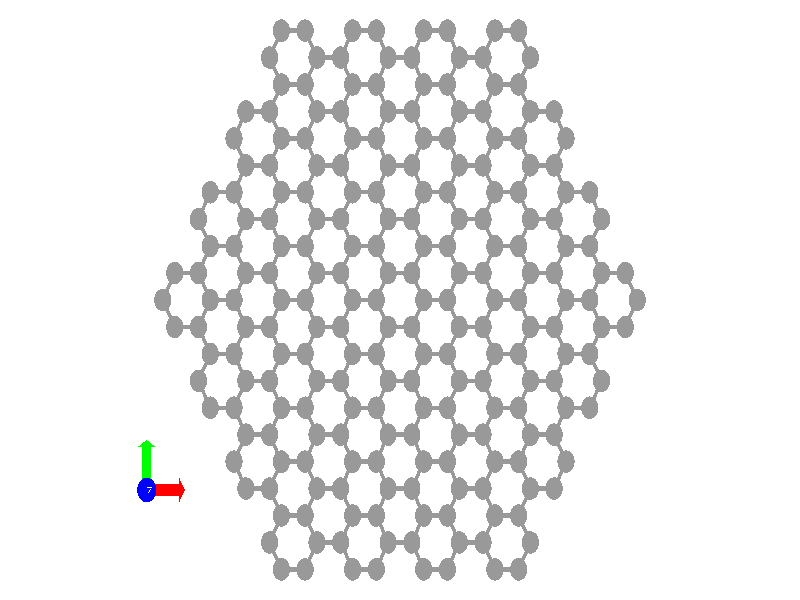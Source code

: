 // 
// Molecular graphics export from VMD 1.9.1
// http://www.ks.uiuc.edu/Research/vmd/
// Requires POV-Ray 3.5 or later
// 
// POV 3.x input script : vmdscene.pov 
// try povray +W1301 +H744 -Ivmdscene.pov -Ovmdscene.pov.tga +P +X +A +FT +C
#if (version < 3.5) 
#error "VMD POV3DisplayDevice has been compiled for POV-Ray 3.5 or above.\nPlease upgrade POV-Ray or recompile VMD."
#end 
#declare VMD_clip_on=array[3] {0, 0, 0};
#declare VMD_clip=array[3];
#declare VMD_scaledclip=array[3];
#declare VMD_line_width=0.0020;
#macro VMDC ( C1 )
  texture { pigment { rgbt C1 }}
#end
#macro VMD_point (P1, R1, C1)
  #local T = texture { finish { ambient 1.0 diffuse 0.0 phong 0.0 specular 0.0 } pigment { C1 } }
  #if(VMD_clip_on[2])
  intersection {
    sphere {P1, R1 texture {T} #if(VMD_clip_on[1]) clipped_by {VMD_clip[1]} #end no_shadow}
    VMD_clip[2]
  }
  #else
  sphere {P1, R1 texture {T} #if(VMD_clip_on[1]) clipped_by {VMD_clip[1]} #end no_shadow}
  #end
#end
#macro VMD_line (P1, P2, C1)
  #local T = texture { finish { ambient 1.0 diffuse 0.0 phong 0.0 specular 0.0 } pigment { C1 } }
  #if(VMD_clip_on[2])
  intersection {
    cylinder {P1, P2, VMD_line_width texture {T} #if(VMD_clip_on[1]) clipped_by {VMD_clip[1]} #end no_shadow}
    VMD_clip[2]
  }
  #else
  cylinder {P1, P2, VMD_line_width texture {T} #if(VMD_clip_on[1]) clipped_by {VMD_clip[1]} #end no_shadow}
  #end
#end
#macro VMD_sphere (P1, R1, C1)
  #local T = texture { pigment { C1 } }
  #if(VMD_clip_on[2])
  intersection {
    sphere {P1, R1 texture {T} #if(VMD_clip_on[1]) clipped_by {VMD_clip[1]} #end no_shadow}
    VMD_clip[2]
  }
  #else
  sphere {P1, R1 texture {T} #if(VMD_clip_on[1]) clipped_by {VMD_clip[1]} #end no_shadow}
  #end
#end
#macro VMD_cylinder (P1, P2, R1, C1, O1)
  #local T = texture { pigment { C1 } }
  #if(VMD_clip_on[2])
  intersection {
    cylinder {P1, P2, R1 #if(O1) open #end texture {T} #if(VMD_clip_on[1]) clipped_by {VMD_clip[1]} #end no_shadow}
    VMD_clip[2]
  }
  #else
  cylinder {P1, P2, R1 #if(O1) open #end texture {T} #if(VMD_clip_on[1]) clipped_by {VMD_clip[1]} #end no_shadow}
  #end
#end
#macro VMD_cone (P1, P2, R1, C1)
  #local T = texture { pigment { C1 } }
  #if(VMD_clip_on[2])
  intersection {
    cone {P1, R1, P2, VMD_line_width texture {T} #if(VMD_clip_on[1]) clipped_by {VMD_clip[1]} #end no_shadow}
    VMD_clip[2]
  }
  #else
  cone {P1, R1, P2, VMD_line_width texture {T} #if(VMD_clip_on[1]) clipped_by {VMD_clip[1]} #end no_shadow}
  #end
#end
#macro VMD_triangle (P1, P2, P3, N1, N2, N3, C1)
  #local T = texture { pigment { C1 } }
  smooth_triangle {P1, N1, P2, N2, P3, N3 texture {T} #if(VMD_clip_on[1]) clipped_by {VMD_clip[1]} #end no_shadow}
#end
#macro VMD_tricolor (P1, P2, P3, N1, N2, N3, C1, C2, C3)
  #local NX = P2-P1;
  #local NY = P3-P1;
  #local NZ = vcross(NX, NY);
  #local T = texture { pigment {
    average pigment_map {
      [1 gradient x color_map {[0 rgb 0] [1 C2*3]}]
      [1 gradient y color_map {[0 rgb 0] [1 C3*3]}]
      [1 gradient z color_map {[0 rgb 0] [1 C1*3]}]
    }
    matrix <1.01,0,1,0,1.01,1,0,0,1,-.002,-.002,-1>
    matrix <NX.x,NX.y,NX.z,NY.x,NY.y,NY.z,NZ.x,NZ.y,NZ.z,P1.x,P1.y,P1.z>
  } }
  smooth_triangle {P1, N1, P2, N2, P3, N3 texture {T} #if(VMD_clip_on[1]) clipped_by {VMD_clip[1]} #end no_shadow}
#end
camera {
  orthographic
  location <0.0000, 0.0000, -2.0000>
  look_at <0.0000, 0.0000, 2.0000>
  up <0.0000, 3.0000, 0.0000>
  right <5.2460, 0.0000, 0.0000>
}
light_source { 
  <-0.1000, 0.1000, -1.0000> 
  color rgb<1.000, 1.000, 1.000> 
  parallel 
  point_at <0.0, 0.0, 0.0> 
}
light_source { 
  <-1.0000, 2.0000, 1.0000> 
  color rgb<1.000, 1.000, 1.000> 
  parallel 
  point_at <0.0, 0.0, 0.0> 
}
background {
  color rgb<1.000, 1.000, 1.000>
}
#default { texture {
 finish { ambient 0.000 diffuse 0.650 phong 0.1 phong_size 40.000 specular 0.500 }
} }
// VMD: Starting axes output.
VMD_cylinder(<-1.66122,-0.95,0>,<-1.44872,-0.95,0>0.0300,rgbt<1.000,0.000,0.000,0.000>,1)
VMD_triangle(<-1.4487231,-0.91527683,0.051966842>,<-1.4487231,-0.92608225,0.057742462>,<-1.4112231,-0.94999999,0>,<-0.85749292,-0.28583845,-0.4277876>,<-0.85749292,-0.19688898,-0.47533205>,<-0.85639411,-0.24339278,-0.45535591>,rgbt<1.000,0.000,0.000,0.000>)
VMD_triangle(<-1.4487231,-0.91527683,0.051966842>,<-1.4487231,-0.92608225,0.057742462>,<-1.4487231,-0.94999999,0>,<-0.99999994,0,0>,<-0.99999994,0,0>,<-0.99999994,0,0>,rgbt<1.000,0.000,0.000,0.000>)
VMD_triangle(<-1.4487231,-0.92608225,0.057742462>,<-1.4487231,-0.93780684,0.061299071>,<-1.4112231,-0.94999999,0>,<-0.85749292,-0.19688898,-0.47533205>,<-0.85749298,-0.10037322,-0.50460982>,<-0.85639399,-0.1498806,-0.49408996>,rgbt<1.000,0.000,0.000,0.000>)
VMD_triangle(<-1.4487231,-0.92608225,0.057742462>,<-1.4487231,-0.93780684,0.061299071>,<-1.4487231,-0.94999999,0>,<-0.99999994,0,0>,<-0.99999994,0,0>,<-0.99999994,0,0>,rgbt<1.000,0.000,0.000,0.000>)
VMD_triangle(<-1.4487231,-0.93780684,0.061299071>,<-1.4487231,-0.94999999,0.062499993>,<-1.4112231,-0.94999999,0>,<-0.85749298,-0.10037322,-0.50460982>,<-0.85749286,-5.5951044e-09,-0.51449573>,<-0.85639405,-0.050608572,-0.51383638>,rgbt<1.000,0.000,0.000,0.000>)
VMD_triangle(<-1.4487231,-0.93780684,0.061299071>,<-1.4487231,-0.94999999,0.062499993>,<-1.4487231,-0.94999999,0>,<-0.99999994,0,0>,<-0.99999994,0,0>,<-0.99999994,0,0>,rgbt<1.000,0.000,0.000,0.000>)
VMD_triangle(<-1.4487231,-0.94999999,0.062499993>,<-1.4487231,-0.96219313,0.061299071>,<-1.4112231,-0.94999999,0>,<-0.85749286,-5.5951044e-09,-0.51449573>,<-0.85749298,0.10037323,-0.50460982>,<-0.85639399,0.050608557,-0.51383638>,rgbt<1.000,0.000,0.000,0.000>)
VMD_triangle(<-1.4487231,-0.94999999,0.062499993>,<-1.4487231,-0.96219313,0.061299071>,<-1.4487231,-0.94999999,0>,<-0.99999994,0,0>,<-0.99999994,0,0>,<-0.99999994,0,0>,rgbt<1.000,0.000,0.000,0.000>)
VMD_triangle(<-1.4487231,-0.96219313,0.061299071>,<-1.4487231,-0.97391772,0.057742462>,<-1.4112231,-0.94999999,0>,<-0.85749298,0.10037323,-0.50460982>,<-0.85749286,0.19688904,-0.47533205>,<-0.85639405,0.14988065,-0.49408999>,rgbt<1.000,0.000,0.000,0.000>)
VMD_triangle(<-1.4487231,-0.96219313,0.061299071>,<-1.4487231,-0.97391772,0.057742462>,<-1.4487231,-0.94999999,0>,<-0.99999994,0,0>,<-0.99999994,0,0>,<-0.99999994,0,0>,rgbt<1.000,0.000,0.000,0.000>)
VMD_triangle(<-1.4487231,-0.97391772,0.057742462>,<-1.4487231,-0.98472309,0.051966842>,<-1.4112231,-0.94999999,0>,<-0.85749286,0.19688904,-0.47533205>,<-0.85749286,0.28583854,-0.42778766>,<-0.85639405,0.24339287,-0.45535594>,rgbt<1.000,0.000,0.000,0.000>)
VMD_triangle(<-1.4487231,-0.97391772,0.057742462>,<-1.4487231,-0.98472309,0.051966842>,<-1.4487231,-0.94999999,0>,<-0.99999994,0,0>,<-0.99999994,0,0>,<-0.99999994,0,0>,rgbt<1.000,0.000,0.000,0.000>)
VMD_triangle(<-1.4487231,-0.98472309,0.051966842>,<-1.4487231,-0.99419415,0.044194169>,<-1.4112231,-0.94999999,0>,<-0.85749286,0.28583854,-0.42778766>,<-0.85749292,0.36380336,-0.36380357>,<-0.85639399,0.3275516,-0.39912295>,rgbt<1.000,0.000,0.000,0.000>)
VMD_triangle(<-1.4487231,-0.98472309,0.051966842>,<-1.4487231,-0.99419415,0.044194169>,<-1.4487231,-0.94999999,0>,<-0.99999994,0,0>,<-0.99999994,0,0>,<-0.99999994,0,0>,rgbt<1.000,0.000,0.000,0.000>)
VMD_triangle(<-1.4487231,-0.99419415,0.044194169>,<-1.4487231,-1.0019668,0.03472314>,<-1.4112231,-0.94999999,0>,<-0.85749292,0.36380336,-0.36380357>,<-0.8574928,0.42778748,-0.28583848>,<-0.85639399,0.39912269,-0.32755175>,rgbt<1.000,0.000,0.000,0.000>)
VMD_triangle(<-1.4487231,-0.99419415,0.044194169>,<-1.4487231,-1.0019668,0.03472314>,<-1.4487231,-0.94999999,0>,<-0.99999994,0,0>,<-0.99999994,0,0>,<-0.99999994,0,0>,rgbt<1.000,0.000,0.000,0.000>)
VMD_triangle(<-1.4487231,-1.0019668,0.03472314>,<-1.4487231,-1.0077424,0.023917718>,<-1.4112231,-0.94999999,0>,<-0.8574928,0.42778748,-0.28583848>,<-0.85749286,0.47533208,-0.19688906>,<-0.85639405,0.455356,-0.24339274>,rgbt<1.000,0.000,0.000,0.000>)
VMD_triangle(<-1.4487231,-1.0019668,0.03472314>,<-1.4487231,-1.0077424,0.023917718>,<-1.4487231,-0.94999999,0>,<-0.99999994,0,0>,<-0.99999994,0,0>,<-0.99999994,0,0>,rgbt<1.000,0.000,0.000,0.000>)
VMD_triangle(<-1.4487231,-1.0077424,0.023917718>,<-1.4487231,-1.011299,0.012193143>,<-1.4112231,-0.94999999,0>,<-0.85749286,0.47533208,-0.19688906>,<-0.85749292,0.50460982,-0.10037328>,<-0.85639405,0.49408996,-0.14988077>,rgbt<1.000,0.000,0.000,0.000>)
VMD_triangle(<-1.4487231,-1.0077424,0.023917718>,<-1.4487231,-1.011299,0.012193143>,<-1.4487231,-0.94999999,0>,<-0.99999994,0,0>,<-0.99999994,0,0>,<-0.99999994,0,0>,rgbt<1.000,0.000,0.000,0.000>)
VMD_triangle(<-1.4487231,-1.011299,0.012193143>,<-1.4487231,-1.0124999,-1.8626451e-09>,<-1.4112231,-0.94999999,0>,<-0.85749292,0.50460982,-0.10037328>,<-0.85749286,0.51449573,-1.1190209e-08>,<-0.85639399,0.51383638,-0.050608557>,rgbt<1.000,0.000,0.000,0.000>)
VMD_triangle(<-1.4487231,-1.011299,0.012193143>,<-1.4487231,-1.0124999,-1.8626451e-09>,<-1.4487231,-0.94999999,0>,<-0.99999994,0,0>,<-0.99999994,0,0>,<-0.99999994,0,0>,rgbt<1.000,0.000,0.000,0.000>)
VMD_triangle(<-1.4487231,-1.0124999,-1.8626451e-09>,<-1.4487231,-1.011299,-0.012193151>,<-1.4112231,-0.94999999,0>,<-0.85749286,0.51449573,-1.1190209e-08>,<-0.85749298,0.50460988,0.10037316>,<-0.85639405,0.51383644,0.050608542>,rgbt<1.000,0.000,0.000,0.000>)
VMD_triangle(<-1.4487231,-1.0124999,-1.8626451e-09>,<-1.4487231,-1.011299,-0.012193151>,<-1.4487231,-0.94999999,0>,<-0.99999994,0,0>,<-0.99999994,0,0>,<-0.99999994,0,0>,rgbt<1.000,0.000,0.000,0.000>)
VMD_triangle(<-1.4487231,-1.011299,-0.012193151>,<-1.4487231,-1.0077424,-0.023917725>,<-1.4112231,-0.94999999,0>,<-0.85749298,0.50460988,0.10037316>,<-0.85749304,0.47533202,0.19688903>,<-0.85639405,0.49408996,0.1498805>,rgbt<1.000,0.000,0.000,0.000>)
VMD_triangle(<-1.4487231,-1.011299,-0.012193151>,<-1.4487231,-1.0077424,-0.023917725>,<-1.4487231,-0.94999999,0>,<-0.99999994,0,0>,<-0.99999994,0,0>,<-0.99999994,0,0>,rgbt<1.000,0.000,0.000,0.000>)
VMD_triangle(<-1.4487231,-1.0077424,-0.023917725>,<-1.4487231,-1.0019668,-0.034723148>,<-1.4112231,-0.94999999,0>,<-0.85749304,0.47533202,0.19688903>,<-0.85749292,0.42778742,0.28583866>,<-0.85639411,0.45535576,0.24339291>,rgbt<1.000,0.000,0.000,0.000>)
VMD_triangle(<-1.4487231,-1.0077424,-0.023917725>,<-1.4487231,-1.0019668,-0.034723148>,<-1.4487231,-0.94999999,0>,<-0.99999994,0,0>,<-0.99999994,0,0>,<-0.99999994,0,0>,rgbt<1.000,0.000,0.000,0.000>)
VMD_triangle(<-1.4487231,-1.0019668,-0.034723148>,<-1.4487231,-0.99419415,-0.044194184>,<-1.4112231,-0.94999999,0>,<-0.85749292,0.42778742,0.28583866>,<-0.85749286,0.36380327,0.36380363>,<-0.85639393,0.39912269,0.32755181>,rgbt<1.000,0.000,0.000,0.000>)
VMD_triangle(<-1.4487231,-1.0019668,-0.034723148>,<-1.4487231,-0.99419415,-0.044194184>,<-1.4487231,-0.94999999,0>,<-0.99999994,0,0>,<-0.99999994,0,0>,<-0.99999994,0,0>,rgbt<1.000,0.000,0.000,0.000>)
VMD_triangle(<-1.4487231,-0.99419415,-0.044194184>,<-1.4487231,-0.98472309,-0.051966857>,<-1.4112231,-0.94999999,0>,<-0.85749286,0.36380327,0.36380363>,<-0.85749286,0.28583831,0.42778772>,<-0.85639411,0.32755148,0.39912307>,rgbt<1.000,0.000,0.000,0.000>)
VMD_triangle(<-1.4487231,-0.99419415,-0.044194184>,<-1.4487231,-0.98472309,-0.051966857>,<-1.4487231,-0.94999999,0>,<-0.99999994,0,0>,<-0.99999994,0,0>,<-0.99999994,0,0>,rgbt<1.000,0.000,0.000,0.000>)
VMD_triangle(<-1.4487231,-0.98472309,-0.051966857>,<-1.4487231,-0.97391766,-0.057742476>,<-1.4112231,-0.94999999,0>,<-0.85749286,0.28583831,0.42778772>,<-0.85749286,0.19688876,0.47533217>,<-0.85639405,0.24339262,0.45535606>,rgbt<1.000,0.000,0.000,0.000>)
VMD_triangle(<-1.4487231,-0.98472309,-0.051966857>,<-1.4487231,-0.97391766,-0.057742476>,<-1.4487231,-0.94999999,0>,<-0.99999994,0,0>,<-0.99999994,0,0>,<-0.99999994,0,0>,rgbt<1.000,0.000,0.000,0.000>)
VMD_triangle(<-1.4487231,-0.97391766,-0.057742476>,<-1.4487231,-0.96219307,-0.061299078>,<-1.4112231,-0.94999999,0>,<-0.85749286,0.19688876,0.47533217>,<-0.85749286,0.10037292,0.50460988>,<-0.85639405,0.1498803,0.49409008>,rgbt<1.000,0.000,0.000,0.000>)
VMD_triangle(<-1.4487231,-0.97391766,-0.057742476>,<-1.4487231,-0.96219307,-0.061299078>,<-1.4487231,-0.94999999,0>,<-0.99999994,0,0>,<-0.99999994,0,0>,<-0.99999994,0,0>,rgbt<1.000,0.000,0.000,0.000>)
VMD_triangle(<-1.4487231,-0.96219307,-0.061299078>,<-1.4487231,-0.94999993,-0.062499993>,<-1.4112231,-0.94999999,0>,<-0.85749286,0.10037292,0.50460988>,<-0.85749286,-2.6483497e-07,0.51449573>,<-0.85639405,0.050608281,0.51383644>,rgbt<1.000,0.000,0.000,0.000>)
VMD_triangle(<-1.4487231,-0.96219307,-0.061299078>,<-1.4487231,-0.94999993,-0.062499993>,<-1.4487231,-0.94999999,0>,<-0.99999994,0,0>,<-0.99999994,0,0>,<-0.99999994,0,0>,rgbt<1.000,0.000,0.000,0.000>)
VMD_triangle(<-1.4487231,-0.94999993,-0.062499993>,<-1.4487231,-0.93780679,-0.061299063>,<-1.4112231,-0.94999999,0>,<-0.85749286,-2.6483497e-07,0.51449573>,<-0.85749298,-0.10037369,0.50460976>,<-0.85639405,-0.050608814,0.51383638>,rgbt<1.000,0.000,0.000,0.000>)
VMD_triangle(<-1.4487231,-0.94999993,-0.062499993>,<-1.4487231,-0.93780679,-0.061299063>,<-1.4487231,-0.94999999,0>,<-0.99999994,0,0>,<-0.99999994,0,0>,<-0.99999994,0,0>,rgbt<1.000,0.000,0.000,0.000>)
VMD_triangle(<-1.4487231,-0.93780679,-0.061299063>,<-1.4487231,-0.92608225,-0.057742439>,<-1.4112231,-0.94999999,0>,<-0.85749298,-0.10037369,0.50460976>,<-0.85749286,-0.19688949,0.47533187>,<-0.85639405,-0.14988129,0.49408984>,rgbt<1.000,0.000,0.000,0.000>)
VMD_triangle(<-1.4487231,-0.93780679,-0.061299063>,<-1.4487231,-0.92608225,-0.057742439>,<-1.4487231,-0.94999999,0>,<-0.99999994,0,0>,<-0.99999994,0,0>,<-0.99999994,0,0>,rgbt<1.000,0.000,0.000,0.000>)
VMD_triangle(<-1.4487231,-0.92608225,-0.057742439>,<-1.4487231,-0.91527683,-0.051966809>,<-1.4112231,-0.94999999,0>,<-0.85749286,-0.19688949,0.47533187>,<-0.8574928,-0.28583875,0.42778727>,<-0.85639399,-0.24339311,0.4553557>,rgbt<1.000,0.000,0.000,0.000>)
VMD_triangle(<-1.4487231,-0.92608225,-0.057742439>,<-1.4487231,-0.91527683,-0.051966809>,<-1.4487231,-0.94999999,0>,<-0.99999994,0,0>,<-0.99999994,0,0>,<-0.99999994,0,0>,rgbt<1.000,0.000,0.000,0.000>)
VMD_triangle(<-1.4487231,-0.91527683,-0.051966809>,<-1.4487231,-0.90580577,-0.044194125>,<-1.4112231,-0.94999999,0>,<-0.8574928,-0.28583875,0.42778727>,<-0.85749286,-0.36380371,0.36380306>,<-0.85639399,-0.32755187,0.39912254>,rgbt<1.000,0.000,0.000,0.000>)
VMD_triangle(<-1.4487231,-0.91527683,-0.051966809>,<-1.4487231,-0.90580577,-0.044194125>,<-1.4487231,-0.94999999,0>,<-0.99999994,0,0>,<-0.99999994,0,0>,<-0.99999994,0,0>,rgbt<1.000,0.000,0.000,0.000>)
VMD_triangle(<-1.4487231,-0.90580577,-0.044194125>,<-1.4487231,-0.89803308,-0.034723077>,<-1.4112231,-0.94999999,0>,<-0.85749286,-0.36380371,0.36380306>,<-0.85749292,-0.4277879,0.28583801>,<-0.85639405,-0.39912319,0.32755128>,rgbt<1.000,0.000,0.000,0.000>)
VMD_triangle(<-1.4487231,-0.90580577,-0.044194125>,<-1.4487231,-0.89803308,-0.034723077>,<-1.4487231,-0.94999999,0>,<-0.99999994,0,0>,<-0.99999994,0,0>,<-0.99999994,0,0>,rgbt<1.000,0.000,0.000,0.000>)
VMD_triangle(<-1.4487231,-0.89803308,-0.034723077>,<-1.4487231,-0.89225751,-0.023917641>,<-1.4112231,-0.94999999,0>,<-0.85749292,-0.4277879,0.28583801>,<-0.85749286,-0.47533229,0.19688842>,<-0.85639411,-0.45535621,0.24339221>,rgbt<1.000,0.000,0.000,0.000>)
VMD_triangle(<-1.4487231,-0.89803308,-0.034723077>,<-1.4487231,-0.89225751,-0.023917641>,<-1.4487231,-0.94999999,0>,<-0.99999994,0,0>,<-0.99999994,0,0>,<-0.99999994,0,0>,rgbt<1.000,0.000,0.000,0.000>)
VMD_triangle(<-1.4487231,-0.89225751,-0.023917641>,<-1.4487231,-0.8887009,-0.012193067>,<-1.4112231,-0.94999999,0>,<-0.85749286,-0.47533229,0.19688842>,<-0.85749298,-0.50461,0.10037266>,<-0.85639405,-0.49409017,0.14988004>,rgbt<1.000,0.000,0.000,0.000>)
VMD_triangle(<-1.4487231,-0.89225751,-0.023917641>,<-1.4487231,-0.8887009,-0.012193067>,<-1.4487231,-0.94999999,0>,<-0.99999994,0,0>,<-0.99999994,0,0>,<-0.99999994,0,0>,rgbt<1.000,0.000,0.000,0.000>)
VMD_triangle(<-1.4487231,-0.8887009,-0.012193067>,<-1.4487231,-0.88749999,8.3819032e-08>,<-1.4112231,-0.94999999,0>,<-0.85749298,-0.50461,0.10037266>,<-0.85749286,-0.51449573,-6.6581742e-07>,<-0.85639405,-0.5138365,0.05060802>,rgbt<1.000,0.000,0.000,0.000>)
VMD_triangle(<-1.4487231,-0.8887009,-0.012193067>,<-1.4487231,-0.88749999,8.3819032e-08>,<-1.4487231,-0.94999999,0>,<-0.99999994,0,0>,<-0.99999994,0,0>,<-0.99999994,0,0>,rgbt<1.000,0.000,0.000,0.000>)
VMD_triangle(<-1.4487231,-0.88749999,8.3819032e-08>,<-1.4487231,-0.88870096,0.012193227>,<-1.4112231,-0.94999999,0>,<-0.85749286,-0.51449573,-6.6581742e-07>,<-0.85749298,-0.50460976,-0.10037381>,<-0.85639399,-0.51383632,-0.050609343>,rgbt<1.000,0.000,0.000,0.000>)
VMD_triangle(<-1.4487231,-0.88749999,8.3819032e-08>,<-1.4487231,-0.88870096,0.012193227>,<-1.4487231,-0.94999999,0>,<-0.99999994,0,0>,<-0.99999994,0,0>,<-0.99999994,0,0>,rgbt<1.000,0.000,0.000,0.000>)
VMD_triangle(<-1.4487231,-0.88870096,0.012193227>,<-1.4487231,-0.89225757,0.023917798>,<-1.4112231,-0.94999999,0>,<-0.85749298,-0.50460976,-0.10037381>,<-0.85749298,-0.4753319,-0.19688962>,<-0.85639411,-0.49408984,-0.14988102>,rgbt<1.000,0.000,0.000,0.000>)
VMD_triangle(<-1.4487231,-0.88870096,0.012193227>,<-1.4487231,-0.89225757,0.023917798>,<-1.4487231,-0.94999999,0>,<-0.99999994,0,0>,<-0.99999994,0,0>,<-0.99999994,0,0>,rgbt<1.000,0.000,0.000,0.000>)
VMD_triangle(<-1.4487231,-0.89225757,0.023917798>,<-1.4487231,-0.8980332,0.034723215>,<-1.4112231,-0.94999999,0>,<-0.85749298,-0.4753319,-0.19688962>,<-0.85749286,-0.4277871,-0.2858392>,<-0.85639411,-0.45535564,-0.2433936>,rgbt<1.000,0.000,0.000,0.000>)
VMD_triangle(<-1.4487231,-0.89225757,0.023917798>,<-1.4487231,-0.8980332,0.034723215>,<-1.4487231,-0.94999999,0>,<-0.99999994,0,0>,<-0.99999994,0,0>,<-0.99999994,0,0>,rgbt<1.000,0.000,0.000,0.000>)
VMD_triangle(<-1.4487231,-0.8980332,0.034723215>,<-1.4487231,-0.90580589,0.04419424>,<-1.4112231,-0.94999999,0>,<-0.85749286,-0.4277871,-0.2858392>,<-0.85749298,-0.36380282,-0.36380407>,<-0.85639405,-0.39912227,-0.32755232>,rgbt<1.000,0.000,0.000,0.000>)
VMD_triangle(<-1.4487231,-0.8980332,0.034723215>,<-1.4487231,-0.90580589,0.04419424>,<-1.4487231,-0.94999999,0>,<-0.99999994,0,0>,<-0.99999994,0,0>,<-0.99999994,0,0>,rgbt<1.000,0.000,0.000,0.000>)
VMD_triangle(<-1.4487231,-0.90580589,0.04419424>,<-1.4487231,-0.91527694,0.051966902>,<-1.4112231,-0.94999999,0>,<-0.85749298,-0.36380282,-0.36380407>,<-0.85749286,-0.2858378,-0.42778811>,<-0.85639405,-0.32755092,-0.39912337>,rgbt<1.000,0.000,0.000,0.000>)
VMD_triangle(<-1.4487231,-0.90580589,0.04419424>,<-1.4487231,-0.91527694,0.051966902>,<-1.4487231,-0.94999999,0>,<-0.99999994,0,0>,<-0.99999994,0,0>,<-0.99999994,0,0>,rgbt<1.000,0.000,0.000,0.000>)
VMD_cylinder(<-1.66122,-0.95,0>,<-1.66122,-0.7375,0>0.0300,rgbt<0.000,1.000,0.000,0.000>,1)
VMD_triangle(<-1.6959462,-0.73749995,0.051966842>,<-1.6851407,-0.73749995,0.057742462>,<-1.6612231,-0.69999999,0>,<0.28583845,-0.85749292,-0.4277876>,<0.19688901,-0.85749298,-0.47533208>,<0.24339278,-0.85639411,-0.45535591>,rgbt<0.000,1.000,0.000,0.000>)
VMD_triangle(<-1.6959462,-0.73749995,0.051966842>,<-1.6851407,-0.73749995,0.057742462>,<-1.6612231,-0.73749995,0>,<0,-0.99999994,0>,<0,-0.99999994,0>,<0,-0.99999994,0>,rgbt<0.000,1.000,0.000,0.000>)
VMD_triangle(<-1.6851407,-0.73749995,0.057742462>,<-1.6734161,-0.73749995,0.061299071>,<-1.6612231,-0.69999999,0>,<0.19688901,-0.85749298,-0.47533208>,<0.10037322,-0.85749298,-0.50460982>,<0.1498806,-0.85639399,-0.49408996>,rgbt<0.000,1.000,0.000,0.000>)
VMD_triangle(<-1.6851407,-0.73749995,0.057742462>,<-1.6734161,-0.73749995,0.061299071>,<-1.6612231,-0.73749995,0>,<0,-0.99999994,0>,<0,-0.99999994,0>,<0,-0.99999994,0>,rgbt<0.000,1.000,0.000,0.000>)
VMD_triangle(<-1.6734161,-0.73749995,0.061299071>,<-1.6612231,-0.73749995,0.062499993>,<-1.6612231,-0.69999999,0>,<0.10037322,-0.85749298,-0.50460982>,<5.5951044e-09,-0.85749286,-0.51449573>,<0.050608572,-0.85639405,-0.51383638>,rgbt<0.000,1.000,0.000,0.000>)
VMD_triangle(<-1.6734161,-0.73749995,0.061299071>,<-1.6612231,-0.73749995,0.062499993>,<-1.6612231,-0.73749995,0>,<0,-0.99999994,0>,<0,-0.99999994,0>,<0,-0.99999994,0>,rgbt<0.000,1.000,0.000,0.000>)
VMD_triangle(<-1.6612231,-0.73749995,0.062499993>,<-1.64903,-0.73749995,0.061299071>,<-1.6612231,-0.69999999,0>,<5.5951044e-09,-0.85749286,-0.51449573>,<-0.10037323,-0.85749298,-0.50460982>,<-0.050608557,-0.85639399,-0.51383638>,rgbt<0.000,1.000,0.000,0.000>)
VMD_triangle(<-1.6612231,-0.73749995,0.062499993>,<-1.64903,-0.73749995,0.061299071>,<-1.6612231,-0.73749995,0>,<0,-0.99999994,0>,<0,-0.99999994,0>,<0,-0.99999994,0>,rgbt<0.000,1.000,0.000,0.000>)
VMD_triangle(<-1.64903,-0.73749995,0.061299071>,<-1.6373054,-0.73749995,0.057742462>,<-1.6612231,-0.69999999,0>,<-0.10037323,-0.85749298,-0.50460982>,<-0.19688904,-0.85749286,-0.47533205>,<-0.14988065,-0.85639405,-0.49408999>,rgbt<0.000,1.000,0.000,0.000>)
VMD_triangle(<-1.64903,-0.73749995,0.061299071>,<-1.6373054,-0.73749995,0.057742462>,<-1.6612231,-0.73749995,0>,<0,-0.99999994,0>,<0,-0.99999994,0>,<0,-0.99999994,0>,rgbt<0.000,1.000,0.000,0.000>)
VMD_triangle(<-1.6373054,-0.73749995,0.057742462>,<-1.6264999,-0.73749995,0.051966842>,<-1.6612231,-0.69999999,0>,<-0.19688904,-0.85749286,-0.47533205>,<-0.28583854,-0.85749286,-0.42778766>,<-0.24339287,-0.85639405,-0.45535594>,rgbt<0.000,1.000,0.000,0.000>)
VMD_triangle(<-1.6373054,-0.73749995,0.057742462>,<-1.6264999,-0.73749995,0.051966842>,<-1.6612231,-0.73749995,0>,<0,-0.99999994,0>,<0,-0.99999994,0>,<0,-0.99999994,0>,rgbt<0.000,1.000,0.000,0.000>)
VMD_triangle(<-1.6264999,-0.73749995,0.051966842>,<-1.617029,-0.73749995,0.044194169>,<-1.6612231,-0.69999999,0>,<-0.28583854,-0.85749286,-0.42778766>,<-0.36380336,-0.85749292,-0.36380357>,<-0.3275516,-0.85639399,-0.39912295>,rgbt<0.000,1.000,0.000,0.000>)
VMD_triangle(<-1.6264999,-0.73749995,0.051966842>,<-1.617029,-0.73749995,0.044194169>,<-1.6612231,-0.73749995,0>,<0,-0.99999994,0>,<0,-0.99999994,0>,<0,-0.99999994,0>,rgbt<0.000,1.000,0.000,0.000>)
VMD_triangle(<-1.617029,-0.73749995,0.044194169>,<-1.6092563,-0.73749995,0.03472314>,<-1.6612231,-0.69999999,0>,<-0.36380336,-0.85749292,-0.36380357>,<-0.42778757,-0.85749298,-0.28583854>,<-0.39912269,-0.85639399,-0.32755175>,rgbt<0.000,1.000,0.000,0.000>)
VMD_triangle(<-1.617029,-0.73749995,0.044194169>,<-1.6092563,-0.73749995,0.03472314>,<-1.6612231,-0.73749995,0>,<0,-0.99999994,0>,<0,-0.99999994,0>,<0,-0.99999994,0>,rgbt<0.000,1.000,0.000,0.000>)
VMD_triangle(<-1.6092563,-0.73749995,0.03472314>,<-1.6034806,-0.73749995,0.023917718>,<-1.6612231,-0.69999999,0>,<-0.42778757,-0.85749298,-0.28583854>,<-0.47533205,-0.85749286,-0.19688904>,<-0.455356,-0.85639405,-0.24339274>,rgbt<0.000,1.000,0.000,0.000>)
VMD_triangle(<-1.6092563,-0.73749995,0.03472314>,<-1.6034806,-0.73749995,0.023917718>,<-1.6612231,-0.73749995,0>,<0,-0.99999994,0>,<0,-0.99999994,0>,<0,-0.99999994,0>,rgbt<0.000,1.000,0.000,0.000>)
VMD_triangle(<-1.6034806,-0.73749995,0.023917718>,<-1.599924,-0.73749995,0.012193143>,<-1.6612231,-0.69999999,0>,<-0.47533205,-0.85749286,-0.19688904>,<-0.50460982,-0.85749298,-0.10037329>,<-0.4940899,-0.85639399,-0.14988075>,rgbt<0.000,1.000,0.000,0.000>)
VMD_triangle(<-1.6034806,-0.73749995,0.023917718>,<-1.599924,-0.73749995,0.012193143>,<-1.6612231,-0.73749995,0>,<0,-0.99999994,0>,<0,-0.99999994,0>,<0,-0.99999994,0>,rgbt<0.000,1.000,0.000,0.000>)
VMD_triangle(<-1.599924,-0.73749995,0.012193143>,<-1.5987231,-0.73749995,-1.8626451e-09>,<-1.6612231,-0.69999999,0>,<-0.50460982,-0.85749298,-0.10037329>,<-0.51449573,-0.85749286,-1.1190209e-08>,<-0.51383638,-0.85639399,-0.050608557>,rgbt<0.000,1.000,0.000,0.000>)
VMD_triangle(<-1.599924,-0.73749995,0.012193143>,<-1.5987231,-0.73749995,-1.8626451e-09>,<-1.6612231,-0.73749995,0>,<0,-0.99999994,0>,<0,-0.99999994,0>,<0,-0.99999994,0>,rgbt<0.000,1.000,0.000,0.000>)
VMD_triangle(<-1.5987231,-0.73749995,-1.8626451e-09>,<-1.599924,-0.73749995,-0.012193151>,<-1.6612231,-0.69999999,0>,<-0.51449573,-0.85749286,-1.1190209e-08>,<-0.50460988,-0.85749298,0.10037316>,<-0.51383644,-0.85639405,0.050608542>,rgbt<0.000,1.000,0.000,0.000>)
VMD_triangle(<-1.5987231,-0.73749995,-1.8626451e-09>,<-1.599924,-0.73749995,-0.012193151>,<-1.6612231,-0.73749995,0>,<0,-0.99999994,0>,<0,-0.99999994,0>,<0,-0.99999994,0>,rgbt<0.000,1.000,0.000,0.000>)
VMD_triangle(<-1.599924,-0.73749995,-0.012193151>,<-1.6034806,-0.73749995,-0.023917725>,<-1.6612231,-0.69999999,0>,<-0.50460988,-0.85749298,0.10037316>,<-0.47533202,-0.85749304,0.19688903>,<-0.49408996,-0.85639405,0.1498805>,rgbt<0.000,1.000,0.000,0.000>)
VMD_triangle(<-1.599924,-0.73749995,-0.012193151>,<-1.6034806,-0.73749995,-0.023917725>,<-1.6612231,-0.73749995,0>,<0,-0.99999994,0>,<0,-0.99999994,0>,<0,-0.99999994,0>,rgbt<0.000,1.000,0.000,0.000>)
VMD_triangle(<-1.6034806,-0.73749995,-0.023917725>,<-1.6092563,-0.73749995,-0.034723148>,<-1.6612231,-0.69999999,0>,<-0.47533202,-0.85749304,0.19688903>,<-0.42778742,-0.85749292,0.28583866>,<-0.45535576,-0.85639411,0.24339291>,rgbt<0.000,1.000,0.000,0.000>)
VMD_triangle(<-1.6034806,-0.73749995,-0.023917725>,<-1.6092563,-0.73749995,-0.034723148>,<-1.6612231,-0.73749995,0>,<0,-0.99999994,0>,<0,-0.99999994,0>,<0,-0.99999994,0>,rgbt<0.000,1.000,0.000,0.000>)
VMD_triangle(<-1.6092563,-0.73749995,-0.034723148>,<-1.617029,-0.73749995,-0.044194184>,<-1.6612231,-0.69999999,0>,<-0.42778742,-0.85749292,0.28583866>,<-0.3638033,-0.85749286,0.36380363>,<-0.39912269,-0.85639393,0.32755181>,rgbt<0.000,1.000,0.000,0.000>)
VMD_triangle(<-1.6092563,-0.73749995,-0.034723148>,<-1.617029,-0.73749995,-0.044194184>,<-1.6612231,-0.73749995,0>,<0,-0.99999994,0>,<0,-0.99999994,0>,<0,-0.99999994,0>,rgbt<0.000,1.000,0.000,0.000>)
VMD_triangle(<-1.617029,-0.73749995,-0.044194184>,<-1.6264999,-0.73749995,-0.051966857>,<-1.6612231,-0.69999999,0>,<-0.3638033,-0.85749286,0.36380363>,<-0.28583837,-0.85749292,0.42778778>,<-0.32755148,-0.85639399,0.39912304>,rgbt<0.000,1.000,0.000,0.000>)
VMD_triangle(<-1.617029,-0.73749995,-0.044194184>,<-1.6264999,-0.73749995,-0.051966857>,<-1.6612231,-0.73749995,0>,<0,-0.99999994,0>,<0,-0.99999994,0>,<0,-0.99999994,0>,rgbt<0.000,1.000,0.000,0.000>)
VMD_triangle(<-1.6264999,-0.73749995,-0.051966857>,<-1.6373054,-0.73749995,-0.057742476>,<-1.6612231,-0.69999999,0>,<-0.28583837,-0.85749292,0.42778778>,<-0.19688876,-0.85749286,0.47533217>,<-0.24339262,-0.85639405,0.45535606>,rgbt<0.000,1.000,0.000,0.000>)
VMD_triangle(<-1.6264999,-0.73749995,-0.051966857>,<-1.6373054,-0.73749995,-0.057742476>,<-1.6612231,-0.73749995,0>,<0,-0.99999994,0>,<0,-0.99999994,0>,<0,-0.99999994,0>,rgbt<0.000,1.000,0.000,0.000>)
VMD_triangle(<-1.6373054,-0.73749995,-0.057742476>,<-1.64903,-0.73749995,-0.061299078>,<-1.6612231,-0.69999999,0>,<-0.19688876,-0.85749286,0.47533217>,<-0.10037292,-0.85749286,0.50460988>,<-0.1498803,-0.85639405,0.49409008>,rgbt<0.000,1.000,0.000,0.000>)
VMD_triangle(<-1.6373054,-0.73749995,-0.057742476>,<-1.64903,-0.73749995,-0.061299078>,<-1.6612231,-0.73749995,0>,<0,-0.99999994,0>,<0,-0.99999994,0>,<0,-0.99999994,0>,rgbt<0.000,1.000,0.000,0.000>)
VMD_triangle(<-1.64903,-0.73749995,-0.061299078>,<-1.6612231,-0.73749995,-0.062499993>,<-1.6612231,-0.69999999,0>,<-0.10037292,-0.85749286,0.50460988>,<2.6483497e-07,-0.85749286,0.51449573>,<-0.050608281,-0.85639405,0.51383644>,rgbt<0.000,1.000,0.000,0.000>)
VMD_triangle(<-1.64903,-0.73749995,-0.061299078>,<-1.6612231,-0.73749995,-0.062499993>,<-1.6612231,-0.73749995,0>,<0,-0.99999994,0>,<0,-0.99999994,0>,<0,-0.99999994,0>,rgbt<0.000,1.000,0.000,0.000>)
VMD_triangle(<-1.6612231,-0.73749995,-0.062499993>,<-1.6734163,-0.73749995,-0.061299063>,<-1.6612231,-0.69999999,0>,<2.6483497e-07,-0.85749286,0.51449573>,<0.10037368,-0.85749286,0.5046097>,<0.050608814,-0.85639405,0.51383638>,rgbt<0.000,1.000,0.000,0.000>)
VMD_triangle(<-1.6612231,-0.73749995,-0.062499993>,<-1.6734163,-0.73749995,-0.061299063>,<-1.6612231,-0.73749995,0>,<0,-0.99999994,0>,<0,-0.99999994,0>,<0,-0.99999994,0>,rgbt<0.000,1.000,0.000,0.000>)
VMD_triangle(<-1.6734163,-0.73749995,-0.061299063>,<-1.6851408,-0.73749995,-0.057742439>,<-1.6612231,-0.69999999,0>,<0.10037368,-0.85749286,0.5046097>,<0.19688949,-0.85749286,0.47533187>,<0.14988129,-0.85639405,0.49408984>,rgbt<0.000,1.000,0.000,0.000>)
VMD_triangle(<-1.6734163,-0.73749995,-0.061299063>,<-1.6851408,-0.73749995,-0.057742439>,<-1.6612231,-0.73749995,0>,<0,-0.99999994,0>,<0,-0.99999994,0>,<0,-0.99999994,0>,rgbt<0.000,1.000,0.000,0.000>)
VMD_triangle(<-1.6851408,-0.73749995,-0.057742439>,<-1.6959462,-0.73749995,-0.051966809>,<-1.6612231,-0.69999999,0>,<0.19688949,-0.85749286,0.47533187>,<0.28583875,-0.8574928,0.42778727>,<0.24339311,-0.85639399,0.4553557>,rgbt<0.000,1.000,0.000,0.000>)
VMD_triangle(<-1.6851408,-0.73749995,-0.057742439>,<-1.6959462,-0.73749995,-0.051966809>,<-1.6612231,-0.73749995,0>,<0,-0.99999994,0>,<0,-0.99999994,0>,<0,-0.99999994,0>,rgbt<0.000,1.000,0.000,0.000>)
VMD_triangle(<-1.6959462,-0.73749995,-0.051966809>,<-1.7054173,-0.73749995,-0.044194125>,<-1.6612231,-0.69999999,0>,<0.28583875,-0.8574928,0.42778727>,<0.36380371,-0.85749286,0.36380306>,<0.32755187,-0.85639399,0.39912254>,rgbt<0.000,1.000,0.000,0.000>)
VMD_triangle(<-1.6959462,-0.73749995,-0.051966809>,<-1.7054173,-0.73749995,-0.044194125>,<-1.6612231,-0.73749995,0>,<0,-0.99999994,0>,<0,-0.99999994,0>,<0,-0.99999994,0>,rgbt<0.000,1.000,0.000,0.000>)
VMD_triangle(<-1.7054173,-0.73749995,-0.044194125>,<-1.71319,-0.73749995,-0.034723077>,<-1.6612231,-0.69999999,0>,<0.36380371,-0.85749286,0.36380306>,<0.4277879,-0.85749292,0.28583801>,<0.39912319,-0.85639405,0.32755128>,rgbt<0.000,1.000,0.000,0.000>)
VMD_triangle(<-1.7054173,-0.73749995,-0.044194125>,<-1.71319,-0.73749995,-0.034723077>,<-1.6612231,-0.73749995,0>,<0,-0.99999994,0>,<0,-0.99999994,0>,<0,-0.99999994,0>,rgbt<0.000,1.000,0.000,0.000>)
VMD_triangle(<-1.71319,-0.73749995,-0.034723077>,<-1.7189655,-0.73749995,-0.023917641>,<-1.6612231,-0.69999999,0>,<0.4277879,-0.85749292,0.28583801>,<0.47533229,-0.85749286,0.19688842>,<0.45535621,-0.85639411,0.24339221>,rgbt<0.000,1.000,0.000,0.000>)
VMD_triangle(<-1.71319,-0.73749995,-0.034723077>,<-1.7189655,-0.73749995,-0.023917641>,<-1.6612231,-0.73749995,0>,<0,-0.99999994,0>,<0,-0.99999994,0>,<0,-0.99999994,0>,rgbt<0.000,1.000,0.000,0.000>)
VMD_triangle(<-1.7189655,-0.73749995,-0.023917641>,<-1.7225221,-0.73749995,-0.012193067>,<-1.6612231,-0.69999999,0>,<0.47533229,-0.85749286,0.19688842>,<0.50461,-0.85749298,0.10037266>,<0.49409017,-0.85639405,0.14988004>,rgbt<0.000,1.000,0.000,0.000>)
VMD_triangle(<-1.7189655,-0.73749995,-0.023917641>,<-1.7225221,-0.73749995,-0.012193067>,<-1.6612231,-0.73749995,0>,<0,-0.99999994,0>,<0,-0.99999994,0>,<0,-0.99999994,0>,rgbt<0.000,1.000,0.000,0.000>)
VMD_triangle(<-1.7225221,-0.73749995,-0.012193067>,<-1.7237231,-0.73749995,8.3819032e-08>,<-1.6612231,-0.69999999,0>,<0.50461,-0.85749298,0.10037266>,<0.51449573,-0.85749286,-6.6581742e-07>,<0.5138365,-0.85639405,0.05060802>,rgbt<0.000,1.000,0.000,0.000>)
VMD_triangle(<-1.7225221,-0.73749995,-0.012193067>,<-1.7237231,-0.73749995,8.3819032e-08>,<-1.6612231,-0.73749995,0>,<0,-0.99999994,0>,<0,-0.99999994,0>,<0,-0.99999994,0>,rgbt<0.000,1.000,0.000,0.000>)
VMD_triangle(<-1.7237231,-0.73749995,8.3819032e-08>,<-1.7225221,-0.73749995,0.012193227>,<-1.6612231,-0.69999999,0>,<0.51449573,-0.85749286,-6.6581742e-07>,<0.5046097,-0.85749292,-0.1003738>,<0.51383632,-0.85639399,-0.050609343>,rgbt<0.000,1.000,0.000,0.000>)
VMD_triangle(<-1.7237231,-0.73749995,8.3819032e-08>,<-1.7225221,-0.73749995,0.012193227>,<-1.6612231,-0.73749995,0>,<0,-0.99999994,0>,<0,-0.99999994,0>,<0,-0.99999994,0>,rgbt<0.000,1.000,0.000,0.000>)
VMD_triangle(<-1.7225221,-0.73749995,0.012193227>,<-1.7189655,-0.73749995,0.023917798>,<-1.6612231,-0.69999999,0>,<0.5046097,-0.85749292,-0.1003738>,<0.47533184,-0.85749298,-0.19688962>,<0.49408987,-0.85639417,-0.14988104>,rgbt<0.000,1.000,0.000,0.000>)
VMD_triangle(<-1.7225221,-0.73749995,0.012193227>,<-1.7189655,-0.73749995,0.023917798>,<-1.6612231,-0.73749995,0>,<0,-0.99999994,0>,<0,-0.99999994,0>,<0,-0.99999994,0>,rgbt<0.000,1.000,0.000,0.000>)
VMD_triangle(<-1.7189655,-0.73749995,0.023917798>,<-1.7131898,-0.73749995,0.034723215>,<-1.6612231,-0.69999999,0>,<0.47533184,-0.85749298,-0.19688962>,<0.4277871,-0.85749286,-0.2858392>,<0.45535564,-0.85639411,-0.2433936>,rgbt<0.000,1.000,0.000,0.000>)
VMD_triangle(<-1.7189655,-0.73749995,0.023917798>,<-1.7131898,-0.73749995,0.034723215>,<-1.6612231,-0.73749995,0>,<0,-0.99999994,0>,<0,-0.99999994,0>,<0,-0.99999994,0>,rgbt<0.000,1.000,0.000,0.000>)
VMD_triangle(<-1.7131898,-0.73749995,0.034723215>,<-1.7054172,-0.73749995,0.04419424>,<-1.6612231,-0.69999999,0>,<0.4277871,-0.85749286,-0.2858392>,<0.36380276,-0.85749286,-0.36380404>,<0.39912227,-0.85639405,-0.32755232>,rgbt<0.000,1.000,0.000,0.000>)
VMD_triangle(<-1.7131898,-0.73749995,0.034723215>,<-1.7054172,-0.73749995,0.04419424>,<-1.6612231,-0.73749995,0>,<0,-0.99999994,0>,<0,-0.99999994,0>,<0,-0.99999994,0>,rgbt<0.000,1.000,0.000,0.000>)
VMD_triangle(<-1.7054172,-0.73749995,0.04419424>,<-1.6959461,-0.73749995,0.051966902>,<-1.6612231,-0.69999999,0>,<0.36380276,-0.85749286,-0.36380404>,<0.28583777,-0.85749286,-0.42778808>,<0.32755089,-0.85639405,-0.39912337>,rgbt<0.000,1.000,0.000,0.000>)
VMD_triangle(<-1.7054172,-0.73749995,0.04419424>,<-1.6959461,-0.73749995,0.051966902>,<-1.6612231,-0.73749995,0>,<0,-0.99999994,0>,<0,-0.99999994,0>,<0,-0.99999994,0>,rgbt<0.000,1.000,0.000,0.000>)
VMD_cylinder(<-1.66122,-0.95,0>,<-1.66122,-0.95,-0.2125>0.0300,rgbt<0.000,0.000,1.000,0.000>,1)
VMD_triangle(<-1.6092563,-0.91527683,-0.21250001>,<-1.6034806,-0.92608225,-0.21250001>,<-1.6612231,-0.94999999,-0.25>,<-0.42778757,-0.28583843,0.85749286>,<-0.47533208,-0.19688901,0.85749298>,<-0.45535591,-0.24339278,0.85639411>,rgbt<0.000,0.000,1.000,0.000>)
VMD_triangle(<-1.6092563,-0.91527683,-0.21250001>,<-1.6034806,-0.92608225,-0.21250001>,<-1.6612231,-0.94999999,-0.21250001>,<0,0,0.99999994>,<0,0,0.99999994>,<0,0,0.99999994>,rgbt<0.000,0.000,1.000,0.000>)
VMD_triangle(<-1.6034806,-0.92608225,-0.21250001>,<-1.599924,-0.93780684,-0.21250001>,<-1.6612231,-0.94999999,-0.25>,<-0.47533208,-0.19688901,0.85749298>,<-0.50460982,-0.10037322,0.85749298>,<-0.49408996,-0.1498806,0.85639399>,rgbt<0.000,0.000,1.000,0.000>)
VMD_triangle(<-1.6034806,-0.92608225,-0.21250001>,<-1.599924,-0.93780684,-0.21250001>,<-1.6612231,-0.94999999,-0.21250001>,<0,0,0.99999994>,<0,0,0.99999994>,<0,0,0.99999994>,rgbt<0.000,0.000,1.000,0.000>)
VMD_triangle(<-1.599924,-0.93780684,-0.21250001>,<-1.5987231,-0.94999999,-0.21250001>,<-1.6612231,-0.94999999,-0.25>,<-0.50460982,-0.10037322,0.85749298>,<-0.51449573,-5.5951044e-09,0.85749286>,<-0.51383638,-0.050608572,0.85639405>,rgbt<0.000,0.000,1.000,0.000>)
VMD_triangle(<-1.599924,-0.93780684,-0.21250001>,<-1.5987231,-0.94999999,-0.21250001>,<-1.6612231,-0.94999999,-0.21250001>,<0,0,0.99999994>,<0,0,0.99999994>,<0,0,0.99999994>,rgbt<0.000,0.000,1.000,0.000>)
VMD_triangle(<-1.5987231,-0.94999999,-0.21250001>,<-1.599924,-0.96219313,-0.21250001>,<-1.6612231,-0.94999999,-0.25>,<-0.51449573,-5.5951044e-09,0.85749286>,<-0.50460982,0.10037323,0.85749298>,<-0.51383638,0.050608557,0.85639399>,rgbt<0.000,0.000,1.000,0.000>)
VMD_triangle(<-1.5987231,-0.94999999,-0.21250001>,<-1.599924,-0.96219313,-0.21250001>,<-1.6612231,-0.94999999,-0.21250001>,<0,0,0.99999994>,<0,0,0.99999994>,<0,0,0.99999994>,rgbt<0.000,0.000,1.000,0.000>)
VMD_triangle(<-1.599924,-0.96219313,-0.21250001>,<-1.6034806,-0.97391772,-0.21250001>,<-1.6612231,-0.94999999,-0.25>,<-0.50460982,0.10037323,0.85749298>,<-0.47533205,0.19688904,0.85749286>,<-0.49408999,0.14988065,0.85639405>,rgbt<0.000,0.000,1.000,0.000>)
VMD_triangle(<-1.599924,-0.96219313,-0.21250001>,<-1.6034806,-0.97391772,-0.21250001>,<-1.6612231,-0.94999999,-0.21250001>,<0,0,0.99999994>,<0,0,0.99999994>,<0,0,0.99999994>,rgbt<0.000,0.000,1.000,0.000>)
VMD_triangle(<-1.6034806,-0.97391772,-0.21250001>,<-1.6092563,-0.98472309,-0.21250001>,<-1.6612231,-0.94999999,-0.25>,<-0.47533205,0.19688904,0.85749286>,<-0.42778766,0.28583854,0.85749286>,<-0.45535594,0.24339287,0.85639405>,rgbt<0.000,0.000,1.000,0.000>)
VMD_triangle(<-1.6034806,-0.97391772,-0.21250001>,<-1.6092563,-0.98472309,-0.21250001>,<-1.6612231,-0.94999999,-0.21250001>,<0,0,0.99999994>,<0,0,0.99999994>,<0,0,0.99999994>,rgbt<0.000,0.000,1.000,0.000>)
VMD_triangle(<-1.6092563,-0.98472309,-0.21250001>,<-1.6170288,-0.99419415,-0.21250001>,<-1.6612231,-0.94999999,-0.25>,<-0.42778766,0.28583854,0.85749286>,<-0.36380357,0.36380333,0.85749286>,<-0.39912295,0.3275516,0.85639399>,rgbt<0.000,0.000,1.000,0.000>)
VMD_triangle(<-1.6092563,-0.98472309,-0.21250001>,<-1.6170288,-0.99419415,-0.21250001>,<-1.6612231,-0.94999999,-0.21250001>,<0,0,0.99999994>,<0,0,0.99999994>,<0,0,0.99999994>,rgbt<0.000,0.000,1.000,0.000>)
VMD_triangle(<-1.6170288,-0.99419415,-0.21250001>,<-1.6264999,-1.0019668,-0.21250001>,<-1.6612231,-0.94999999,-0.25>,<-0.36380357,0.36380333,0.85749286>,<-0.28583854,0.42778754,0.85749286>,<-0.32755178,0.39912271,0.85639405>,rgbt<0.000,0.000,1.000,0.000>)
VMD_triangle(<-1.6170288,-0.99419415,-0.21250001>,<-1.6264999,-1.0019668,-0.21250001>,<-1.6612231,-0.94999999,-0.21250001>,<0,0,0.99999994>,<0,0,0.99999994>,<0,0,0.99999994>,rgbt<0.000,0.000,1.000,0.000>)
VMD_triangle(<-1.6264999,-1.0019668,-0.21250001>,<-1.6373054,-1.0077424,-0.21250001>,<-1.6612231,-0.94999999,-0.25>,<-0.28583854,0.42778754,0.85749286>,<-0.19688907,0.47533211,0.85749298>,<-0.24339274,0.455356,0.85639405>,rgbt<0.000,0.000,1.000,0.000>)
VMD_triangle(<-1.6264999,-1.0019668,-0.21250001>,<-1.6373054,-1.0077424,-0.21250001>,<-1.6612231,-0.94999999,-0.21250001>,<0,0,0.99999994>,<0,0,0.99999994>,<0,0,0.99999994>,rgbt<0.000,0.000,1.000,0.000>)
VMD_triangle(<-1.6373054,-1.0077424,-0.21250001>,<-1.64903,-1.011299,-0.21250001>,<-1.6612231,-0.94999999,-0.25>,<-0.19688907,0.47533211,0.85749298>,<-0.10037329,0.50460982,0.85749298>,<-0.14988075,0.4940899,0.85639399>,rgbt<0.000,0.000,1.000,0.000>)
VMD_triangle(<-1.6373054,-1.0077424,-0.21250001>,<-1.64903,-1.011299,-0.21250001>,<-1.6612231,-0.94999999,-0.21250001>,<0,0,0.99999994>,<0,0,0.99999994>,<0,0,0.99999994>,rgbt<0.000,0.000,1.000,0.000>)
VMD_triangle(<-1.64903,-1.011299,-0.21250001>,<-1.6612231,-1.0124999,-0.21250001>,<-1.6612231,-0.94999999,-0.25>,<-0.10037329,0.50460982,0.85749298>,<-1.1190209e-08,0.51449573,0.85749286>,<-0.050608557,0.51383638,0.85639399>,rgbt<0.000,0.000,1.000,0.000>)
VMD_triangle(<-1.64903,-1.011299,-0.21250001>,<-1.6612231,-1.0124999,-0.21250001>,<-1.6612231,-0.94999999,-0.21250001>,<0,0,0.99999994>,<0,0,0.99999994>,<0,0,0.99999994>,rgbt<0.000,0.000,1.000,0.000>)
VMD_triangle(<-1.6612231,-1.0124999,-0.21250001>,<-1.6734163,-1.011299,-0.21250001>,<-1.6612231,-0.94999999,-0.25>,<-1.1190209e-08,0.51449573,0.85749286>,<0.10037316,0.50460988,0.85749298>,<0.050608542,0.51383644,0.85639405>,rgbt<0.000,0.000,1.000,0.000>)
VMD_triangle(<-1.6612231,-1.0124999,-0.21250001>,<-1.6734163,-1.011299,-0.21250001>,<-1.6612231,-0.94999999,-0.21250001>,<0,0,0.99999994>,<0,0,0.99999994>,<0,0,0.99999994>,rgbt<0.000,0.000,1.000,0.000>)
VMD_triangle(<-1.6734163,-1.011299,-0.21250001>,<-1.6851407,-1.0077424,-0.21250001>,<-1.6612231,-0.94999999,-0.25>,<0.10037316,0.50460988,0.85749298>,<0.196889,0.47533196,0.85749292>,<0.1498805,0.49408996,0.85639405>,rgbt<0.000,0.000,1.000,0.000>)
VMD_triangle(<-1.6734163,-1.011299,-0.21250001>,<-1.6851407,-1.0077424,-0.21250001>,<-1.6612231,-0.94999999,-0.21250001>,<0,0,0.99999994>,<0,0,0.99999994>,<0,0,0.99999994>,rgbt<0.000,0.000,1.000,0.000>)
VMD_triangle(<-1.6851407,-1.0077424,-0.21250001>,<-1.6959462,-1.0019668,-0.21250001>,<-1.6612231,-0.94999999,-0.25>,<0.196889,0.47533196,0.85749292>,<0.28583866,0.42778742,0.85749292>,<0.24339291,0.45535576,0.85639411>,rgbt<0.000,0.000,1.000,0.000>)
VMD_triangle(<-1.6851407,-1.0077424,-0.21250001>,<-1.6959462,-1.0019668,-0.21250001>,<-1.6612231,-0.94999999,-0.21250001>,<0,0,0.99999994>,<0,0,0.99999994>,<0,0,0.99999994>,rgbt<0.000,0.000,1.000,0.000>)
VMD_triangle(<-1.6959462,-1.0019668,-0.21250001>,<-1.7054173,-0.99419415,-0.21250001>,<-1.6612231,-0.94999999,-0.25>,<0.28583866,0.42778742,0.85749292>,<0.36380363,0.36380327,0.85749286>,<0.32755181,0.39912269,0.85639393>,rgbt<0.000,0.000,1.000,0.000>)
VMD_triangle(<-1.6959462,-1.0019668,-0.21250001>,<-1.7054173,-0.99419415,-0.21250001>,<-1.6612231,-0.94999999,-0.21250001>,<0,0,0.99999994>,<0,0,0.99999994>,<0,0,0.99999994>,rgbt<0.000,0.000,1.000,0.000>)
VMD_triangle(<-1.7054173,-0.99419415,-0.21250001>,<-1.71319,-0.98472309,-0.21250001>,<-1.6612231,-0.94999999,-0.25>,<0.36380363,0.36380327,0.85749286>,<0.42778772,0.28583831,0.85749286>,<0.39912307,0.32755148,0.85639411>,rgbt<0.000,0.000,1.000,0.000>)
VMD_triangle(<-1.7054173,-0.99419415,-0.21250001>,<-1.71319,-0.98472309,-0.21250001>,<-1.6612231,-0.94999999,-0.21250001>,<0,0,0.99999994>,<0,0,0.99999994>,<0,0,0.99999994>,rgbt<0.000,0.000,1.000,0.000>)
VMD_triangle(<-1.71319,-0.98472309,-0.21250001>,<-1.7189655,-0.97391766,-0.21250001>,<-1.6612231,-0.94999999,-0.25>,<0.42778772,0.28583831,0.85749286>,<0.4753322,0.19688876,0.85749286>,<0.45535606,0.24339263,0.85639405>,rgbt<0.000,0.000,1.000,0.000>)
VMD_triangle(<-1.71319,-0.98472309,-0.21250001>,<-1.7189655,-0.97391766,-0.21250001>,<-1.6612231,-0.94999999,-0.21250001>,<0,0,0.99999994>,<0,0,0.99999994>,<0,0,0.99999994>,rgbt<0.000,0.000,1.000,0.000>)
VMD_triangle(<-1.7189655,-0.97391766,-0.21250001>,<-1.7225221,-0.96219307,-0.21250001>,<-1.6612231,-0.94999999,-0.25>,<0.4753322,0.19688876,0.85749286>,<0.50460988,0.10037292,0.85749286>,<0.49409008,0.1498803,0.85639405>,rgbt<0.000,0.000,1.000,0.000>)
VMD_triangle(<-1.7189655,-0.97391766,-0.21250001>,<-1.7225221,-0.96219307,-0.21250001>,<-1.6612231,-0.94999999,-0.21250001>,<0,0,0.99999994>,<0,0,0.99999994>,<0,0,0.99999994>,rgbt<0.000,0.000,1.000,0.000>)
VMD_triangle(<-1.7225221,-0.96219307,-0.21250001>,<-1.7237231,-0.94999993,-0.21250001>,<-1.6612231,-0.94999999,-0.25>,<0.50460988,0.10037292,0.85749286>,<0.51449573,-2.6483497e-07,0.85749286>,<0.51383644,0.050608281,0.85639405>,rgbt<0.000,0.000,1.000,0.000>)
VMD_triangle(<-1.7225221,-0.96219307,-0.21250001>,<-1.7237231,-0.94999993,-0.21250001>,<-1.6612231,-0.94999999,-0.21250001>,<0,0,0.99999994>,<0,0,0.99999994>,<0,0,0.99999994>,rgbt<0.000,0.000,1.000,0.000>)
VMD_triangle(<-1.7237231,-0.94999993,-0.21250001>,<-1.7225221,-0.93780679,-0.21250001>,<-1.6612231,-0.94999999,-0.25>,<0.51449573,-2.6483497e-07,0.85749286>,<0.50460976,-0.10037369,0.85749298>,<0.51383638,-0.050608814,0.85639405>,rgbt<0.000,0.000,1.000,0.000>)
VMD_triangle(<-1.7237231,-0.94999993,-0.21250001>,<-1.7225221,-0.93780679,-0.21250001>,<-1.6612231,-0.94999999,-0.21250001>,<0,0,0.99999994>,<0,0,0.99999994>,<0,0,0.99999994>,rgbt<0.000,0.000,1.000,0.000>)
VMD_triangle(<-1.7225221,-0.93780679,-0.21250001>,<-1.7189655,-0.92608225,-0.21250001>,<-1.6612231,-0.94999999,-0.25>,<0.50460976,-0.10037369,0.85749298>,<0.47533187,-0.19688949,0.85749286>,<0.49408984,-0.14988129,0.85639405>,rgbt<0.000,0.000,1.000,0.000>)
VMD_triangle(<-1.7225221,-0.93780679,-0.21250001>,<-1.7189655,-0.92608225,-0.21250001>,<-1.6612231,-0.94999999,-0.21250001>,<0,0,0.99999994>,<0,0,0.99999994>,<0,0,0.99999994>,rgbt<0.000,0.000,1.000,0.000>)
VMD_triangle(<-1.7189655,-0.92608225,-0.21250001>,<-1.7131898,-0.91527683,-0.21250001>,<-1.6612231,-0.94999999,-0.25>,<0.47533187,-0.19688949,0.85749286>,<0.42778733,-0.28583878,0.85749292>,<0.4553557,-0.24339311,0.85639399>,rgbt<0.000,0.000,1.000,0.000>)
VMD_triangle(<-1.7189655,-0.92608225,-0.21250001>,<-1.7131898,-0.91527683,-0.21250001>,<-1.6612231,-0.94999999,-0.21250001>,<0,0,0.99999994>,<0,0,0.99999994>,<0,0,0.99999994>,rgbt<0.000,0.000,1.000,0.000>)
VMD_triangle(<-1.7131898,-0.91527683,-0.21250001>,<-1.7054172,-0.90580577,-0.21250001>,<-1.6612231,-0.94999999,-0.25>,<0.42778733,-0.28583878,0.85749292>,<0.36380309,-0.36380374,0.85749292>,<0.39912257,-0.3275519,0.85639411>,rgbt<0.000,0.000,1.000,0.000>)
VMD_triangle(<-1.7131898,-0.91527683,-0.21250001>,<-1.7054172,-0.90580577,-0.21250001>,<-1.6612231,-0.94999999,-0.21250001>,<0,0,0.99999994>,<0,0,0.99999994>,<0,0,0.99999994>,rgbt<0.000,0.000,1.000,0.000>)
VMD_triangle(<-1.7054172,-0.90580577,-0.21250001>,<-1.6959461,-0.89803308,-0.21250001>,<-1.6612231,-0.94999999,-0.25>,<0.36380309,-0.36380374,0.85749292>,<0.28583801,-0.4277879,0.85749292>,<0.32755128,-0.39912319,0.85639405>,rgbt<0.000,0.000,1.000,0.000>)
VMD_triangle(<-1.7054172,-0.90580577,-0.21250001>,<-1.6959461,-0.89803308,-0.21250001>,<-1.6612231,-0.94999999,-0.21250001>,<0,0,0.99999994>,<0,0,0.99999994>,<0,0,0.99999994>,rgbt<0.000,0.000,1.000,0.000>)
VMD_triangle(<-1.6959461,-0.89803308,-0.21250001>,<-1.6851407,-0.89225751,-0.21250001>,<-1.6612231,-0.94999999,-0.25>,<0.28583801,-0.4277879,0.85749292>,<0.19688842,-0.47533229,0.85749286>,<0.24339221,-0.45535621,0.85639411>,rgbt<0.000,0.000,1.000,0.000>)
VMD_triangle(<-1.6959461,-0.89803308,-0.21250001>,<-1.6851407,-0.89225751,-0.21250001>,<-1.6612231,-0.94999999,-0.21250001>,<0,0,0.99999994>,<0,0,0.99999994>,<0,0,0.99999994>,rgbt<0.000,0.000,1.000,0.000>)
VMD_triangle(<-1.6851407,-0.89225751,-0.21250001>,<-1.6734161,-0.8887009,-0.21250001>,<-1.6612231,-0.94999999,-0.25>,<0.19688842,-0.47533229,0.85749286>,<0.10037265,-0.50460994,0.85749286>,<0.14988004,-0.49409017,0.85639405>,rgbt<0.000,0.000,1.000,0.000>)
VMD_triangle(<-1.6851407,-0.89225751,-0.21250001>,<-1.6734161,-0.8887009,-0.21250001>,<-1.6612231,-0.94999999,-0.21250001>,<0,0,0.99999994>,<0,0,0.99999994>,<0,0,0.99999994>,rgbt<0.000,0.000,1.000,0.000>)
VMD_triangle(<-1.6734161,-0.8887009,-0.21250001>,<-1.6612229,-0.88749999,-0.21250001>,<-1.6612231,-0.94999999,-0.25>,<0.10037265,-0.50460994,0.85749286>,<-6.6581742e-07,-0.51449573,0.85749286>,<0.05060802,-0.5138365,0.85639405>,rgbt<0.000,0.000,1.000,0.000>)
VMD_triangle(<-1.6734161,-0.8887009,-0.21250001>,<-1.6612229,-0.88749999,-0.21250001>,<-1.6612231,-0.94999999,-0.21250001>,<0,0,0.99999994>,<0,0,0.99999994>,<0,0,0.99999994>,rgbt<0.000,0.000,1.000,0.000>)
VMD_triangle(<-1.6612229,-0.88749999,-0.21250001>,<-1.6490299,-0.88870096,-0.21250001>,<-1.6612231,-0.94999999,-0.25>,<-6.6581742e-07,-0.51449573,0.85749286>,<-0.1003738,-0.50460964,0.85749286>,<-0.050609343,-0.51383632,0.85639399>,rgbt<0.000,0.000,1.000,0.000>)
VMD_triangle(<-1.6612229,-0.88749999,-0.21250001>,<-1.6490299,-0.88870096,-0.21250001>,<-1.6612231,-0.94999999,-0.21250001>,<0,0,0.99999994>,<0,0,0.99999994>,<0,0,0.99999994>,rgbt<0.000,0.000,1.000,0.000>)
VMD_triangle(<-1.6490299,-0.88870096,-0.21250001>,<-1.6373053,-0.89225757,-0.21250001>,<-1.6612231,-0.94999999,-0.25>,<-0.1003738,-0.50460964,0.85749286>,<-0.19688962,-0.47533184,0.85749298>,<-0.14988104,-0.49408987,0.85639417>,rgbt<0.000,0.000,1.000,0.000>)
VMD_triangle(<-1.6490299,-0.88870096,-0.21250001>,<-1.6373053,-0.89225757,-0.21250001>,<-1.6612231,-0.94999999,-0.21250001>,<0,0,0.99999994>,<0,0,0.99999994>,<0,0,0.99999994>,rgbt<0.000,0.000,1.000,0.000>)
VMD_triangle(<-1.6373053,-0.89225757,-0.21250001>,<-1.6264999,-0.8980332,-0.21250001>,<-1.6612231,-0.94999999,-0.25>,<-0.19688962,-0.47533184,0.85749298>,<-0.28583923,-0.42778715,0.85749298>,<-0.2433936,-0.45535564,0.85639411>,rgbt<0.000,0.000,1.000,0.000>)
VMD_triangle(<-1.6373053,-0.89225757,-0.21250001>,<-1.6264999,-0.8980332,-0.21250001>,<-1.6612231,-0.94999999,-0.21250001>,<0,0,0.99999994>,<0,0,0.99999994>,<0,0,0.99999994>,rgbt<0.000,0.000,1.000,0.000>)
VMD_triangle(<-1.6264999,-0.8980332,-0.21250001>,<-1.6170288,-0.90580589,-0.21250001>,<-1.6612231,-0.94999999,-0.25>,<-0.28583923,-0.42778715,0.85749298>,<-0.36380404,-0.36380276,0.85749286>,<-0.32755232,-0.39912227,0.85639405>,rgbt<0.000,0.000,1.000,0.000>)
VMD_triangle(<-1.6264999,-0.8980332,-0.21250001>,<-1.6170288,-0.90580589,-0.21250001>,<-1.6612231,-0.94999999,-0.21250001>,<0,0,0.99999994>,<0,0,0.99999994>,<0,0,0.99999994>,rgbt<0.000,0.000,1.000,0.000>)
VMD_triangle(<-1.6170288,-0.90580589,-0.21250001>,<-1.6092561,-0.91527694,-0.21250001>,<-1.6612231,-0.94999999,-0.25>,<-0.36380404,-0.36380276,0.85749286>,<-0.42778808,-0.28583777,0.85749286>,<-0.39912343,-0.32755092,0.85639417>,rgbt<0.000,0.000,1.000,0.000>)
VMD_triangle(<-1.6170288,-0.90580589,-0.21250001>,<-1.6092561,-0.91527694,-0.21250001>,<-1.6612231,-0.94999999,-0.21250001>,<0,0,0.99999994>,<0,0,0.99999994>,<0,0,0.99999994>,rgbt<0.000,0.000,1.000,0.000>)
VMD_sphere(<-1.6612,-0.9500,0.0000>,0.0300,rgbt<0.250,0.750,0.750,0.000>)
VMD_sphere(<-1.3676,-0.9387,0.0000>,0.0020,rgbt<1.000,1.000,1.000,0.000>)
VMD_cylinder(<-1.36759806,-0.93874997,0.00000000>,<-1.34284806,-0.97025001,0.00000000>0.0020,rgbt<1.000,1.000,1.000,0.000>,1)
VMD_sphere(<-1.3428,-0.9703,0.0000>,0.0020,rgbt<1.000,1.000,1.000,0.000>)
VMD_sphere(<-1.3428,-0.9387,0.0000>,0.0020,rgbt<1.000,1.000,1.000,0.000>)
VMD_cylinder(<-1.34284806,-0.93874997,0.00000000>,<-1.36759806,-0.97025001,0.00000000>0.0020,rgbt<1.000,1.000,1.000,0.000>,1)
VMD_sphere(<-1.3676,-0.9703,0.0000>,0.0020,rgbt<1.000,1.000,1.000,0.000>)
VMD_sphere(<-1.6567,-0.6519,0.0000>,0.0020,rgbt<1.000,1.000,1.000,0.000>)
VMD_cylinder(<-1.65672302,-0.65187496,0.00000000>,<-1.64322305,-0.68337500,0.00000000>0.0020,rgbt<1.000,1.000,1.000,0.000>,1)
VMD_sphere(<-1.6432,-0.6834,0.0000>,0.0020,rgbt<1.000,1.000,1.000,0.000>)
VMD_sphere(<-1.6297,-0.6519,0.0000>,0.0020,rgbt<1.000,1.000,1.000,0.000>)
VMD_cylinder(<-1.62972307,-0.65187496,0.00000000>,<-1.64322305,-0.68337500,0.00000000>0.0020,rgbt<1.000,1.000,1.000,0.000>,1)
VMD_sphere(<-1.6432,-0.6834,0.0000>,0.0020,rgbt<1.000,1.000,1.000,0.000>)
VMD_cylinder(<-1.64322305,-0.68337500,0.00000000>,<-1.64772308,-0.69237500,0.00000000>0.0020,rgbt<1.000,1.000,1.000,0.000>,1)
VMD_sphere(<-1.6477,-0.6924,0.0000>,0.0020,rgbt<1.000,1.000,1.000,0.000>)
VMD_cylinder(<-1.64772308,-0.69237500,0.00000000>,<-1.65222299,-0.69687498,0.00000000>0.0020,rgbt<1.000,1.000,1.000,0.000>,1)
VMD_sphere(<-1.6522,-0.6969,0.0000>,0.0020,rgbt<1.000,1.000,1.000,0.000>)
VMD_cylinder(<-1.65222299,-0.69687498,0.00000000>,<-1.65672302,-0.69912499,0.00000000>0.0020,rgbt<1.000,1.000,1.000,0.000>,1)
VMD_sphere(<-1.6567,-0.6991,0.0000>,0.0020,rgbt<1.000,1.000,1.000,0.000>)
VMD_cylinder(<-1.65672302,-0.69912499,0.00000000>,<-1.65897310,-0.69912499,0.00000000>0.0020,rgbt<1.000,1.000,1.000,0.000>,1)
VMD_sphere(<-1.6590,-0.6991,0.0000>,0.0020,rgbt<1.000,1.000,1.000,0.000>)
VMD_sphere(<-1.6297,-0.9387,-0.2869>,0.0020,rgbt<1.000,1.000,1.000,0.000>)
VMD_cylinder(<-1.62972307,-0.93874997,-0.28687501>,<-1.65447307,-0.97025001,-0.28687501>0.0020,rgbt<1.000,1.000,1.000,0.000>,1)
VMD_sphere(<-1.6545,-0.9703,-0.2869>,0.0020,rgbt<1.000,1.000,1.000,0.000>)
VMD_sphere(<-1.6545,-0.9387,-0.2869>,0.0020,rgbt<1.000,1.000,1.000,0.000>)
VMD_cylinder(<-1.65447307,-0.93874997,-0.28687501>,<-1.62972307,-0.93874997,-0.28687501>0.0020,rgbt<1.000,1.000,1.000,0.000>,1)
VMD_sphere(<-1.6297,-0.9387,-0.2869>,0.0020,rgbt<1.000,1.000,1.000,0.000>)
VMD_sphere(<-1.6545,-0.9703,-0.2869>,0.0020,rgbt<1.000,1.000,1.000,0.000>)
VMD_cylinder(<-1.65447307,-0.97025001,-0.28687501>,<-1.62972307,-0.97025001,-0.28687501>0.0020,rgbt<1.000,1.000,1.000,0.000>,1)
VMD_sphere(<-1.6297,-0.9703,-0.2869>,0.0020,rgbt<1.000,1.000,1.000,0.000>)
// VMD: Done with axes.
#declare VMD_line_width=0.0020;
// MoleculeID: 0 ReprID: 0 Beginning dynamic bonds
VMD_cylinder(<-0.85536,-1.21216,0>,<-0.81648,-1.2795,0>0.0110,rgbt<0.600,0.600,0.600,0.000>,1)
VMD_cylinder(<-0.81648,-1.2795,0>,<-0.7776,-1.34684,0>0.0110,rgbt<0.600,0.600,0.600,0.000>,1)
VMD_cylinder(<-0.85536,-1.21216,0>,<-0.81648,-1.14482,0>0.0110,rgbt<0.600,0.600,0.600,0.000>,1)
VMD_cylinder(<-0.81648,-1.14482,0>,<-0.7776,-1.07747,0>0.0110,rgbt<0.600,0.600,0.600,0.000>,1)
VMD_cylinder(<-0.7776,-1.34684,0>,<-0.69984,-1.34684,0>0.0110,rgbt<0.600,0.600,0.600,0.000>,1)
VMD_cylinder(<-0.69984,-1.34684,0>,<-0.62208,-1.34684,0>0.0110,rgbt<0.600,0.600,0.600,0.000>,1)
VMD_cylinder(<-0.54432,-1.21216,0>,<-0.5832,-1.2795,0>0.0110,rgbt<0.600,0.600,0.600,0.000>,1)
VMD_cylinder(<-0.5832,-1.2795,0>,<-0.62208,-1.34684,0>0.0110,rgbt<0.600,0.600,0.600,0.000>,1)
VMD_cylinder(<-0.54432,-1.21216,0>,<-0.46656,-1.21216,0>0.0110,rgbt<0.600,0.600,0.600,0.000>,1)
VMD_cylinder(<-0.46656,-1.21216,0>,<-0.3888,-1.21216,0>0.0110,rgbt<0.600,0.600,0.600,0.000>,1)
VMD_cylinder(<-0.54432,-1.21216,0>,<-0.5832,-1.14482,0>0.0110,rgbt<0.600,0.600,0.600,0.000>,1)
VMD_cylinder(<-0.5832,-1.14482,0>,<-0.62208,-1.07747,0>0.0110,rgbt<0.600,0.600,0.600,0.000>,1)
VMD_cylinder(<-0.3888,-1.21216,0>,<-0.34992,-1.2795,0>0.0110,rgbt<0.600,0.600,0.600,0.000>,1)
VMD_cylinder(<-0.34992,-1.2795,0>,<-0.31104,-1.34684,0>0.0110,rgbt<0.600,0.600,0.600,0.000>,1)
VMD_cylinder(<-0.3888,-1.21216,0>,<-0.34992,-1.14482,0>0.0110,rgbt<0.600,0.600,0.600,0.000>,1)
VMD_cylinder(<-0.34992,-1.14482,0>,<-0.31104,-1.07747,0>0.0110,rgbt<0.600,0.600,0.600,0.000>,1)
VMD_cylinder(<-0.31104,-1.34684,0>,<-0.23328,-1.34684,0>0.0110,rgbt<0.600,0.600,0.600,0.000>,1)
VMD_cylinder(<-0.23328,-1.34684,0>,<-0.15552,-1.34684,0>0.0110,rgbt<0.600,0.600,0.600,0.000>,1)
VMD_cylinder(<-0.15552,-1.34684,0>,<-0.11664,-1.2795,0>0.0110,rgbt<0.600,0.600,0.600,0.000>,1)
VMD_cylinder(<-0.11664,-1.2795,0>,<-0.07776,-1.21216,0>0.0110,rgbt<0.600,0.600,0.600,0.000>,1)
VMD_cylinder(<-0.07776,-1.21216,0>,<-1.8479e-08,-1.21216,0>0.0110,rgbt<0.600,0.600,0.600,0.000>,1)
VMD_cylinder(<-1.8479e-08,-1.21216,0>,<0.07776,-1.21216,0>0.0110,rgbt<0.600,0.600,0.600,0.000>,1)
VMD_cylinder(<0.07776,-1.21216,0>,<0.11664,-1.2795,0>0.0110,rgbt<0.600,0.600,0.600,0.000>,1)
VMD_cylinder(<0.11664,-1.2795,0>,<0.15552,-1.34684,0>0.0110,rgbt<0.600,0.600,0.600,0.000>,1)
VMD_cylinder(<0.15552,-1.34684,0>,<0.23328,-1.34684,0>0.0110,rgbt<0.600,0.600,0.600,0.000>,1)
VMD_cylinder(<0.23328,-1.34684,0>,<0.31104,-1.34684,0>0.0110,rgbt<0.600,0.600,0.600,0.000>,1)
VMD_cylinder(<0.07776,-1.21216,0>,<0.11664,-1.14482,0>0.0110,rgbt<0.600,0.600,0.600,0.000>,1)
VMD_cylinder(<0.11664,-1.14482,0>,<0.15552,-1.07747,0>0.0110,rgbt<0.600,0.600,0.600,0.000>,1)
VMD_cylinder(<0.31104,-1.34684,0>,<0.34992,-1.2795,0>0.0110,rgbt<0.600,0.600,0.600,0.000>,1)
VMD_cylinder(<0.34992,-1.2795,0>,<0.3888,-1.21216,0>0.0110,rgbt<0.600,0.600,0.600,0.000>,1)
VMD_cylinder(<0.3888,-1.21216,0>,<0.46656,-1.21216,0>0.0110,rgbt<0.600,0.600,0.600,0.000>,1)
VMD_cylinder(<0.46656,-1.21216,0>,<0.54432,-1.21216,0>0.0110,rgbt<0.600,0.600,0.600,0.000>,1)
VMD_cylinder(<0.54432,-1.21216,0>,<0.5832,-1.2795,0>0.0110,rgbt<0.600,0.600,0.600,0.000>,1)
VMD_cylinder(<0.5832,-1.2795,0>,<0.62208,-1.34684,0>0.0110,rgbt<0.600,0.600,0.600,0.000>,1)
VMD_cylinder(<0.54432,-1.21216,0>,<0.5832,-1.14482,0>0.0110,rgbt<0.600,0.600,0.600,0.000>,1)
VMD_cylinder(<0.5832,-1.14482,0>,<0.62208,-1.07747,0>0.0110,rgbt<0.600,0.600,0.600,0.000>,1)
VMD_cylinder(<0.62208,-1.34684,0>,<0.69984,-1.34684,0>0.0110,rgbt<0.600,0.600,0.600,0.000>,1)
VMD_cylinder(<0.69984,-1.34684,0>,<0.7776,-1.34684,0>0.0110,rgbt<0.600,0.600,0.600,0.000>,1)
VMD_cylinder(<0.85536,-1.21216,0>,<0.81648,-1.2795,0>0.0110,rgbt<0.600,0.600,0.600,0.000>,1)
VMD_cylinder(<0.81648,-1.2795,0>,<0.7776,-1.34684,0>0.0110,rgbt<0.600,0.600,0.600,0.000>,1)
VMD_cylinder(<0.85536,-1.21216,0>,<0.81648,-1.14482,0>0.0110,rgbt<0.600,0.600,0.600,0.000>,1)
VMD_cylinder(<0.81648,-1.14482,0>,<0.7776,-1.07747,0>0.0110,rgbt<0.600,0.600,0.600,0.000>,1)
VMD_cylinder(<-0.7776,-1.07747,0>,<-0.69984,-1.07747,0>0.0110,rgbt<0.600,0.600,0.600,0.000>,1)
VMD_cylinder(<-0.69984,-1.07747,0>,<-0.62208,-1.07747,0>0.0110,rgbt<0.600,0.600,0.600,0.000>,1)
VMD_cylinder(<-0.62208,-1.07747,0>,<-0.5832,-1.01013,0>0.0110,rgbt<0.600,0.600,0.600,0.000>,1)
VMD_cylinder(<-0.5832,-1.01013,0>,<-0.54432,-0.94279,0>0.0110,rgbt<0.600,0.600,0.600,0.000>,1)
VMD_cylinder(<-0.15552,-1.07747,0>,<-0.23328,-1.07747,0>0.0110,rgbt<0.600,0.600,0.600,0.000>,1)
VMD_cylinder(<-0.23328,-1.07747,0>,<-0.31104,-1.07747,0>0.0110,rgbt<0.600,0.600,0.600,0.000>,1)
VMD_cylinder(<-0.15552,-1.07747,0>,<-0.11664,-1.01013,0>0.0110,rgbt<0.600,0.600,0.600,0.000>,1)
VMD_cylinder(<-0.11664,-1.01013,0>,<-0.07776,-0.94279,0>0.0110,rgbt<0.600,0.600,0.600,0.000>,1)
VMD_cylinder(<-0.15552,-1.07747,0>,<-0.11664,-1.14482,0>0.0110,rgbt<0.600,0.600,0.600,0.000>,1)
VMD_cylinder(<-0.11664,-1.14482,0>,<-0.07776,-1.21216,0>0.0110,rgbt<0.600,0.600,0.600,0.000>,1)
VMD_cylinder(<0.15552,-1.07747,0>,<0.23328,-1.07747,0>0.0110,rgbt<0.600,0.600,0.600,0.000>,1)
VMD_cylinder(<0.23328,-1.07747,0>,<0.31104,-1.07747,0>0.0110,rgbt<0.600,0.600,0.600,0.000>,1)
VMD_cylinder(<0.15552,-1.07747,0>,<0.11664,-1.01013,0>0.0110,rgbt<0.600,0.600,0.600,0.000>,1)
VMD_cylinder(<0.11664,-1.01013,0>,<0.07776,-0.94279,0>0.0110,rgbt<0.600,0.600,0.600,0.000>,1)
VMD_cylinder(<0.31104,-1.07747,0>,<0.34992,-1.01013,0>0.0110,rgbt<0.600,0.600,0.600,0.000>,1)
VMD_cylinder(<0.34992,-1.01013,0>,<0.3888,-0.94279,0>0.0110,rgbt<0.600,0.600,0.600,0.000>,1)
VMD_cylinder(<0.31104,-1.07747,0>,<0.34992,-1.14482,0>0.0110,rgbt<0.600,0.600,0.600,0.000>,1)
VMD_cylinder(<0.34992,-1.14482,0>,<0.3888,-1.21216,0>0.0110,rgbt<0.600,0.600,0.600,0.000>,1)
VMD_cylinder(<0.62208,-1.07747,0>,<0.69984,-1.07747,0>0.0110,rgbt<0.600,0.600,0.600,0.000>,1)
VMD_cylinder(<0.69984,-1.07747,0>,<0.7776,-1.07747,0>0.0110,rgbt<0.600,0.600,0.600,0.000>,1)
VMD_cylinder(<0.7776,-1.07747,0>,<0.81648,-1.01013,0>0.0110,rgbt<0.600,0.600,0.600,0.000>,1)
VMD_cylinder(<0.81648,-1.01013,0>,<0.85536,-0.94279,0>0.0110,rgbt<0.600,0.600,0.600,0.000>,1)
VMD_cylinder(<-1.01088,-0.94279,0>,<-0.93312,-0.94279,0>0.0110,rgbt<0.600,0.600,0.600,0.000>,1)
VMD_cylinder(<-0.93312,-0.94279,0>,<-0.85536,-0.94279,0>0.0110,rgbt<0.600,0.600,0.600,0.000>,1)
VMD_cylinder(<-0.85536,-0.94279,0>,<-0.81648,-0.875448,0>0.0110,rgbt<0.600,0.600,0.600,0.000>,1)
VMD_cylinder(<-0.81648,-0.875448,0>,<-0.7776,-0.808106,0>0.0110,rgbt<0.600,0.600,0.600,0.000>,1)
VMD_cylinder(<-0.85536,-0.94279,0>,<-0.81648,-1.01013,0>0.0110,rgbt<0.600,0.600,0.600,0.000>,1)
VMD_cylinder(<-0.81648,-1.01013,0>,<-0.7776,-1.07747,0>0.0110,rgbt<0.600,0.600,0.600,0.000>,1)
VMD_cylinder(<-0.54432,-0.94279,0>,<-0.46656,-0.94279,0>0.0110,rgbt<0.600,0.600,0.600,0.000>,1)
VMD_cylinder(<-0.46656,-0.94279,0>,<-0.3888,-0.94279,0>0.0110,rgbt<0.600,0.600,0.600,0.000>,1)
VMD_cylinder(<-0.54432,-0.94279,0>,<-0.5832,-0.875448,0>0.0110,rgbt<0.600,0.600,0.600,0.000>,1)
VMD_cylinder(<-0.5832,-0.875448,0>,<-0.62208,-0.808106,0>0.0110,rgbt<0.600,0.600,0.600,0.000>,1)
VMD_cylinder(<-0.3888,-0.94279,0>,<-0.34992,-0.875448,0>0.0110,rgbt<0.600,0.600,0.600,0.000>,1)
VMD_cylinder(<-0.34992,-0.875448,0>,<-0.31104,-0.808106,0>0.0110,rgbt<0.600,0.600,0.600,0.000>,1)
VMD_cylinder(<-0.3888,-0.94279,0>,<-0.34992,-1.01013,0>0.0110,rgbt<0.600,0.600,0.600,0.000>,1)
VMD_cylinder(<-0.34992,-1.01013,0>,<-0.31104,-1.07747,0>0.0110,rgbt<0.600,0.600,0.600,0.000>,1)
VMD_cylinder(<-0.07776,-0.94279,0>,<-1.8479e-08,-0.94279,0>0.0110,rgbt<0.600,0.600,0.600,0.000>,1)
VMD_cylinder(<-1.8479e-08,-0.94279,0>,<0.07776,-0.94279,0>0.0110,rgbt<0.600,0.600,0.600,0.000>,1)
VMD_cylinder(<0.07776,-0.94279,0>,<0.11664,-0.875448,0>0.0110,rgbt<0.600,0.600,0.600,0.000>,1)
VMD_cylinder(<0.11664,-0.875448,0>,<0.15552,-0.808106,0>0.0110,rgbt<0.600,0.600,0.600,0.000>,1)
VMD_cylinder(<0.3888,-0.94279,0>,<0.46656,-0.94279,0>0.0110,rgbt<0.600,0.600,0.600,0.000>,1)
VMD_cylinder(<0.46656,-0.94279,0>,<0.54432,-0.94279,0>0.0110,rgbt<0.600,0.600,0.600,0.000>,1)
VMD_cylinder(<0.54432,-0.94279,0>,<0.5832,-0.875448,0>0.0110,rgbt<0.600,0.600,0.600,0.000>,1)
VMD_cylinder(<0.5832,-0.875448,0>,<0.62208,-0.808106,0>0.0110,rgbt<0.600,0.600,0.600,0.000>,1)
VMD_cylinder(<0.54432,-0.94279,0>,<0.5832,-1.01013,0>0.0110,rgbt<0.600,0.600,0.600,0.000>,1)
VMD_cylinder(<0.5832,-1.01013,0>,<0.62208,-1.07747,0>0.0110,rgbt<0.600,0.600,0.600,0.000>,1)
VMD_cylinder(<0.85536,-0.94279,0>,<0.93312,-0.94279,0>0.0110,rgbt<0.600,0.600,0.600,0.000>,1)
VMD_cylinder(<0.93312,-0.94279,0>,<1.01088,-0.94279,0>0.0110,rgbt<0.600,0.600,0.600,0.000>,1)
VMD_cylinder(<0.85536,-0.94279,0>,<0.81648,-0.875448,0>0.0110,rgbt<0.600,0.600,0.600,0.000>,1)
VMD_cylinder(<0.81648,-0.875448,0>,<0.7776,-0.808106,0>0.0110,rgbt<0.600,0.600,0.600,0.000>,1)
VMD_cylinder(<1.01088,-0.94279,0>,<1.04976,-0.875448,0>0.0110,rgbt<0.600,0.600,0.600,0.000>,1)
VMD_cylinder(<1.04976,-0.875448,0>,<1.08864,-0.808106,0>0.0110,rgbt<0.600,0.600,0.600,0.000>,1)
VMD_cylinder(<-1.08864,-0.808106,0>,<-1.04976,-0.740764,0>0.0110,rgbt<0.600,0.600,0.600,0.000>,1)
VMD_cylinder(<-1.04976,-0.740764,0>,<-1.01088,-0.673421,0>0.0110,rgbt<0.600,0.600,0.600,0.000>,1)
VMD_cylinder(<-1.08864,-0.808106,0>,<-1.04976,-0.875448,0>0.0110,rgbt<0.600,0.600,0.600,0.000>,1)
VMD_cylinder(<-1.04976,-0.875448,0>,<-1.01088,-0.94279,0>0.0110,rgbt<0.600,0.600,0.600,0.000>,1)
VMD_cylinder(<-0.85536,-0.673421,0>,<-0.93312,-0.673421,0>0.0110,rgbt<0.600,0.600,0.600,0.000>,1)
VMD_cylinder(<-0.93312,-0.673421,0>,<-1.01088,-0.673421,0>0.0110,rgbt<0.600,0.600,0.600,0.000>,1)
VMD_cylinder(<-0.85536,-0.673421,0>,<-0.81648,-0.740764,0>0.0110,rgbt<0.600,0.600,0.600,0.000>,1)
VMD_cylinder(<-0.81648,-0.740764,0>,<-0.7776,-0.808106,0>0.0110,rgbt<0.600,0.600,0.600,0.000>,1)
VMD_cylinder(<-0.85536,-0.673421,0>,<-0.81648,-0.606079,0>0.0110,rgbt<0.600,0.600,0.600,0.000>,1)
VMD_cylinder(<-0.81648,-0.606079,0>,<-0.7776,-0.538737,0>0.0110,rgbt<0.600,0.600,0.600,0.000>,1)
VMD_cylinder(<-0.7776,-0.808106,0>,<-0.69984,-0.808106,0>0.0110,rgbt<0.600,0.600,0.600,0.000>,1)
VMD_cylinder(<-0.69984,-0.808106,0>,<-0.62208,-0.808106,0>0.0110,rgbt<0.600,0.600,0.600,0.000>,1)
VMD_cylinder(<-0.54432,-0.673421,0>,<-0.5832,-0.740764,0>0.0110,rgbt<0.600,0.600,0.600,0.000>,1)
VMD_cylinder(<-0.5832,-0.740764,0>,<-0.62208,-0.808106,0>0.0110,rgbt<0.600,0.600,0.600,0.000>,1)
VMD_cylinder(<-0.54432,-0.673421,0>,<-0.46656,-0.673421,0>0.0110,rgbt<0.600,0.600,0.600,0.000>,1)
VMD_cylinder(<-0.46656,-0.673421,0>,<-0.3888,-0.673421,0>0.0110,rgbt<0.600,0.600,0.600,0.000>,1)
VMD_cylinder(<-0.54432,-0.673421,0>,<-0.5832,-0.606079,0>0.0110,rgbt<0.600,0.600,0.600,0.000>,1)
VMD_cylinder(<-0.5832,-0.606079,0>,<-0.62208,-0.538737,0>0.0110,rgbt<0.600,0.600,0.600,0.000>,1)
VMD_cylinder(<-0.3888,-0.673421,0>,<-0.34992,-0.740764,0>0.0110,rgbt<0.600,0.600,0.600,0.000>,1)
VMD_cylinder(<-0.34992,-0.740764,0>,<-0.31104,-0.808106,0>0.0110,rgbt<0.600,0.600,0.600,0.000>,1)
VMD_cylinder(<-0.3888,-0.673421,0>,<-0.34992,-0.606079,0>0.0110,rgbt<0.600,0.600,0.600,0.000>,1)
VMD_cylinder(<-0.34992,-0.606079,0>,<-0.31104,-0.538737,0>0.0110,rgbt<0.600,0.600,0.600,0.000>,1)
VMD_cylinder(<-0.31104,-0.808106,0>,<-0.23328,-0.808106,0>0.0110,rgbt<0.600,0.600,0.600,0.000>,1)
VMD_cylinder(<-0.23328,-0.808106,0>,<-0.15552,-0.808106,0>0.0110,rgbt<0.600,0.600,0.600,0.000>,1)
VMD_cylinder(<-0.15552,-0.808106,0>,<-0.11664,-0.740764,0>0.0110,rgbt<0.600,0.600,0.600,0.000>,1)
VMD_cylinder(<-0.11664,-0.740764,0>,<-0.07776,-0.673421,0>0.0110,rgbt<0.600,0.600,0.600,0.000>,1)
VMD_cylinder(<-0.15552,-0.808106,0>,<-0.11664,-0.875448,0>0.0110,rgbt<0.600,0.600,0.600,0.000>,1)
VMD_cylinder(<-0.11664,-0.875448,0>,<-0.07776,-0.94279,0>0.0110,rgbt<0.600,0.600,0.600,0.000>,1)
VMD_cylinder(<-0.07776,-0.673421,0>,<-1.8479e-08,-0.673421,0>0.0110,rgbt<0.600,0.600,0.600,0.000>,1)
VMD_cylinder(<-1.8479e-08,-0.673421,0>,<0.07776,-0.673421,0>0.0110,rgbt<0.600,0.600,0.600,0.000>,1)
VMD_cylinder(<0.15552,-0.808106,0>,<0.11664,-0.740764,0>0.0110,rgbt<0.600,0.600,0.600,0.000>,1)
VMD_cylinder(<0.11664,-0.740764,0>,<0.07776,-0.673421,0>0.0110,rgbt<0.600,0.600,0.600,0.000>,1)
VMD_cylinder(<0.15552,-0.808106,0>,<0.23328,-0.808106,0>0.0110,rgbt<0.600,0.600,0.600,0.000>,1)
VMD_cylinder(<0.23328,-0.808106,0>,<0.31104,-0.808106,0>0.0110,rgbt<0.600,0.600,0.600,0.000>,1)
VMD_cylinder(<0.07776,-0.673421,0>,<0.11664,-0.606079,0>0.0110,rgbt<0.600,0.600,0.600,0.000>,1)
VMD_cylinder(<0.11664,-0.606079,0>,<0.15552,-0.538737,0>0.0110,rgbt<0.600,0.600,0.600,0.000>,1)
VMD_cylinder(<0.31104,-0.808106,0>,<0.34992,-0.740764,0>0.0110,rgbt<0.600,0.600,0.600,0.000>,1)
VMD_cylinder(<0.34992,-0.740764,0>,<0.3888,-0.673421,0>0.0110,rgbt<0.600,0.600,0.600,0.000>,1)
VMD_cylinder(<0.31104,-0.808106,0>,<0.34992,-0.875448,0>0.0110,rgbt<0.600,0.600,0.600,0.000>,1)
VMD_cylinder(<0.34992,-0.875448,0>,<0.3888,-0.94279,0>0.0110,rgbt<0.600,0.600,0.600,0.000>,1)
VMD_cylinder(<0.54432,-0.673421,0>,<0.46656,-0.673421,0>0.0110,rgbt<0.600,0.600,0.600,0.000>,1)
VMD_cylinder(<0.46656,-0.673421,0>,<0.3888,-0.673421,0>0.0110,rgbt<0.600,0.600,0.600,0.000>,1)
VMD_cylinder(<0.54432,-0.673421,0>,<0.5832,-0.740764,0>0.0110,rgbt<0.600,0.600,0.600,0.000>,1)
VMD_cylinder(<0.5832,-0.740764,0>,<0.62208,-0.808106,0>0.0110,rgbt<0.600,0.600,0.600,0.000>,1)
VMD_cylinder(<0.54432,-0.673421,0>,<0.5832,-0.606079,0>0.0110,rgbt<0.600,0.600,0.600,0.000>,1)
VMD_cylinder(<0.5832,-0.606079,0>,<0.62208,-0.538737,0>0.0110,rgbt<0.600,0.600,0.600,0.000>,1)
VMD_cylinder(<0.62208,-0.808106,0>,<0.69984,-0.808106,0>0.0110,rgbt<0.600,0.600,0.600,0.000>,1)
VMD_cylinder(<0.69984,-0.808106,0>,<0.7776,-0.808106,0>0.0110,rgbt<0.600,0.600,0.600,0.000>,1)
VMD_cylinder(<0.85536,-0.673421,0>,<0.81648,-0.740764,0>0.0110,rgbt<0.600,0.600,0.600,0.000>,1)
VMD_cylinder(<0.81648,-0.740764,0>,<0.7776,-0.808106,0>0.0110,rgbt<0.600,0.600,0.600,0.000>,1)
VMD_cylinder(<0.85536,-0.673421,0>,<0.93312,-0.673421,0>0.0110,rgbt<0.600,0.600,0.600,0.000>,1)
VMD_cylinder(<0.93312,-0.673421,0>,<1.01088,-0.673421,0>0.0110,rgbt<0.600,0.600,0.600,0.000>,1)
VMD_cylinder(<0.85536,-0.673421,0>,<0.81648,-0.606079,0>0.0110,rgbt<0.600,0.600,0.600,0.000>,1)
VMD_cylinder(<0.81648,-0.606079,0>,<0.7776,-0.538737,0>0.0110,rgbt<0.600,0.600,0.600,0.000>,1)
VMD_cylinder(<1.08864,-0.808106,0>,<1.04976,-0.740764,0>0.0110,rgbt<0.600,0.600,0.600,0.000>,1)
VMD_cylinder(<1.04976,-0.740764,0>,<1.01088,-0.673421,0>0.0110,rgbt<0.600,0.600,0.600,0.000>,1)
VMD_cylinder(<1.01088,-0.673421,0>,<1.04976,-0.606079,0>0.0110,rgbt<0.600,0.600,0.600,0.000>,1)
VMD_cylinder(<1.04976,-0.606079,0>,<1.08864,-0.538737,0>0.0110,rgbt<0.600,0.600,0.600,0.000>,1)
VMD_cylinder(<-1.24416,-0.538737,0>,<-1.1664,-0.538737,0>0.0110,rgbt<0.600,0.600,0.600,0.000>,1)
VMD_cylinder(<-1.1664,-0.538737,0>,<-1.08864,-0.538737,0>0.0110,rgbt<0.600,0.600,0.600,0.000>,1)
VMD_cylinder(<-1.24416,-0.538737,0>,<-1.28304,-0.471395,0>0.0110,rgbt<0.600,0.600,0.600,0.000>,1)
VMD_cylinder(<-1.28304,-0.471395,0>,<-1.32192,-0.404053,0>0.0110,rgbt<0.600,0.600,0.600,0.000>,1)
VMD_cylinder(<-1.08864,-0.538737,0>,<-1.04976,-0.471395,0>0.0110,rgbt<0.600,0.600,0.600,0.000>,1)
VMD_cylinder(<-1.04976,-0.471395,0>,<-1.01088,-0.404053,0>0.0110,rgbt<0.600,0.600,0.600,0.000>,1)
VMD_cylinder(<-1.08864,-0.538737,0>,<-1.04976,-0.606079,0>0.0110,rgbt<0.600,0.600,0.600,0.000>,1)
VMD_cylinder(<-1.04976,-0.606079,0>,<-1.01088,-0.673421,0>0.0110,rgbt<0.600,0.600,0.600,0.000>,1)
VMD_cylinder(<-0.7776,-0.538737,0>,<-0.69984,-0.538737,0>0.0110,rgbt<0.600,0.600,0.600,0.000>,1)
VMD_cylinder(<-0.69984,-0.538737,0>,<-0.62208,-0.538737,0>0.0110,rgbt<0.600,0.600,0.600,0.000>,1)
VMD_cylinder(<-0.62208,-0.538737,0>,<-0.5832,-0.471395,0>0.0110,rgbt<0.600,0.600,0.600,0.000>,1)
VMD_cylinder(<-0.5832,-0.471395,0>,<-0.54432,-0.404053,0>0.0110,rgbt<0.600,0.600,0.600,0.000>,1)
VMD_cylinder(<-0.31104,-0.538737,0>,<-0.23328,-0.538737,0>0.0110,rgbt<0.600,0.600,0.600,0.000>,1)
VMD_cylinder(<-0.23328,-0.538737,0>,<-0.15552,-0.538737,0>0.0110,rgbt<0.600,0.600,0.600,0.000>,1)
VMD_cylinder(<-0.15552,-0.538737,0>,<-0.11664,-0.471395,0>0.0110,rgbt<0.600,0.600,0.600,0.000>,1)
VMD_cylinder(<-0.11664,-0.471395,0>,<-0.07776,-0.404053,0>0.0110,rgbt<0.600,0.600,0.600,0.000>,1)
VMD_cylinder(<-0.15552,-0.538737,0>,<-0.11664,-0.606079,0>0.0110,rgbt<0.600,0.600,0.600,0.000>,1)
VMD_cylinder(<-0.11664,-0.606079,0>,<-0.07776,-0.673421,0>0.0110,rgbt<0.600,0.600,0.600,0.000>,1)
VMD_cylinder(<0.15552,-0.538737,0>,<0.23328,-0.538737,0>0.0110,rgbt<0.600,0.600,0.600,0.000>,1)
VMD_cylinder(<0.23328,-0.538737,0>,<0.31104,-0.538737,0>0.0110,rgbt<0.600,0.600,0.600,0.000>,1)
VMD_cylinder(<0.15552,-0.538737,0>,<0.11664,-0.471395,0>0.0110,rgbt<0.600,0.600,0.600,0.000>,1)
VMD_cylinder(<0.11664,-0.471395,0>,<0.07776,-0.404053,0>0.0110,rgbt<0.600,0.600,0.600,0.000>,1)
VMD_cylinder(<0.31104,-0.538737,0>,<0.34992,-0.471395,0>0.0110,rgbt<0.600,0.600,0.600,0.000>,1)
VMD_cylinder(<0.34992,-0.471395,0>,<0.3888,-0.404053,0>0.0110,rgbt<0.600,0.600,0.600,0.000>,1)
VMD_cylinder(<0.31104,-0.538737,0>,<0.34992,-0.606079,0>0.0110,rgbt<0.600,0.600,0.600,0.000>,1)
VMD_cylinder(<0.34992,-0.606079,0>,<0.3888,-0.673421,0>0.0110,rgbt<0.600,0.600,0.600,0.000>,1)
VMD_cylinder(<0.62208,-0.538737,0>,<0.69984,-0.538737,0>0.0110,rgbt<0.600,0.600,0.600,0.000>,1)
VMD_cylinder(<0.69984,-0.538737,0>,<0.7776,-0.538737,0>0.0110,rgbt<0.600,0.600,0.600,0.000>,1)
VMD_cylinder(<0.7776,-0.538737,0>,<0.81648,-0.471395,0>0.0110,rgbt<0.600,0.600,0.600,0.000>,1)
VMD_cylinder(<0.81648,-0.471395,0>,<0.85536,-0.404053,0>0.0110,rgbt<0.600,0.600,0.600,0.000>,1)
VMD_cylinder(<1.08864,-0.538737,0>,<1.1664,-0.538737,0>0.0110,rgbt<0.600,0.600,0.600,0.000>,1)
VMD_cylinder(<1.1664,-0.538737,0>,<1.24416,-0.538737,0>0.0110,rgbt<0.600,0.600,0.600,0.000>,1)
VMD_cylinder(<1.08864,-0.538737,0>,<1.04976,-0.471395,0>0.0110,rgbt<0.600,0.600,0.600,0.000>,1)
VMD_cylinder(<1.04976,-0.471395,0>,<1.01088,-0.404053,0>0.0110,rgbt<0.600,0.600,0.600,0.000>,1)
VMD_cylinder(<1.24416,-0.538737,0>,<1.28304,-0.471395,0>0.0110,rgbt<0.600,0.600,0.600,0.000>,1)
VMD_cylinder(<1.28304,-0.471395,0>,<1.32192,-0.404053,0>0.0110,rgbt<0.600,0.600,0.600,0.000>,1)
VMD_cylinder(<-1.32192,-0.404053,0>,<-1.28304,-0.336711,0>0.0110,rgbt<0.600,0.600,0.600,0.000>,1)
VMD_cylinder(<-1.28304,-0.336711,0>,<-1.24416,-0.269369,0>0.0110,rgbt<0.600,0.600,0.600,0.000>,1)
VMD_cylinder(<-1.01088,-0.404053,0>,<-0.93312,-0.404053,0>0.0110,rgbt<0.600,0.600,0.600,0.000>,1)
VMD_cylinder(<-0.93312,-0.404053,0>,<-0.85536,-0.404053,0>0.0110,rgbt<0.600,0.600,0.600,0.000>,1)
VMD_cylinder(<-0.85536,-0.404053,0>,<-0.81648,-0.336711,0>0.0110,rgbt<0.600,0.600,0.600,0.000>,1)
VMD_cylinder(<-0.81648,-0.336711,0>,<-0.7776,-0.269369,0>0.0110,rgbt<0.600,0.600,0.600,0.000>,1)
VMD_cylinder(<-0.85536,-0.404053,0>,<-0.81648,-0.471395,0>0.0110,rgbt<0.600,0.600,0.600,0.000>,1)
VMD_cylinder(<-0.81648,-0.471395,0>,<-0.7776,-0.538737,0>0.0110,rgbt<0.600,0.600,0.600,0.000>,1)
VMD_cylinder(<-0.54432,-0.404053,0>,<-0.46656,-0.404053,0>0.0110,rgbt<0.600,0.600,0.600,0.000>,1)
VMD_cylinder(<-0.46656,-0.404053,0>,<-0.3888,-0.404053,0>0.0110,rgbt<0.600,0.600,0.600,0.000>,1)
VMD_cylinder(<-0.54432,-0.404053,0>,<-0.5832,-0.336711,0>0.0110,rgbt<0.600,0.600,0.600,0.000>,1)
VMD_cylinder(<-0.5832,-0.336711,0>,<-0.62208,-0.269369,0>0.0110,rgbt<0.600,0.600,0.600,0.000>,1)
VMD_cylinder(<-0.3888,-0.404053,0>,<-0.34992,-0.336711,0>0.0110,rgbt<0.600,0.600,0.600,0.000>,1)
VMD_cylinder(<-0.34992,-0.336711,0>,<-0.31104,-0.269369,0>0.0110,rgbt<0.600,0.600,0.600,0.000>,1)
VMD_cylinder(<-0.3888,-0.404053,0>,<-0.34992,-0.471395,0>0.0110,rgbt<0.600,0.600,0.600,0.000>,1)
VMD_cylinder(<-0.34992,-0.471395,0>,<-0.31104,-0.538737,0>0.0110,rgbt<0.600,0.600,0.600,0.000>,1)
VMD_cylinder(<-0.07776,-0.404053,0>,<-1.8479e-08,-0.404053,0>0.0110,rgbt<0.600,0.600,0.600,0.000>,1)
VMD_cylinder(<-1.8479e-08,-0.404053,0>,<0.07776,-0.404053,0>0.0110,rgbt<0.600,0.600,0.600,0.000>,1)
VMD_cylinder(<0.07776,-0.404053,0>,<0.11664,-0.336711,0>0.0110,rgbt<0.600,0.600,0.600,0.000>,1)
VMD_cylinder(<0.11664,-0.336711,0>,<0.15552,-0.269369,0>0.0110,rgbt<0.600,0.600,0.600,0.000>,1)
VMD_cylinder(<0.3888,-0.404053,0>,<0.46656,-0.404053,0>0.0110,rgbt<0.600,0.600,0.600,0.000>,1)
VMD_cylinder(<0.46656,-0.404053,0>,<0.54432,-0.404053,0>0.0110,rgbt<0.600,0.600,0.600,0.000>,1)
VMD_cylinder(<0.54432,-0.404053,0>,<0.5832,-0.336711,0>0.0110,rgbt<0.600,0.600,0.600,0.000>,1)
VMD_cylinder(<0.5832,-0.336711,0>,<0.62208,-0.269369,0>0.0110,rgbt<0.600,0.600,0.600,0.000>,1)
VMD_cylinder(<0.54432,-0.404053,0>,<0.5832,-0.471395,0>0.0110,rgbt<0.600,0.600,0.600,0.000>,1)
VMD_cylinder(<0.5832,-0.471395,0>,<0.62208,-0.538737,0>0.0110,rgbt<0.600,0.600,0.600,0.000>,1)
VMD_cylinder(<0.85536,-0.404053,0>,<0.93312,-0.404053,0>0.0110,rgbt<0.600,0.600,0.600,0.000>,1)
VMD_cylinder(<0.93312,-0.404053,0>,<1.01088,-0.404053,0>0.0110,rgbt<0.600,0.600,0.600,0.000>,1)
VMD_cylinder(<0.85536,-0.404053,0>,<0.81648,-0.336711,0>0.0110,rgbt<0.600,0.600,0.600,0.000>,1)
VMD_cylinder(<0.81648,-0.336711,0>,<0.7776,-0.269369,0>0.0110,rgbt<0.600,0.600,0.600,0.000>,1)
VMD_cylinder(<1.01088,-0.404053,0>,<1.04976,-0.336711,0>0.0110,rgbt<0.600,0.600,0.600,0.000>,1)
VMD_cylinder(<1.04976,-0.336711,0>,<1.08864,-0.269369,0>0.0110,rgbt<0.600,0.600,0.600,0.000>,1)
VMD_cylinder(<-1.47744,-0.134684,0>,<-1.39968,-0.134684,0>0.0110,rgbt<0.600,0.600,0.600,0.000>,1)
VMD_cylinder(<-1.39968,-0.134684,0>,<-1.32192,-0.134684,0>0.0110,rgbt<0.600,0.600,0.600,0.000>,1)
VMD_cylinder(<-1.47744,-0.134684,0>,<-1.51632,-0.0673422,0>0.0110,rgbt<0.600,0.600,0.600,0.000>,1)
VMD_cylinder(<-1.51632,-0.0673422,0>,<-1.5552,-1.3267e-08,0>0.0110,rgbt<0.600,0.600,0.600,0.000>,1)
VMD_cylinder(<-1.32192,-0.134684,0>,<-1.28304,-0.202026,0>0.0110,rgbt<0.600,0.600,0.600,0.000>,1)
VMD_cylinder(<-1.28304,-0.202026,0>,<-1.24416,-0.269369,0>0.0110,rgbt<0.600,0.600,0.600,0.000>,1)
VMD_cylinder(<-1.24416,-0.269369,0>,<-1.1664,-0.269369,0>0.0110,rgbt<0.600,0.600,0.600,0.000>,1)
VMD_cylinder(<-1.1664,-0.269369,0>,<-1.08864,-0.269369,0>0.0110,rgbt<0.600,0.600,0.600,0.000>,1)
VMD_cylinder(<-1.32192,-0.134684,0>,<-1.28304,-0.0673422,0>0.0110,rgbt<0.600,0.600,0.600,0.000>,1)
VMD_cylinder(<-1.28304,-0.0673422,0>,<-1.24416,-1.3267e-08,0>0.0110,rgbt<0.600,0.600,0.600,0.000>,1)
VMD_cylinder(<-1.08864,-0.269369,0>,<-1.04976,-0.202026,0>0.0110,rgbt<0.600,0.600,0.600,0.000>,1)
VMD_cylinder(<-1.04976,-0.202026,0>,<-1.01088,-0.134684,0>0.0110,rgbt<0.600,0.600,0.600,0.000>,1)
VMD_cylinder(<-1.08864,-0.269369,0>,<-1.04976,-0.336711,0>0.0110,rgbt<0.600,0.600,0.600,0.000>,1)
VMD_cylinder(<-1.04976,-0.336711,0>,<-1.01088,-0.404053,0>0.0110,rgbt<0.600,0.600,0.600,0.000>,1)
VMD_cylinder(<-1.01088,-0.134684,0>,<-0.93312,-0.134684,0>0.0110,rgbt<0.600,0.600,0.600,0.000>,1)
VMD_cylinder(<-0.93312,-0.134684,0>,<-0.85536,-0.134684,0>0.0110,rgbt<0.600,0.600,0.600,0.000>,1)
VMD_cylinder(<-0.85536,-0.134684,0>,<-0.81648,-0.202026,0>0.0110,rgbt<0.600,0.600,0.600,0.000>,1)
VMD_cylinder(<-0.81648,-0.202026,0>,<-0.7776,-0.269369,0>0.0110,rgbt<0.600,0.600,0.600,0.000>,1)
VMD_cylinder(<-0.85536,-0.134684,0>,<-0.81648,-0.0673422,0>0.0110,rgbt<0.600,0.600,0.600,0.000>,1)
VMD_cylinder(<-0.81648,-0.0673422,0>,<-0.7776,-1.3267e-08,0>0.0110,rgbt<0.600,0.600,0.600,0.000>,1)
VMD_cylinder(<-0.7776,-0.269369,0>,<-0.69984,-0.269369,0>0.0110,rgbt<0.600,0.600,0.600,0.000>,1)
VMD_cylinder(<-0.69984,-0.269369,0>,<-0.62208,-0.269369,0>0.0110,rgbt<0.600,0.600,0.600,0.000>,1)
VMD_cylinder(<-0.62208,-0.269369,0>,<-0.5832,-0.202026,0>0.0110,rgbt<0.600,0.600,0.600,0.000>,1)
VMD_cylinder(<-0.5832,-0.202026,0>,<-0.54432,-0.134684,0>0.0110,rgbt<0.600,0.600,0.600,0.000>,1)
VMD_cylinder(<-0.54432,-0.134684,0>,<-0.46656,-0.134684,0>0.0110,rgbt<0.600,0.600,0.600,0.000>,1)
VMD_cylinder(<-0.46656,-0.134684,0>,<-0.3888,-0.134684,0>0.0110,rgbt<0.600,0.600,0.600,0.000>,1)
VMD_cylinder(<-0.54432,-0.134684,0>,<-0.5832,-0.0673422,0>0.0110,rgbt<0.600,0.600,0.600,0.000>,1)
VMD_cylinder(<-0.5832,-0.0673422,0>,<-0.62208,-1.3267e-08,0>0.0110,rgbt<0.600,0.600,0.600,0.000>,1)
VMD_cylinder(<-0.3888,-0.134684,0>,<-0.34992,-0.202026,0>0.0110,rgbt<0.600,0.600,0.600,0.000>,1)
VMD_cylinder(<-0.34992,-0.202026,0>,<-0.31104,-0.269369,0>0.0110,rgbt<0.600,0.600,0.600,0.000>,1)
VMD_cylinder(<-0.3888,-0.134684,0>,<-0.34992,-0.0673422,0>0.0110,rgbt<0.600,0.600,0.600,0.000>,1)
VMD_cylinder(<-0.34992,-0.0673422,0>,<-0.31104,-1.3267e-08,0>0.0110,rgbt<0.600,0.600,0.600,0.000>,1)
VMD_cylinder(<-0.15552,-0.269369,0>,<-0.23328,-0.269369,0>0.0110,rgbt<0.600,0.600,0.600,0.000>,1)
VMD_cylinder(<-0.23328,-0.269369,0>,<-0.31104,-0.269369,0>0.0110,rgbt<0.600,0.600,0.600,0.000>,1)
VMD_cylinder(<-0.15552,-0.269369,0>,<-0.11664,-0.202026,0>0.0110,rgbt<0.600,0.600,0.600,0.000>,1)
VMD_cylinder(<-0.11664,-0.202026,0>,<-0.07776,-0.134684,0>0.0110,rgbt<0.600,0.600,0.600,0.000>,1)
VMD_cylinder(<-0.15552,-0.269369,0>,<-0.11664,-0.336711,0>0.0110,rgbt<0.600,0.600,0.600,0.000>,1)
VMD_cylinder(<-0.11664,-0.336711,0>,<-0.07776,-0.404053,0>0.0110,rgbt<0.600,0.600,0.600,0.000>,1)
VMD_cylinder(<-0.07776,-0.134684,0>,<-1.8479e-08,-0.134684,0>0.0110,rgbt<0.600,0.600,0.600,0.000>,1)
VMD_cylinder(<-1.8479e-08,-0.134684,0>,<0.07776,-0.134684,0>0.0110,rgbt<0.600,0.600,0.600,0.000>,1)
VMD_cylinder(<0.07776,-0.134684,0>,<0.11664,-0.202026,0>0.0110,rgbt<0.600,0.600,0.600,0.000>,1)
VMD_cylinder(<0.11664,-0.202026,0>,<0.15552,-0.269369,0>0.0110,rgbt<0.600,0.600,0.600,0.000>,1)
VMD_cylinder(<0.15552,-0.269369,0>,<0.23328,-0.269369,0>0.0110,rgbt<0.600,0.600,0.600,0.000>,1)
VMD_cylinder(<0.23328,-0.269369,0>,<0.31104,-0.269369,0>0.0110,rgbt<0.600,0.600,0.600,0.000>,1)
VMD_cylinder(<0.07776,-0.134684,0>,<0.11664,-0.0673422,0>0.0110,rgbt<0.600,0.600,0.600,0.000>,1)
VMD_cylinder(<0.11664,-0.0673422,0>,<0.15552,-1.3267e-08,0>0.0110,rgbt<0.600,0.600,0.600,0.000>,1)
VMD_cylinder(<0.31104,-0.269369,0>,<0.34992,-0.202026,0>0.0110,rgbt<0.600,0.600,0.600,0.000>,1)
VMD_cylinder(<0.34992,-0.202026,0>,<0.3888,-0.134684,0>0.0110,rgbt<0.600,0.600,0.600,0.000>,1)
VMD_cylinder(<0.31104,-0.269369,0>,<0.34992,-0.336711,0>0.0110,rgbt<0.600,0.600,0.600,0.000>,1)
VMD_cylinder(<0.34992,-0.336711,0>,<0.3888,-0.404053,0>0.0110,rgbt<0.600,0.600,0.600,0.000>,1)
VMD_cylinder(<0.3888,-0.134684,0>,<0.46656,-0.134684,0>0.0110,rgbt<0.600,0.600,0.600,0.000>,1)
VMD_cylinder(<0.46656,-0.134684,0>,<0.54432,-0.134684,0>0.0110,rgbt<0.600,0.600,0.600,0.000>,1)
VMD_cylinder(<0.54432,-0.134684,0>,<0.5832,-0.202026,0>0.0110,rgbt<0.600,0.600,0.600,0.000>,1)
VMD_cylinder(<0.5832,-0.202026,0>,<0.62208,-0.269369,0>0.0110,rgbt<0.600,0.600,0.600,0.000>,1)
VMD_cylinder(<0.54432,-0.134684,0>,<0.5832,-0.0673422,0>0.0110,rgbt<0.600,0.600,0.600,0.000>,1)
VMD_cylinder(<0.5832,-0.0673422,0>,<0.62208,-1.3267e-08,0>0.0110,rgbt<0.600,0.600,0.600,0.000>,1)
VMD_cylinder(<0.62208,-0.269369,0>,<0.69984,-0.269369,0>0.0110,rgbt<0.600,0.600,0.600,0.000>,1)
VMD_cylinder(<0.69984,-0.269369,0>,<0.7776,-0.269369,0>0.0110,rgbt<0.600,0.600,0.600,0.000>,1)
VMD_cylinder(<0.7776,-0.269369,0>,<0.81648,-0.202026,0>0.0110,rgbt<0.600,0.600,0.600,0.000>,1)
VMD_cylinder(<0.81648,-0.202026,0>,<0.85536,-0.134684,0>0.0110,rgbt<0.600,0.600,0.600,0.000>,1)
VMD_cylinder(<0.85536,-0.134684,0>,<0.93312,-0.134684,0>0.0110,rgbt<0.600,0.600,0.600,0.000>,1)
VMD_cylinder(<0.93312,-0.134684,0>,<1.01088,-0.134684,0>0.0110,rgbt<0.600,0.600,0.600,0.000>,1)
VMD_cylinder(<0.85536,-0.134684,0>,<0.81648,-0.0673422,0>0.0110,rgbt<0.600,0.600,0.600,0.000>,1)
VMD_cylinder(<0.81648,-0.0673422,0>,<0.7776,-1.3267e-08,0>0.0110,rgbt<0.600,0.600,0.600,0.000>,1)
VMD_cylinder(<1.01088,-0.134684,0>,<1.04976,-0.202026,0>0.0110,rgbt<0.600,0.600,0.600,0.000>,1)
VMD_cylinder(<1.04976,-0.202026,0>,<1.08864,-0.269369,0>0.0110,rgbt<0.600,0.600,0.600,0.000>,1)
VMD_cylinder(<1.08864,-0.269369,0>,<1.1664,-0.269369,0>0.0110,rgbt<0.600,0.600,0.600,0.000>,1)
VMD_cylinder(<1.1664,-0.269369,0>,<1.24416,-0.269369,0>0.0110,rgbt<0.600,0.600,0.600,0.000>,1)
VMD_cylinder(<1.01088,-0.134684,0>,<1.04976,-0.0673422,0>0.0110,rgbt<0.600,0.600,0.600,0.000>,1)
VMD_cylinder(<1.04976,-0.0673422,0>,<1.08864,-1.3267e-08,0>0.0110,rgbt<0.600,0.600,0.600,0.000>,1)
VMD_cylinder(<1.24416,-0.269369,0>,<1.28304,-0.202026,0>0.0110,rgbt<0.600,0.600,0.600,0.000>,1)
VMD_cylinder(<1.28304,-0.202026,0>,<1.32192,-0.134684,0>0.0110,rgbt<0.600,0.600,0.600,0.000>,1)
VMD_cylinder(<1.24416,-0.269369,0>,<1.28304,-0.336711,0>0.0110,rgbt<0.600,0.600,0.600,0.000>,1)
VMD_cylinder(<1.28304,-0.336711,0>,<1.32192,-0.404053,0>0.0110,rgbt<0.600,0.600,0.600,0.000>,1)
VMD_cylinder(<1.32192,-0.134684,0>,<1.39968,-0.134684,0>0.0110,rgbt<0.600,0.600,0.600,0.000>,1)
VMD_cylinder(<1.39968,-0.134684,0>,<1.47744,-0.134684,0>0.0110,rgbt<0.600,0.600,0.600,0.000>,1)
VMD_cylinder(<1.47744,-0.134684,0>,<1.51632,-0.0673422,0>0.0110,rgbt<0.600,0.600,0.600,0.000>,1)
VMD_cylinder(<1.51632,-0.0673422,0>,<1.5552,-1.3267e-08,0>0.0110,rgbt<0.600,0.600,0.600,0.000>,1)
VMD_cylinder(<-1.5552,-1.3267e-08,0>,<-1.51632,0.0673421,0>0.0110,rgbt<0.600,0.600,0.600,0.000>,1)
VMD_cylinder(<-1.51632,0.0673421,0>,<-1.47744,0.134684,0>0.0110,rgbt<0.600,0.600,0.600,0.000>,1)
VMD_cylinder(<-1.24416,-1.3267e-08,0>,<-1.1664,-1.3267e-08,0>0.0110,rgbt<0.600,0.600,0.600,0.000>,1)
VMD_cylinder(<-1.1664,-1.3267e-08,0>,<-1.08864,-1.3267e-08,0>0.0110,rgbt<0.600,0.600,0.600,0.000>,1)
VMD_cylinder(<-1.24416,-1.3267e-08,0>,<-1.28304,0.0673421,0>0.0110,rgbt<0.600,0.600,0.600,0.000>,1)
VMD_cylinder(<-1.28304,0.0673421,0>,<-1.32192,0.134684,0>0.0110,rgbt<0.600,0.600,0.600,0.000>,1)
VMD_cylinder(<-1.08864,-1.3267e-08,0>,<-1.04976,0.0673421,0>0.0110,rgbt<0.600,0.600,0.600,0.000>,1)
VMD_cylinder(<-1.04976,0.0673421,0>,<-1.01088,0.134684,0>0.0110,rgbt<0.600,0.600,0.600,0.000>,1)
VMD_cylinder(<-1.08864,-1.3267e-08,0>,<-1.04976,-0.0673422,0>0.0110,rgbt<0.600,0.600,0.600,0.000>,1)
VMD_cylinder(<-1.04976,-0.0673422,0>,<-1.01088,-0.134684,0>0.0110,rgbt<0.600,0.600,0.600,0.000>,1)
VMD_cylinder(<-0.7776,-1.3267e-08,0>,<-0.69984,-1.3267e-08,0>0.0110,rgbt<0.600,0.600,0.600,0.000>,1)
VMD_cylinder(<-0.69984,-1.3267e-08,0>,<-0.62208,-1.3267e-08,0>0.0110,rgbt<0.600,0.600,0.600,0.000>,1)
VMD_cylinder(<-0.62208,-1.3267e-08,0>,<-0.5832,0.0673421,0>0.0110,rgbt<0.600,0.600,0.600,0.000>,1)
VMD_cylinder(<-0.5832,0.0673421,0>,<-0.54432,0.134684,0>0.0110,rgbt<0.600,0.600,0.600,0.000>,1)
VMD_cylinder(<-0.31104,-1.3267e-08,0>,<-0.23328,-1.3267e-08,0>0.0110,rgbt<0.600,0.600,0.600,0.000>,1)
VMD_cylinder(<-0.23328,-1.3267e-08,0>,<-0.15552,-1.3267e-08,0>0.0110,rgbt<0.600,0.600,0.600,0.000>,1)
VMD_cylinder(<-0.15552,-1.3267e-08,0>,<-0.11664,0.0673421,0>0.0110,rgbt<0.600,0.600,0.600,0.000>,1)
VMD_cylinder(<-0.11664,0.0673421,0>,<-0.07776,0.134684,0>0.0110,rgbt<0.600,0.600,0.600,0.000>,1)
VMD_cylinder(<-0.15552,-1.3267e-08,0>,<-0.11664,-0.0673422,0>0.0110,rgbt<0.600,0.600,0.600,0.000>,1)
VMD_cylinder(<-0.11664,-0.0673422,0>,<-0.07776,-0.134684,0>0.0110,rgbt<0.600,0.600,0.600,0.000>,1)
VMD_cylinder(<0.15552,-1.3267e-08,0>,<0.23328,-1.3267e-08,0>0.0110,rgbt<0.600,0.600,0.600,0.000>,1)
VMD_cylinder(<0.23328,-1.3267e-08,0>,<0.31104,-1.3267e-08,0>0.0110,rgbt<0.600,0.600,0.600,0.000>,1)
VMD_cylinder(<0.15552,-1.3267e-08,0>,<0.11664,0.0673421,0>0.0110,rgbt<0.600,0.600,0.600,0.000>,1)
VMD_cylinder(<0.11664,0.0673421,0>,<0.07776,0.134684,0>0.0110,rgbt<0.600,0.600,0.600,0.000>,1)
VMD_cylinder(<0.31104,-1.3267e-08,0>,<0.34992,0.0673421,0>0.0110,rgbt<0.600,0.600,0.600,0.000>,1)
VMD_cylinder(<0.34992,0.0673421,0>,<0.3888,0.134684,0>0.0110,rgbt<0.600,0.600,0.600,0.000>,1)
VMD_cylinder(<0.31104,-1.3267e-08,0>,<0.34992,-0.0673422,0>0.0110,rgbt<0.600,0.600,0.600,0.000>,1)
VMD_cylinder(<0.34992,-0.0673422,0>,<0.3888,-0.134684,0>0.0110,rgbt<0.600,0.600,0.600,0.000>,1)
VMD_cylinder(<0.62208,-1.3267e-08,0>,<0.69984,-1.3267e-08,0>0.0110,rgbt<0.600,0.600,0.600,0.000>,1)
VMD_cylinder(<0.69984,-1.3267e-08,0>,<0.7776,-1.3267e-08,0>0.0110,rgbt<0.600,0.600,0.600,0.000>,1)
VMD_cylinder(<0.7776,-1.3267e-08,0>,<0.81648,0.0673421,0>0.0110,rgbt<0.600,0.600,0.600,0.000>,1)
VMD_cylinder(<0.81648,0.0673421,0>,<0.85536,0.134684,0>0.0110,rgbt<0.600,0.600,0.600,0.000>,1)
VMD_cylinder(<1.08864,-1.3267e-08,0>,<1.1664,-1.3267e-08,0>0.0110,rgbt<0.600,0.600,0.600,0.000>,1)
VMD_cylinder(<1.1664,-1.3267e-08,0>,<1.24416,-1.3267e-08,0>0.0110,rgbt<0.600,0.600,0.600,0.000>,1)
VMD_cylinder(<1.08864,-1.3267e-08,0>,<1.04976,0.0673421,0>0.0110,rgbt<0.600,0.600,0.600,0.000>,1)
VMD_cylinder(<1.04976,0.0673421,0>,<1.01088,0.134684,0>0.0110,rgbt<0.600,0.600,0.600,0.000>,1)
VMD_cylinder(<1.24416,-1.3267e-08,0>,<1.28304,0.0673421,0>0.0110,rgbt<0.600,0.600,0.600,0.000>,1)
VMD_cylinder(<1.28304,0.0673421,0>,<1.32192,0.134684,0>0.0110,rgbt<0.600,0.600,0.600,0.000>,1)
VMD_cylinder(<1.24416,-1.3267e-08,0>,<1.28304,-0.0673422,0>0.0110,rgbt<0.600,0.600,0.600,0.000>,1)
VMD_cylinder(<1.28304,-0.0673422,0>,<1.32192,-0.134684,0>0.0110,rgbt<0.600,0.600,0.600,0.000>,1)
VMD_cylinder(<1.5552,-1.3267e-08,0>,<1.51632,0.0673421,0>0.0110,rgbt<0.600,0.600,0.600,0.000>,1)
VMD_cylinder(<1.51632,0.0673421,0>,<1.47744,0.134684,0>0.0110,rgbt<0.600,0.600,0.600,0.000>,1)
VMD_cylinder(<-1.47744,0.134684,0>,<-1.39968,0.134684,0>0.0110,rgbt<0.600,0.600,0.600,0.000>,1)
VMD_cylinder(<-1.39968,0.134684,0>,<-1.32192,0.134684,0>0.0110,rgbt<0.600,0.600,0.600,0.000>,1)
VMD_cylinder(<-1.32192,0.134684,0>,<-1.28304,0.202026,0>0.0110,rgbt<0.600,0.600,0.600,0.000>,1)
VMD_cylinder(<-1.28304,0.202026,0>,<-1.24416,0.269369,0>0.0110,rgbt<0.600,0.600,0.600,0.000>,1)
VMD_cylinder(<-0.85536,0.134684,0>,<-0.93312,0.134684,0>0.0110,rgbt<0.600,0.600,0.600,0.000>,1)
VMD_cylinder(<-0.93312,0.134684,0>,<-1.01088,0.134684,0>0.0110,rgbt<0.600,0.600,0.600,0.000>,1)
VMD_cylinder(<-0.85536,0.134684,0>,<-0.81648,0.202026,0>0.0110,rgbt<0.600,0.600,0.600,0.000>,1)
VMD_cylinder(<-0.81648,0.202026,0>,<-0.7776,0.269369,0>0.0110,rgbt<0.600,0.600,0.600,0.000>,1)
VMD_cylinder(<-0.85536,0.134684,0>,<-0.81648,0.0673421,0>0.0110,rgbt<0.600,0.600,0.600,0.000>,1)
VMD_cylinder(<-0.81648,0.0673421,0>,<-0.7776,-1.3267e-08,0>0.0110,rgbt<0.600,0.600,0.600,0.000>,1)
VMD_cylinder(<-0.54432,0.134684,0>,<-0.46656,0.134684,0>0.0110,rgbt<0.600,0.600,0.600,0.000>,1)
VMD_cylinder(<-0.46656,0.134684,0>,<-0.3888,0.134684,0>0.0110,rgbt<0.600,0.600,0.600,0.000>,1)
VMD_cylinder(<-0.54432,0.134684,0>,<-0.5832,0.202026,0>0.0110,rgbt<0.600,0.600,0.600,0.000>,1)
VMD_cylinder(<-0.5832,0.202026,0>,<-0.62208,0.269369,0>0.0110,rgbt<0.600,0.600,0.600,0.000>,1)
VMD_cylinder(<-0.3888,0.134684,0>,<-0.34992,0.202026,0>0.0110,rgbt<0.600,0.600,0.600,0.000>,1)
VMD_cylinder(<-0.34992,0.202026,0>,<-0.31104,0.269369,0>0.0110,rgbt<0.600,0.600,0.600,0.000>,1)
VMD_cylinder(<-0.3888,0.134684,0>,<-0.34992,0.0673421,0>0.0110,rgbt<0.600,0.600,0.600,0.000>,1)
VMD_cylinder(<-0.34992,0.0673421,0>,<-0.31104,-1.3267e-08,0>0.0110,rgbt<0.600,0.600,0.600,0.000>,1)
VMD_cylinder(<-0.07776,0.134684,0>,<-1.8479e-08,0.134684,0>0.0110,rgbt<0.600,0.600,0.600,0.000>,1)
VMD_cylinder(<-1.8479e-08,0.134684,0>,<0.07776,0.134684,0>0.0110,rgbt<0.600,0.600,0.600,0.000>,1)
VMD_cylinder(<0.07776,0.134684,0>,<0.11664,0.202026,0>0.0110,rgbt<0.600,0.600,0.600,0.000>,1)
VMD_cylinder(<0.11664,0.202026,0>,<0.15552,0.269369,0>0.0110,rgbt<0.600,0.600,0.600,0.000>,1)
VMD_cylinder(<0.54432,0.134684,0>,<0.46656,0.134684,0>0.0110,rgbt<0.600,0.600,0.600,0.000>,1)
VMD_cylinder(<0.46656,0.134684,0>,<0.3888,0.134684,0>0.0110,rgbt<0.600,0.600,0.600,0.000>,1)
VMD_cylinder(<0.54432,0.134684,0>,<0.5832,0.202026,0>0.0110,rgbt<0.600,0.600,0.600,0.000>,1)
VMD_cylinder(<0.5832,0.202026,0>,<0.62208,0.269369,0>0.0110,rgbt<0.600,0.600,0.600,0.000>,1)
VMD_cylinder(<0.54432,0.134684,0>,<0.5832,0.0673421,0>0.0110,rgbt<0.600,0.600,0.600,0.000>,1)
VMD_cylinder(<0.5832,0.0673421,0>,<0.62208,-1.3267e-08,0>0.0110,rgbt<0.600,0.600,0.600,0.000>,1)
VMD_cylinder(<0.85536,0.134684,0>,<0.93312,0.134684,0>0.0110,rgbt<0.600,0.600,0.600,0.000>,1)
VMD_cylinder(<0.93312,0.134684,0>,<1.01088,0.134684,0>0.0110,rgbt<0.600,0.600,0.600,0.000>,1)
VMD_cylinder(<0.85536,0.134684,0>,<0.81648,0.202026,0>0.0110,rgbt<0.600,0.600,0.600,0.000>,1)
VMD_cylinder(<0.81648,0.202026,0>,<0.7776,0.269369,0>0.0110,rgbt<0.600,0.600,0.600,0.000>,1)
VMD_cylinder(<1.01088,0.134684,0>,<1.04976,0.202026,0>0.0110,rgbt<0.600,0.600,0.600,0.000>,1)
VMD_cylinder(<1.04976,0.202026,0>,<1.08864,0.269369,0>0.0110,rgbt<0.600,0.600,0.600,0.000>,1)
VMD_cylinder(<1.32192,0.134684,0>,<1.39968,0.134684,0>0.0110,rgbt<0.600,0.600,0.600,0.000>,1)
VMD_cylinder(<1.39968,0.134684,0>,<1.47744,0.134684,0>0.0110,rgbt<0.600,0.600,0.600,0.000>,1)
VMD_cylinder(<-1.32192,0.404053,0>,<-1.28304,0.336711,0>0.0110,rgbt<0.600,0.600,0.600,0.000>,1)
VMD_cylinder(<-1.28304,0.336711,0>,<-1.24416,0.269369,0>0.0110,rgbt<0.600,0.600,0.600,0.000>,1)
VMD_cylinder(<-1.24416,0.269369,0>,<-1.1664,0.269369,0>0.0110,rgbt<0.600,0.600,0.600,0.000>,1)
VMD_cylinder(<-1.1664,0.269369,0>,<-1.08864,0.269369,0>0.0110,rgbt<0.600,0.600,0.600,0.000>,1)
VMD_cylinder(<-1.32192,0.404053,0>,<-1.28304,0.471395,0>0.0110,rgbt<0.600,0.600,0.600,0.000>,1)
VMD_cylinder(<-1.28304,0.471395,0>,<-1.24416,0.538737,0>0.0110,rgbt<0.600,0.600,0.600,0.000>,1)
VMD_cylinder(<-1.08864,0.269369,0>,<-1.04976,0.336711,0>0.0110,rgbt<0.600,0.600,0.600,0.000>,1)
VMD_cylinder(<-1.04976,0.336711,0>,<-1.01088,0.404053,0>0.0110,rgbt<0.600,0.600,0.600,0.000>,1)
VMD_cylinder(<-1.08864,0.269369,0>,<-1.04976,0.202026,0>0.0110,rgbt<0.600,0.600,0.600,0.000>,1)
VMD_cylinder(<-1.04976,0.202026,0>,<-1.01088,0.134684,0>0.0110,rgbt<0.600,0.600,0.600,0.000>,1)
VMD_cylinder(<-1.01088,0.404053,0>,<-0.93312,0.404053,0>0.0110,rgbt<0.600,0.600,0.600,0.000>,1)
VMD_cylinder(<-0.93312,0.404053,0>,<-0.85536,0.404053,0>0.0110,rgbt<0.600,0.600,0.600,0.000>,1)
VMD_cylinder(<-0.85536,0.404053,0>,<-0.81648,0.336711,0>0.0110,rgbt<0.600,0.600,0.600,0.000>,1)
VMD_cylinder(<-0.81648,0.336711,0>,<-0.7776,0.269369,0>0.0110,rgbt<0.600,0.600,0.600,0.000>,1)
VMD_cylinder(<-0.85536,0.404053,0>,<-0.81648,0.471395,0>0.0110,rgbt<0.600,0.600,0.600,0.000>,1)
VMD_cylinder(<-0.81648,0.471395,0>,<-0.7776,0.538737,0>0.0110,rgbt<0.600,0.600,0.600,0.000>,1)
VMD_cylinder(<-0.7776,0.269369,0>,<-0.69984,0.269369,0>0.0110,rgbt<0.600,0.600,0.600,0.000>,1)
VMD_cylinder(<-0.69984,0.269369,0>,<-0.62208,0.269369,0>0.0110,rgbt<0.600,0.600,0.600,0.000>,1)
VMD_cylinder(<-0.54432,0.404053,0>,<-0.5832,0.336711,0>0.0110,rgbt<0.600,0.600,0.600,0.000>,1)
VMD_cylinder(<-0.5832,0.336711,0>,<-0.62208,0.269369,0>0.0110,rgbt<0.600,0.600,0.600,0.000>,1)
VMD_cylinder(<-0.54432,0.404053,0>,<-0.46656,0.404053,0>0.0110,rgbt<0.600,0.600,0.600,0.000>,1)
VMD_cylinder(<-0.46656,0.404053,0>,<-0.3888,0.404053,0>0.0110,rgbt<0.600,0.600,0.600,0.000>,1)
VMD_cylinder(<-0.54432,0.404053,0>,<-0.5832,0.471395,0>0.0110,rgbt<0.600,0.600,0.600,0.000>,1)
VMD_cylinder(<-0.5832,0.471395,0>,<-0.62208,0.538737,0>0.0110,rgbt<0.600,0.600,0.600,0.000>,1)
VMD_cylinder(<-0.3888,0.404053,0>,<-0.34992,0.336711,0>0.0110,rgbt<0.600,0.600,0.600,0.000>,1)
VMD_cylinder(<-0.34992,0.336711,0>,<-0.31104,0.269369,0>0.0110,rgbt<0.600,0.600,0.600,0.000>,1)
VMD_cylinder(<-0.3888,0.404053,0>,<-0.34992,0.471395,0>0.0110,rgbt<0.600,0.600,0.600,0.000>,1)
VMD_cylinder(<-0.34992,0.471395,0>,<-0.31104,0.538737,0>0.0110,rgbt<0.600,0.600,0.600,0.000>,1)
VMD_cylinder(<-0.31104,0.269369,0>,<-0.23328,0.269369,0>0.0110,rgbt<0.600,0.600,0.600,0.000>,1)
VMD_cylinder(<-0.23328,0.269369,0>,<-0.15552,0.269369,0>0.0110,rgbt<0.600,0.600,0.600,0.000>,1)
VMD_cylinder(<-0.15552,0.269369,0>,<-0.11664,0.336711,0>0.0110,rgbt<0.600,0.600,0.600,0.000>,1)
VMD_cylinder(<-0.11664,0.336711,0>,<-0.07776,0.404053,0>0.0110,rgbt<0.600,0.600,0.600,0.000>,1)
VMD_cylinder(<-0.15552,0.269369,0>,<-0.11664,0.202026,0>0.0110,rgbt<0.600,0.600,0.600,0.000>,1)
VMD_cylinder(<-0.11664,0.202026,0>,<-0.07776,0.134684,0>0.0110,rgbt<0.600,0.600,0.600,0.000>,1)
VMD_cylinder(<-0.07776,0.404053,0>,<-1.8479e-08,0.404053,0>0.0110,rgbt<0.600,0.600,0.600,0.000>,1)
VMD_cylinder(<-1.8479e-08,0.404053,0>,<0.07776,0.404053,0>0.0110,rgbt<0.600,0.600,0.600,0.000>,1)
VMD_cylinder(<0.07776,0.404053,0>,<0.11664,0.336711,0>0.0110,rgbt<0.600,0.600,0.600,0.000>,1)
VMD_cylinder(<0.11664,0.336711,0>,<0.15552,0.269369,0>0.0110,rgbt<0.600,0.600,0.600,0.000>,1)
VMD_cylinder(<0.15552,0.269369,0>,<0.23328,0.269369,0>0.0110,rgbt<0.600,0.600,0.600,0.000>,1)
VMD_cylinder(<0.23328,0.269369,0>,<0.31104,0.269369,0>0.0110,rgbt<0.600,0.600,0.600,0.000>,1)
VMD_cylinder(<0.07776,0.404053,0>,<0.11664,0.471395,0>0.0110,rgbt<0.600,0.600,0.600,0.000>,1)
VMD_cylinder(<0.11664,0.471395,0>,<0.15552,0.538737,0>0.0110,rgbt<0.600,0.600,0.600,0.000>,1)
VMD_cylinder(<0.31104,0.269369,0>,<0.34992,0.336711,0>0.0110,rgbt<0.600,0.600,0.600,0.000>,1)
VMD_cylinder(<0.34992,0.336711,0>,<0.3888,0.404053,0>0.0110,rgbt<0.600,0.600,0.600,0.000>,1)
VMD_cylinder(<0.31104,0.269369,0>,<0.34992,0.202026,0>0.0110,rgbt<0.600,0.600,0.600,0.000>,1)
VMD_cylinder(<0.34992,0.202026,0>,<0.3888,0.134684,0>0.0110,rgbt<0.600,0.600,0.600,0.000>,1)
VMD_cylinder(<0.3888,0.404053,0>,<0.46656,0.404053,0>0.0110,rgbt<0.600,0.600,0.600,0.000>,1)
VMD_cylinder(<0.46656,0.404053,0>,<0.54432,0.404053,0>0.0110,rgbt<0.600,0.600,0.600,0.000>,1)
VMD_cylinder(<0.54432,0.404053,0>,<0.5832,0.336711,0>0.0110,rgbt<0.600,0.600,0.600,0.000>,1)
VMD_cylinder(<0.5832,0.336711,0>,<0.62208,0.269369,0>0.0110,rgbt<0.600,0.600,0.600,0.000>,1)
VMD_cylinder(<0.54432,0.404053,0>,<0.5832,0.471395,0>0.0110,rgbt<0.600,0.600,0.600,0.000>,1)
VMD_cylinder(<0.5832,0.471395,0>,<0.62208,0.538737,0>0.0110,rgbt<0.600,0.600,0.600,0.000>,1)
VMD_cylinder(<0.62208,0.269369,0>,<0.69984,0.269369,0>0.0110,rgbt<0.600,0.600,0.600,0.000>,1)
VMD_cylinder(<0.69984,0.269369,0>,<0.7776,0.269369,0>0.0110,rgbt<0.600,0.600,0.600,0.000>,1)
VMD_cylinder(<0.85536,0.404053,0>,<0.81648,0.336711,0>0.0110,rgbt<0.600,0.600,0.600,0.000>,1)
VMD_cylinder(<0.81648,0.336711,0>,<0.7776,0.269369,0>0.0110,rgbt<0.600,0.600,0.600,0.000>,1)
VMD_cylinder(<0.85536,0.404053,0>,<0.93312,0.404053,0>0.0110,rgbt<0.600,0.600,0.600,0.000>,1)
VMD_cylinder(<0.93312,0.404053,0>,<1.01088,0.404053,0>0.0110,rgbt<0.600,0.600,0.600,0.000>,1)
VMD_cylinder(<0.85536,0.404053,0>,<0.81648,0.471395,0>0.0110,rgbt<0.600,0.600,0.600,0.000>,1)
VMD_cylinder(<0.81648,0.471395,0>,<0.7776,0.538737,0>0.0110,rgbt<0.600,0.600,0.600,0.000>,1)
VMD_cylinder(<1.01088,0.404053,0>,<1.04976,0.336711,0>0.0110,rgbt<0.600,0.600,0.600,0.000>,1)
VMD_cylinder(<1.04976,0.336711,0>,<1.08864,0.269369,0>0.0110,rgbt<0.600,0.600,0.600,0.000>,1)
VMD_cylinder(<1.08864,0.269369,0>,<1.1664,0.269369,0>0.0110,rgbt<0.600,0.600,0.600,0.000>,1)
VMD_cylinder(<1.1664,0.269369,0>,<1.24416,0.269369,0>0.0110,rgbt<0.600,0.600,0.600,0.000>,1)
VMD_cylinder(<1.01088,0.404053,0>,<1.04976,0.471395,0>0.0110,rgbt<0.600,0.600,0.600,0.000>,1)
VMD_cylinder(<1.04976,0.471395,0>,<1.08864,0.538737,0>0.0110,rgbt<0.600,0.600,0.600,0.000>,1)
VMD_cylinder(<1.24416,0.269369,0>,<1.28304,0.336711,0>0.0110,rgbt<0.600,0.600,0.600,0.000>,1)
VMD_cylinder(<1.28304,0.336711,0>,<1.32192,0.404053,0>0.0110,rgbt<0.600,0.600,0.600,0.000>,1)
VMD_cylinder(<1.24416,0.269369,0>,<1.28304,0.202026,0>0.0110,rgbt<0.600,0.600,0.600,0.000>,1)
VMD_cylinder(<1.28304,0.202026,0>,<1.32192,0.134684,0>0.0110,rgbt<0.600,0.600,0.600,0.000>,1)
VMD_cylinder(<-1.24416,0.538737,0>,<-1.1664,0.538737,0>0.0110,rgbt<0.600,0.600,0.600,0.000>,1)
VMD_cylinder(<-1.1664,0.538737,0>,<-1.08864,0.538737,0>0.0110,rgbt<0.600,0.600,0.600,0.000>,1)
VMD_cylinder(<-1.08864,0.538737,0>,<-1.04976,0.606079,0>0.0110,rgbt<0.600,0.600,0.600,0.000>,1)
VMD_cylinder(<-1.04976,0.606079,0>,<-1.01088,0.673421,0>0.0110,rgbt<0.600,0.600,0.600,0.000>,1)
VMD_cylinder(<-1.08864,0.538737,0>,<-1.04976,0.471395,0>0.0110,rgbt<0.600,0.600,0.600,0.000>,1)
VMD_cylinder(<-1.04976,0.471395,0>,<-1.01088,0.404053,0>0.0110,rgbt<0.600,0.600,0.600,0.000>,1)
VMD_cylinder(<-0.7776,0.538737,0>,<-0.69984,0.538737,0>0.0110,rgbt<0.600,0.600,0.600,0.000>,1)
VMD_cylinder(<-0.69984,0.538737,0>,<-0.62208,0.538737,0>0.0110,rgbt<0.600,0.600,0.600,0.000>,1)
VMD_cylinder(<-0.62208,0.538737,0>,<-0.5832,0.606079,0>0.0110,rgbt<0.600,0.600,0.600,0.000>,1)
VMD_cylinder(<-0.5832,0.606079,0>,<-0.54432,0.673421,0>0.0110,rgbt<0.600,0.600,0.600,0.000>,1)
VMD_cylinder(<-0.15552,0.538737,0>,<-0.23328,0.538737,0>0.0110,rgbt<0.600,0.600,0.600,0.000>,1)
VMD_cylinder(<-0.23328,0.538737,0>,<-0.31104,0.538737,0>0.0110,rgbt<0.600,0.600,0.600,0.000>,1)
VMD_cylinder(<-0.15552,0.538737,0>,<-0.11664,0.606079,0>0.0110,rgbt<0.600,0.600,0.600,0.000>,1)
VMD_cylinder(<-0.11664,0.606079,0>,<-0.07776,0.673421,0>0.0110,rgbt<0.600,0.600,0.600,0.000>,1)
VMD_cylinder(<-0.15552,0.538737,0>,<-0.11664,0.471395,0>0.0110,rgbt<0.600,0.600,0.600,0.000>,1)
VMD_cylinder(<-0.11664,0.471395,0>,<-0.07776,0.404053,0>0.0110,rgbt<0.600,0.600,0.600,0.000>,1)
VMD_cylinder(<0.15552,0.538737,0>,<0.23328,0.538737,0>0.0110,rgbt<0.600,0.600,0.600,0.000>,1)
VMD_cylinder(<0.23328,0.538737,0>,<0.31104,0.538737,0>0.0110,rgbt<0.600,0.600,0.600,0.000>,1)
VMD_cylinder(<0.15552,0.538737,0>,<0.11664,0.606079,0>0.0110,rgbt<0.600,0.600,0.600,0.000>,1)
VMD_cylinder(<0.11664,0.606079,0>,<0.07776,0.673421,0>0.0110,rgbt<0.600,0.600,0.600,0.000>,1)
VMD_cylinder(<0.31104,0.538737,0>,<0.34992,0.606079,0>0.0110,rgbt<0.600,0.600,0.600,0.000>,1)
VMD_cylinder(<0.34992,0.606079,0>,<0.3888,0.673421,0>0.0110,rgbt<0.600,0.600,0.600,0.000>,1)
VMD_cylinder(<0.31104,0.538737,0>,<0.34992,0.471395,0>0.0110,rgbt<0.600,0.600,0.600,0.000>,1)
VMD_cylinder(<0.34992,0.471395,0>,<0.3888,0.404053,0>0.0110,rgbt<0.600,0.600,0.600,0.000>,1)
VMD_cylinder(<0.62208,0.538737,0>,<0.69984,0.538737,0>0.0110,rgbt<0.600,0.600,0.600,0.000>,1)
VMD_cylinder(<0.69984,0.538737,0>,<0.7776,0.538737,0>0.0110,rgbt<0.600,0.600,0.600,0.000>,1)
VMD_cylinder(<0.7776,0.538737,0>,<0.81648,0.606079,0>0.0110,rgbt<0.600,0.600,0.600,0.000>,1)
VMD_cylinder(<0.81648,0.606079,0>,<0.85536,0.673421,0>0.0110,rgbt<0.600,0.600,0.600,0.000>,1)
VMD_cylinder(<1.08864,0.538737,0>,<1.1664,0.538737,0>0.0110,rgbt<0.600,0.600,0.600,0.000>,1)
VMD_cylinder(<1.1664,0.538737,0>,<1.24416,0.538737,0>0.0110,rgbt<0.600,0.600,0.600,0.000>,1)
VMD_cylinder(<1.08864,0.538737,0>,<1.04976,0.606079,0>0.0110,rgbt<0.600,0.600,0.600,0.000>,1)
VMD_cylinder(<1.04976,0.606079,0>,<1.01088,0.673421,0>0.0110,rgbt<0.600,0.600,0.600,0.000>,1)
VMD_cylinder(<1.24416,0.538737,0>,<1.28304,0.471395,0>0.0110,rgbt<0.600,0.600,0.600,0.000>,1)
VMD_cylinder(<1.28304,0.471395,0>,<1.32192,0.404053,0>0.0110,rgbt<0.600,0.600,0.600,0.000>,1)
VMD_cylinder(<-1.01088,0.673421,0>,<-0.93312,0.673421,0>0.0110,rgbt<0.600,0.600,0.600,0.000>,1)
VMD_cylinder(<-0.93312,0.673421,0>,<-0.85536,0.673421,0>0.0110,rgbt<0.600,0.600,0.600,0.000>,1)
VMD_cylinder(<-0.85536,0.673421,0>,<-0.81648,0.740764,0>0.0110,rgbt<0.600,0.600,0.600,0.000>,1)
VMD_cylinder(<-0.81648,0.740764,0>,<-0.7776,0.808106,0>0.0110,rgbt<0.600,0.600,0.600,0.000>,1)
VMD_cylinder(<-0.85536,0.673421,0>,<-0.81648,0.606079,0>0.0110,rgbt<0.600,0.600,0.600,0.000>,1)
VMD_cylinder(<-0.81648,0.606079,0>,<-0.7776,0.538737,0>0.0110,rgbt<0.600,0.600,0.600,0.000>,1)
VMD_cylinder(<-0.54432,0.673421,0>,<-0.46656,0.673421,0>0.0110,rgbt<0.600,0.600,0.600,0.000>,1)
VMD_cylinder(<-0.46656,0.673421,0>,<-0.3888,0.673421,0>0.0110,rgbt<0.600,0.600,0.600,0.000>,1)
VMD_cylinder(<-0.54432,0.673421,0>,<-0.5832,0.740764,0>0.0110,rgbt<0.600,0.600,0.600,0.000>,1)
VMD_cylinder(<-0.5832,0.740764,0>,<-0.62208,0.808106,0>0.0110,rgbt<0.600,0.600,0.600,0.000>,1)
VMD_cylinder(<-0.3888,0.673421,0>,<-0.34992,0.740764,0>0.0110,rgbt<0.600,0.600,0.600,0.000>,1)
VMD_cylinder(<-0.34992,0.740764,0>,<-0.31104,0.808106,0>0.0110,rgbt<0.600,0.600,0.600,0.000>,1)
VMD_cylinder(<-0.3888,0.673421,0>,<-0.34992,0.606079,0>0.0110,rgbt<0.600,0.600,0.600,0.000>,1)
VMD_cylinder(<-0.34992,0.606079,0>,<-0.31104,0.538737,0>0.0110,rgbt<0.600,0.600,0.600,0.000>,1)
VMD_cylinder(<-0.07776,0.673421,0>,<-1.8479e-08,0.673421,0>0.0110,rgbt<0.600,0.600,0.600,0.000>,1)
VMD_cylinder(<-1.8479e-08,0.673421,0>,<0.07776,0.673421,0>0.0110,rgbt<0.600,0.600,0.600,0.000>,1)
VMD_cylinder(<0.07776,0.673421,0>,<0.11664,0.740764,0>0.0110,rgbt<0.600,0.600,0.600,0.000>,1)
VMD_cylinder(<0.11664,0.740764,0>,<0.15552,0.808106,0>0.0110,rgbt<0.600,0.600,0.600,0.000>,1)
VMD_cylinder(<0.3888,0.673421,0>,<0.46656,0.673421,0>0.0110,rgbt<0.600,0.600,0.600,0.000>,1)
VMD_cylinder(<0.46656,0.673421,0>,<0.54432,0.673421,0>0.0110,rgbt<0.600,0.600,0.600,0.000>,1)
VMD_cylinder(<0.54432,0.673421,0>,<0.5832,0.740764,0>0.0110,rgbt<0.600,0.600,0.600,0.000>,1)
VMD_cylinder(<0.5832,0.740764,0>,<0.62208,0.808106,0>0.0110,rgbt<0.600,0.600,0.600,0.000>,1)
VMD_cylinder(<0.54432,0.673421,0>,<0.5832,0.606079,0>0.0110,rgbt<0.600,0.600,0.600,0.000>,1)
VMD_cylinder(<0.5832,0.606079,0>,<0.62208,0.538737,0>0.0110,rgbt<0.600,0.600,0.600,0.000>,1)
VMD_cylinder(<0.85536,0.673421,0>,<0.93312,0.673421,0>0.0110,rgbt<0.600,0.600,0.600,0.000>,1)
VMD_cylinder(<0.93312,0.673421,0>,<1.01088,0.673421,0>0.0110,rgbt<0.600,0.600,0.600,0.000>,1)
VMD_cylinder(<0.85536,0.673421,0>,<0.81648,0.740764,0>0.0110,rgbt<0.600,0.600,0.600,0.000>,1)
VMD_cylinder(<0.81648,0.740764,0>,<0.7776,0.808106,0>0.0110,rgbt<0.600,0.600,0.600,0.000>,1)
VMD_cylinder(<1.01088,0.673421,0>,<1.04976,0.740764,0>0.0110,rgbt<0.600,0.600,0.600,0.000>,1)
VMD_cylinder(<1.04976,0.740764,0>,<1.08864,0.808106,0>0.0110,rgbt<0.600,0.600,0.600,0.000>,1)
VMD_cylinder(<-1.08864,0.808106,0>,<-1.04976,0.875448,0>0.0110,rgbt<0.600,0.600,0.600,0.000>,1)
VMD_cylinder(<-1.04976,0.875448,0>,<-1.01088,0.94279,0>0.0110,rgbt<0.600,0.600,0.600,0.000>,1)
VMD_cylinder(<-1.08864,0.808106,0>,<-1.04976,0.740764,0>0.0110,rgbt<0.600,0.600,0.600,0.000>,1)
VMD_cylinder(<-1.04976,0.740764,0>,<-1.01088,0.673421,0>0.0110,rgbt<0.600,0.600,0.600,0.000>,1)
VMD_cylinder(<-0.85536,0.94279,0>,<-0.93312,0.94279,0>0.0110,rgbt<0.600,0.600,0.600,0.000>,1)
VMD_cylinder(<-0.93312,0.94279,0>,<-1.01088,0.94279,0>0.0110,rgbt<0.600,0.600,0.600,0.000>,1)
VMD_cylinder(<-0.85536,0.94279,0>,<-0.81648,0.875448,0>0.0110,rgbt<0.600,0.600,0.600,0.000>,1)
VMD_cylinder(<-0.81648,0.875448,0>,<-0.7776,0.808106,0>0.0110,rgbt<0.600,0.600,0.600,0.000>,1)
VMD_cylinder(<-0.85536,0.94279,0>,<-0.81648,1.01013,0>0.0110,rgbt<0.600,0.600,0.600,0.000>,1)
VMD_cylinder(<-0.81648,1.01013,0>,<-0.7776,1.07747,0>0.0110,rgbt<0.600,0.600,0.600,0.000>,1)
VMD_cylinder(<-0.7776,0.808106,0>,<-0.69984,0.808106,0>0.0110,rgbt<0.600,0.600,0.600,0.000>,1)
VMD_cylinder(<-0.69984,0.808106,0>,<-0.62208,0.808106,0>0.0110,rgbt<0.600,0.600,0.600,0.000>,1)
VMD_cylinder(<-0.54432,0.94279,0>,<-0.5832,0.875448,0>0.0110,rgbt<0.600,0.600,0.600,0.000>,1)
VMD_cylinder(<-0.5832,0.875448,0>,<-0.62208,0.808106,0>0.0110,rgbt<0.600,0.600,0.600,0.000>,1)
VMD_cylinder(<-0.54432,0.94279,0>,<-0.46656,0.94279,0>0.0110,rgbt<0.600,0.600,0.600,0.000>,1)
VMD_cylinder(<-0.46656,0.94279,0>,<-0.3888,0.94279,0>0.0110,rgbt<0.600,0.600,0.600,0.000>,1)
VMD_cylinder(<-0.54432,0.94279,0>,<-0.5832,1.01013,0>0.0110,rgbt<0.600,0.600,0.600,0.000>,1)
VMD_cylinder(<-0.5832,1.01013,0>,<-0.62208,1.07747,0>0.0110,rgbt<0.600,0.600,0.600,0.000>,1)
VMD_cylinder(<-0.3888,0.94279,0>,<-0.34992,0.875448,0>0.0110,rgbt<0.600,0.600,0.600,0.000>,1)
VMD_cylinder(<-0.34992,0.875448,0>,<-0.31104,0.808106,0>0.0110,rgbt<0.600,0.600,0.600,0.000>,1)
VMD_cylinder(<-0.3888,0.94279,0>,<-0.34992,1.01013,0>0.0110,rgbt<0.600,0.600,0.600,0.000>,1)
VMD_cylinder(<-0.34992,1.01013,0>,<-0.31104,1.07747,0>0.0110,rgbt<0.600,0.600,0.600,0.000>,1)
VMD_cylinder(<-0.31104,0.808106,0>,<-0.23328,0.808106,0>0.0110,rgbt<0.600,0.600,0.600,0.000>,1)
VMD_cylinder(<-0.23328,0.808106,0>,<-0.15552,0.808106,0>0.0110,rgbt<0.600,0.600,0.600,0.000>,1)
VMD_cylinder(<-0.15552,0.808106,0>,<-0.11664,0.875448,0>0.0110,rgbt<0.600,0.600,0.600,0.000>,1)
VMD_cylinder(<-0.11664,0.875448,0>,<-0.07776,0.94279,0>0.0110,rgbt<0.600,0.600,0.600,0.000>,1)
VMD_cylinder(<-0.15552,0.808106,0>,<-0.11664,0.740764,0>0.0110,rgbt<0.600,0.600,0.600,0.000>,1)
VMD_cylinder(<-0.11664,0.740764,0>,<-0.07776,0.673421,0>0.0110,rgbt<0.600,0.600,0.600,0.000>,1)
VMD_cylinder(<-0.07776,0.94279,0>,<-1.8479e-08,0.94279,0>0.0110,rgbt<0.600,0.600,0.600,0.000>,1)
VMD_cylinder(<-1.8479e-08,0.94279,0>,<0.07776,0.94279,0>0.0110,rgbt<0.600,0.600,0.600,0.000>,1)
VMD_cylinder(<0.15552,0.808106,0>,<0.11664,0.875448,0>0.0110,rgbt<0.600,0.600,0.600,0.000>,1)
VMD_cylinder(<0.11664,0.875448,0>,<0.07776,0.94279,0>0.0110,rgbt<0.600,0.600,0.600,0.000>,1)
VMD_cylinder(<0.15552,0.808106,0>,<0.23328,0.808106,0>0.0110,rgbt<0.600,0.600,0.600,0.000>,1)
VMD_cylinder(<0.23328,0.808106,0>,<0.31104,0.808106,0>0.0110,rgbt<0.600,0.600,0.600,0.000>,1)
VMD_cylinder(<0.07776,0.94279,0>,<0.11664,1.01013,0>0.0110,rgbt<0.600,0.600,0.600,0.000>,1)
VMD_cylinder(<0.11664,1.01013,0>,<0.15552,1.07747,0>0.0110,rgbt<0.600,0.600,0.600,0.000>,1)
VMD_cylinder(<0.31104,0.808106,0>,<0.34992,0.875448,0>0.0110,rgbt<0.600,0.600,0.600,0.000>,1)
VMD_cylinder(<0.34992,0.875448,0>,<0.3888,0.94279,0>0.0110,rgbt<0.600,0.600,0.600,0.000>,1)
VMD_cylinder(<0.31104,0.808106,0>,<0.34992,0.740764,0>0.0110,rgbt<0.600,0.600,0.600,0.000>,1)
VMD_cylinder(<0.34992,0.740764,0>,<0.3888,0.673421,0>0.0110,rgbt<0.600,0.600,0.600,0.000>,1)
VMD_cylinder(<0.54432,0.94279,0>,<0.46656,0.94279,0>0.0110,rgbt<0.600,0.600,0.600,0.000>,1)
VMD_cylinder(<0.46656,0.94279,0>,<0.3888,0.94279,0>0.0110,rgbt<0.600,0.600,0.600,0.000>,1)
VMD_cylinder(<0.54432,0.94279,0>,<0.5832,0.875448,0>0.0110,rgbt<0.600,0.600,0.600,0.000>,1)
VMD_cylinder(<0.5832,0.875448,0>,<0.62208,0.808106,0>0.0110,rgbt<0.600,0.600,0.600,0.000>,1)
VMD_cylinder(<0.54432,0.94279,0>,<0.5832,1.01013,0>0.0110,rgbt<0.600,0.600,0.600,0.000>,1)
VMD_cylinder(<0.5832,1.01013,0>,<0.62208,1.07747,0>0.0110,rgbt<0.600,0.600,0.600,0.000>,1)
VMD_cylinder(<0.62208,0.808106,0>,<0.69984,0.808106,0>0.0110,rgbt<0.600,0.600,0.600,0.000>,1)
VMD_cylinder(<0.69984,0.808106,0>,<0.7776,0.808106,0>0.0110,rgbt<0.600,0.600,0.600,0.000>,1)
VMD_cylinder(<0.85536,0.94279,0>,<0.81648,0.875448,0>0.0110,rgbt<0.600,0.600,0.600,0.000>,1)
VMD_cylinder(<0.81648,0.875448,0>,<0.7776,0.808106,0>0.0110,rgbt<0.600,0.600,0.600,0.000>,1)
VMD_cylinder(<0.85536,0.94279,0>,<0.93312,0.94279,0>0.0110,rgbt<0.600,0.600,0.600,0.000>,1)
VMD_cylinder(<0.93312,0.94279,0>,<1.01088,0.94279,0>0.0110,rgbt<0.600,0.600,0.600,0.000>,1)
VMD_cylinder(<0.85536,0.94279,0>,<0.81648,1.01013,0>0.0110,rgbt<0.600,0.600,0.600,0.000>,1)
VMD_cylinder(<0.81648,1.01013,0>,<0.7776,1.07747,0>0.0110,rgbt<0.600,0.600,0.600,0.000>,1)
VMD_cylinder(<1.08864,0.808106,0>,<1.04976,0.875448,0>0.0110,rgbt<0.600,0.600,0.600,0.000>,1)
VMD_cylinder(<1.04976,0.875448,0>,<1.01088,0.94279,0>0.0110,rgbt<0.600,0.600,0.600,0.000>,1)
VMD_cylinder(<-0.7776,1.07747,0>,<-0.69984,1.07747,0>0.0110,rgbt<0.600,0.600,0.600,0.000>,1)
VMD_cylinder(<-0.69984,1.07747,0>,<-0.62208,1.07747,0>0.0110,rgbt<0.600,0.600,0.600,0.000>,1)
VMD_cylinder(<-0.62208,1.07747,0>,<-0.5832,1.14482,0>0.0110,rgbt<0.600,0.600,0.600,0.000>,1)
VMD_cylinder(<-0.5832,1.14482,0>,<-0.54432,1.21216,0>0.0110,rgbt<0.600,0.600,0.600,0.000>,1)
VMD_cylinder(<-0.31104,1.07747,0>,<-0.23328,1.07747,0>0.0110,rgbt<0.600,0.600,0.600,0.000>,1)
VMD_cylinder(<-0.23328,1.07747,0>,<-0.15552,1.07747,0>0.0110,rgbt<0.600,0.600,0.600,0.000>,1)
VMD_cylinder(<-0.15552,1.07747,0>,<-0.11664,1.14482,0>0.0110,rgbt<0.600,0.600,0.600,0.000>,1)
VMD_cylinder(<-0.11664,1.14482,0>,<-0.07776,1.21216,0>0.0110,rgbt<0.600,0.600,0.600,0.000>,1)
VMD_cylinder(<-0.15552,1.07747,0>,<-0.11664,1.01013,0>0.0110,rgbt<0.600,0.600,0.600,0.000>,1)
VMD_cylinder(<-0.11664,1.01013,0>,<-0.07776,0.94279,0>0.0110,rgbt<0.600,0.600,0.600,0.000>,1)
VMD_cylinder(<0.15552,1.07747,0>,<0.23328,1.07747,0>0.0110,rgbt<0.600,0.600,0.600,0.000>,1)
VMD_cylinder(<0.23328,1.07747,0>,<0.31104,1.07747,0>0.0110,rgbt<0.600,0.600,0.600,0.000>,1)
VMD_cylinder(<0.15552,1.07747,0>,<0.11664,1.14482,0>0.0110,rgbt<0.600,0.600,0.600,0.000>,1)
VMD_cylinder(<0.11664,1.14482,0>,<0.07776,1.21216,0>0.0110,rgbt<0.600,0.600,0.600,0.000>,1)
VMD_cylinder(<0.31104,1.07747,0>,<0.34992,1.14482,0>0.0110,rgbt<0.600,0.600,0.600,0.000>,1)
VMD_cylinder(<0.34992,1.14482,0>,<0.3888,1.21216,0>0.0110,rgbt<0.600,0.600,0.600,0.000>,1)
VMD_cylinder(<0.31104,1.07747,0>,<0.34992,1.01013,0>0.0110,rgbt<0.600,0.600,0.600,0.000>,1)
VMD_cylinder(<0.34992,1.01013,0>,<0.3888,0.94279,0>0.0110,rgbt<0.600,0.600,0.600,0.000>,1)
VMD_cylinder(<0.62208,1.07747,0>,<0.69984,1.07747,0>0.0110,rgbt<0.600,0.600,0.600,0.000>,1)
VMD_cylinder(<0.69984,1.07747,0>,<0.7776,1.07747,0>0.0110,rgbt<0.600,0.600,0.600,0.000>,1)
VMD_cylinder(<0.7776,1.07747,0>,<0.81648,1.14482,0>0.0110,rgbt<0.600,0.600,0.600,0.000>,1)
VMD_cylinder(<0.81648,1.14482,0>,<0.85536,1.21216,0>0.0110,rgbt<0.600,0.600,0.600,0.000>,1)
VMD_cylinder(<-0.85536,1.21216,0>,<-0.81648,1.2795,0>0.0110,rgbt<0.600,0.600,0.600,0.000>,1)
VMD_cylinder(<-0.81648,1.2795,0>,<-0.7776,1.34684,0>0.0110,rgbt<0.600,0.600,0.600,0.000>,1)
VMD_cylinder(<-0.85536,1.21216,0>,<-0.81648,1.14482,0>0.0110,rgbt<0.600,0.600,0.600,0.000>,1)
VMD_cylinder(<-0.81648,1.14482,0>,<-0.7776,1.07747,0>0.0110,rgbt<0.600,0.600,0.600,0.000>,1)
VMD_cylinder(<-0.54432,1.21216,0>,<-0.46656,1.21216,0>0.0110,rgbt<0.600,0.600,0.600,0.000>,1)
VMD_cylinder(<-0.46656,1.21216,0>,<-0.3888,1.21216,0>0.0110,rgbt<0.600,0.600,0.600,0.000>,1)
VMD_cylinder(<-0.54432,1.21216,0>,<-0.5832,1.2795,0>0.0110,rgbt<0.600,0.600,0.600,0.000>,1)
VMD_cylinder(<-0.5832,1.2795,0>,<-0.62208,1.34684,0>0.0110,rgbt<0.600,0.600,0.600,0.000>,1)
VMD_cylinder(<-0.3888,1.21216,0>,<-0.34992,1.2795,0>0.0110,rgbt<0.600,0.600,0.600,0.000>,1)
VMD_cylinder(<-0.34992,1.2795,0>,<-0.31104,1.34684,0>0.0110,rgbt<0.600,0.600,0.600,0.000>,1)
VMD_cylinder(<-0.3888,1.21216,0>,<-0.34992,1.14482,0>0.0110,rgbt<0.600,0.600,0.600,0.000>,1)
VMD_cylinder(<-0.34992,1.14482,0>,<-0.31104,1.07747,0>0.0110,rgbt<0.600,0.600,0.600,0.000>,1)
VMD_cylinder(<-0.07776,1.21216,0>,<-1.8479e-08,1.21216,0>0.0110,rgbt<0.600,0.600,0.600,0.000>,1)
VMD_cylinder(<-1.8479e-08,1.21216,0>,<0.07776,1.21216,0>0.0110,rgbt<0.600,0.600,0.600,0.000>,1)
VMD_cylinder(<0.07776,1.21216,0>,<0.11664,1.2795,0>0.0110,rgbt<0.600,0.600,0.600,0.000>,1)
VMD_cylinder(<0.11664,1.2795,0>,<0.15552,1.34684,0>0.0110,rgbt<0.600,0.600,0.600,0.000>,1)
VMD_cylinder(<0.3888,1.21216,0>,<0.46656,1.21216,0>0.0110,rgbt<0.600,0.600,0.600,0.000>,1)
VMD_cylinder(<0.46656,1.21216,0>,<0.54432,1.21216,0>0.0110,rgbt<0.600,0.600,0.600,0.000>,1)
VMD_cylinder(<0.54432,1.21216,0>,<0.5832,1.2795,0>0.0110,rgbt<0.600,0.600,0.600,0.000>,1)
VMD_cylinder(<0.5832,1.2795,0>,<0.62208,1.34684,0>0.0110,rgbt<0.600,0.600,0.600,0.000>,1)
VMD_cylinder(<0.54432,1.21216,0>,<0.5832,1.14482,0>0.0110,rgbt<0.600,0.600,0.600,0.000>,1)
VMD_cylinder(<0.5832,1.14482,0>,<0.62208,1.07747,0>0.0110,rgbt<0.600,0.600,0.600,0.000>,1)
VMD_cylinder(<0.85536,1.21216,0>,<0.81648,1.2795,0>0.0110,rgbt<0.600,0.600,0.600,0.000>,1)
VMD_cylinder(<0.81648,1.2795,0>,<0.7776,1.34684,0>0.0110,rgbt<0.600,0.600,0.600,0.000>,1)
VMD_cylinder(<-0.7776,1.34684,0>,<-0.69984,1.34684,0>0.0110,rgbt<0.600,0.600,0.600,0.000>,1)
VMD_cylinder(<-0.69984,1.34684,0>,<-0.62208,1.34684,0>0.0110,rgbt<0.600,0.600,0.600,0.000>,1)
VMD_cylinder(<-0.15552,1.34684,0>,<-0.23328,1.34684,0>0.0110,rgbt<0.600,0.600,0.600,0.000>,1)
VMD_cylinder(<-0.23328,1.34684,0>,<-0.31104,1.34684,0>0.0110,rgbt<0.600,0.600,0.600,0.000>,1)
VMD_cylinder(<-0.15552,1.34684,0>,<-0.11664,1.2795,0>0.0110,rgbt<0.600,0.600,0.600,0.000>,1)
VMD_cylinder(<-0.11664,1.2795,0>,<-0.07776,1.21216,0>0.0110,rgbt<0.600,0.600,0.600,0.000>,1)
VMD_cylinder(<0.15552,1.34684,0>,<0.23328,1.34684,0>0.0110,rgbt<0.600,0.600,0.600,0.000>,1)
VMD_cylinder(<0.23328,1.34684,0>,<0.31104,1.34684,0>0.0110,rgbt<0.600,0.600,0.600,0.000>,1)
VMD_cylinder(<0.31104,1.34684,0>,<0.34992,1.2795,0>0.0110,rgbt<0.600,0.600,0.600,0.000>,1)
VMD_cylinder(<0.34992,1.2795,0>,<0.3888,1.21216,0>0.0110,rgbt<0.600,0.600,0.600,0.000>,1)
VMD_cylinder(<0.62208,1.34684,0>,<0.69984,1.34684,0>0.0110,rgbt<0.600,0.600,0.600,0.000>,1)
VMD_cylinder(<0.69984,1.34684,0>,<0.7776,1.34684,0>0.0110,rgbt<0.600,0.600,0.600,0.000>,1)
// MoleculeID: 0 ReprID: 1 Beginning VDW
VMD_sphere(<-1.2442,-0.0000,0.0000>,0.0563,rgbt<0.600,0.600,0.600,0.000>)
VMD_sphere(<-1.3219,0.1347,0.0000>,0.0563,rgbt<0.600,0.600,0.600,0.000>)
VMD_sphere(<-1.4774,0.1347,0.0000>,0.0563,rgbt<0.600,0.600,0.600,0.000>)
VMD_sphere(<-1.5552,-0.0000,0.0000>,0.0563,rgbt<0.600,0.600,0.600,0.000>)
VMD_sphere(<-1.4774,-0.1347,0.0000>,0.0563,rgbt<0.600,0.600,0.600,0.000>)
VMD_sphere(<-1.3219,-0.1347,0.0000>,0.0563,rgbt<0.600,0.600,0.600,0.000>)
VMD_sphere(<-1.0109,-0.4041,0.0000>,0.0563,rgbt<0.600,0.600,0.600,0.000>)
VMD_sphere(<-1.0886,-0.2694,0.0000>,0.0563,rgbt<0.600,0.600,0.600,0.000>)
VMD_sphere(<-1.2442,-0.2694,0.0000>,0.0563,rgbt<0.600,0.600,0.600,0.000>)
VMD_sphere(<-1.3219,-0.4041,0.0000>,0.0563,rgbt<0.600,0.600,0.600,0.000>)
VMD_sphere(<-1.2442,-0.5387,0.0000>,0.0563,rgbt<0.600,0.600,0.600,0.000>)
VMD_sphere(<-1.0886,-0.5387,0.0000>,0.0563,rgbt<0.600,0.600,0.600,0.000>)
VMD_sphere(<-0.7776,-0.8081,0.0000>,0.0563,rgbt<0.600,0.600,0.600,0.000>)
VMD_sphere(<-0.8554,-0.6734,0.0000>,0.0563,rgbt<0.600,0.600,0.600,0.000>)
VMD_sphere(<-1.0109,-0.6734,0.0000>,0.0563,rgbt<0.600,0.600,0.600,0.000>)
VMD_sphere(<-1.0886,-0.8081,0.0000>,0.0563,rgbt<0.600,0.600,0.600,0.000>)
VMD_sphere(<-1.0109,-0.9428,0.0000>,0.0563,rgbt<0.600,0.600,0.600,0.000>)
VMD_sphere(<-0.8554,-0.9428,0.0000>,0.0563,rgbt<0.600,0.600,0.600,0.000>)
VMD_sphere(<-0.5443,-1.2122,0.0000>,0.0563,rgbt<0.600,0.600,0.600,0.000>)
VMD_sphere(<-0.6221,-1.0775,0.0000>,0.0563,rgbt<0.600,0.600,0.600,0.000>)
VMD_sphere(<-0.7776,-1.0775,0.0000>,0.0563,rgbt<0.600,0.600,0.600,0.000>)
VMD_sphere(<-0.8554,-1.2122,0.0000>,0.0563,rgbt<0.600,0.600,0.600,0.000>)
VMD_sphere(<-0.7776,-1.3468,0.0000>,0.0563,rgbt<0.600,0.600,0.600,0.000>)
VMD_sphere(<-0.6221,-1.3468,0.0000>,0.0563,rgbt<0.600,0.600,0.600,0.000>)
VMD_sphere(<-1.0109,0.4041,0.0000>,0.0563,rgbt<0.600,0.600,0.600,0.000>)
VMD_sphere(<-1.0886,0.5387,0.0000>,0.0563,rgbt<0.600,0.600,0.600,0.000>)
VMD_sphere(<-1.2442,0.5387,0.0000>,0.0563,rgbt<0.600,0.600,0.600,0.000>)
VMD_sphere(<-1.3219,0.4041,0.0000>,0.0563,rgbt<0.600,0.600,0.600,0.000>)
VMD_sphere(<-1.2442,0.2694,0.0000>,0.0563,rgbt<0.600,0.600,0.600,0.000>)
VMD_sphere(<-1.0886,0.2694,0.0000>,0.0563,rgbt<0.600,0.600,0.600,0.000>)
VMD_sphere(<-0.7776,-0.0000,0.0000>,0.0563,rgbt<0.600,0.600,0.600,0.000>)
VMD_sphere(<-0.8554,0.1347,0.0000>,0.0563,rgbt<0.600,0.600,0.600,0.000>)
VMD_sphere(<-1.0109,0.1347,0.0000>,0.0563,rgbt<0.600,0.600,0.600,0.000>)
VMD_sphere(<-1.0886,-0.0000,0.0000>,0.0563,rgbt<0.600,0.600,0.600,0.000>)
VMD_sphere(<-1.0109,-0.1347,0.0000>,0.0563,rgbt<0.600,0.600,0.600,0.000>)
VMD_sphere(<-0.8554,-0.1347,0.0000>,0.0563,rgbt<0.600,0.600,0.600,0.000>)
VMD_sphere(<-0.5443,-0.4041,0.0000>,0.0563,rgbt<0.600,0.600,0.600,0.000>)
VMD_sphere(<-0.6221,-0.2694,0.0000>,0.0563,rgbt<0.600,0.600,0.600,0.000>)
VMD_sphere(<-0.7776,-0.2694,0.0000>,0.0563,rgbt<0.600,0.600,0.600,0.000>)
VMD_sphere(<-0.8554,-0.4041,0.0000>,0.0563,rgbt<0.600,0.600,0.600,0.000>)
VMD_sphere(<-0.7776,-0.5387,0.0000>,0.0563,rgbt<0.600,0.600,0.600,0.000>)
VMD_sphere(<-0.6221,-0.5387,0.0000>,0.0563,rgbt<0.600,0.600,0.600,0.000>)
VMD_sphere(<-0.3110,-0.8081,0.0000>,0.0563,rgbt<0.600,0.600,0.600,0.000>)
VMD_sphere(<-0.3888,-0.6734,0.0000>,0.0563,rgbt<0.600,0.600,0.600,0.000>)
VMD_sphere(<-0.5443,-0.6734,0.0000>,0.0563,rgbt<0.600,0.600,0.600,0.000>)
VMD_sphere(<-0.6221,-0.8081,0.0000>,0.0563,rgbt<0.600,0.600,0.600,0.000>)
VMD_sphere(<-0.5443,-0.9428,0.0000>,0.0563,rgbt<0.600,0.600,0.600,0.000>)
VMD_sphere(<-0.3888,-0.9428,0.0000>,0.0563,rgbt<0.600,0.600,0.600,0.000>)
VMD_sphere(<-0.0778,-1.2122,0.0000>,0.0563,rgbt<0.600,0.600,0.600,0.000>)
VMD_sphere(<-0.1555,-1.0775,0.0000>,0.0563,rgbt<0.600,0.600,0.600,0.000>)
VMD_sphere(<-0.3110,-1.0775,0.0000>,0.0563,rgbt<0.600,0.600,0.600,0.000>)
VMD_sphere(<-0.3888,-1.2122,0.0000>,0.0563,rgbt<0.600,0.600,0.600,0.000>)
VMD_sphere(<-0.3110,-1.3468,0.0000>,0.0563,rgbt<0.600,0.600,0.600,0.000>)
VMD_sphere(<-0.1555,-1.3468,0.0000>,0.0563,rgbt<0.600,0.600,0.600,0.000>)
VMD_sphere(<-0.7776,0.8081,0.0000>,0.0563,rgbt<0.600,0.600,0.600,0.000>)
VMD_sphere(<-0.8554,0.9428,0.0000>,0.0563,rgbt<0.600,0.600,0.600,0.000>)
VMD_sphere(<-1.0109,0.9428,0.0000>,0.0563,rgbt<0.600,0.600,0.600,0.000>)
VMD_sphere(<-1.0886,0.8081,0.0000>,0.0563,rgbt<0.600,0.600,0.600,0.000>)
VMD_sphere(<-1.0109,0.6734,0.0000>,0.0563,rgbt<0.600,0.600,0.600,0.000>)
VMD_sphere(<-0.8554,0.6734,0.0000>,0.0563,rgbt<0.600,0.600,0.600,0.000>)
VMD_sphere(<-0.5443,0.4041,0.0000>,0.0563,rgbt<0.600,0.600,0.600,0.000>)
VMD_sphere(<-0.6221,0.5387,0.0000>,0.0563,rgbt<0.600,0.600,0.600,0.000>)
VMD_sphere(<-0.7776,0.5387,0.0000>,0.0563,rgbt<0.600,0.600,0.600,0.000>)
VMD_sphere(<-0.8554,0.4041,0.0000>,0.0563,rgbt<0.600,0.600,0.600,0.000>)
VMD_sphere(<-0.7776,0.2694,0.0000>,0.0563,rgbt<0.600,0.600,0.600,0.000>)
VMD_sphere(<-0.6221,0.2694,0.0000>,0.0563,rgbt<0.600,0.600,0.600,0.000>)
VMD_sphere(<-0.3110,-0.0000,0.0000>,0.0563,rgbt<0.600,0.600,0.600,0.000>)
VMD_sphere(<-0.3888,0.1347,0.0000>,0.0563,rgbt<0.600,0.600,0.600,0.000>)
VMD_sphere(<-0.5443,0.1347,0.0000>,0.0563,rgbt<0.600,0.600,0.600,0.000>)
VMD_sphere(<-0.6221,-0.0000,0.0000>,0.0563,rgbt<0.600,0.600,0.600,0.000>)
VMD_sphere(<-0.5443,-0.1347,0.0000>,0.0563,rgbt<0.600,0.600,0.600,0.000>)
VMD_sphere(<-0.3888,-0.1347,0.0000>,0.0563,rgbt<0.600,0.600,0.600,0.000>)
VMD_sphere(<-0.0778,-0.4041,0.0000>,0.0563,rgbt<0.600,0.600,0.600,0.000>)
VMD_sphere(<-0.1555,-0.2694,0.0000>,0.0563,rgbt<0.600,0.600,0.600,0.000>)
VMD_sphere(<-0.3110,-0.2694,0.0000>,0.0563,rgbt<0.600,0.600,0.600,0.000>)
VMD_sphere(<-0.3888,-0.4041,0.0000>,0.0563,rgbt<0.600,0.600,0.600,0.000>)
VMD_sphere(<-0.3110,-0.5387,0.0000>,0.0563,rgbt<0.600,0.600,0.600,0.000>)
VMD_sphere(<-0.1555,-0.5387,0.0000>,0.0563,rgbt<0.600,0.600,0.600,0.000>)
VMD_sphere(<0.1555,-0.8081,0.0000>,0.0563,rgbt<0.600,0.600,0.600,0.000>)
VMD_sphere(<0.0778,-0.6734,0.0000>,0.0563,rgbt<0.600,0.600,0.600,0.000>)
VMD_sphere(<-0.0778,-0.6734,0.0000>,0.0563,rgbt<0.600,0.600,0.600,0.000>)
VMD_sphere(<-0.1555,-0.8081,0.0000>,0.0563,rgbt<0.600,0.600,0.600,0.000>)
VMD_sphere(<-0.0778,-0.9428,0.0000>,0.0563,rgbt<0.600,0.600,0.600,0.000>)
VMD_sphere(<0.0778,-0.9428,0.0000>,0.0563,rgbt<0.600,0.600,0.600,0.000>)
VMD_sphere(<0.3888,-1.2122,0.0000>,0.0563,rgbt<0.600,0.600,0.600,0.000>)
VMD_sphere(<0.3110,-1.0775,0.0000>,0.0563,rgbt<0.600,0.600,0.600,0.000>)
VMD_sphere(<0.1555,-1.0775,0.0000>,0.0563,rgbt<0.600,0.600,0.600,0.000>)
VMD_sphere(<0.0778,-1.2122,0.0000>,0.0563,rgbt<0.600,0.600,0.600,0.000>)
VMD_sphere(<0.1555,-1.3468,0.0000>,0.0563,rgbt<0.600,0.600,0.600,0.000>)
VMD_sphere(<0.3110,-1.3468,0.0000>,0.0563,rgbt<0.600,0.600,0.600,0.000>)
VMD_sphere(<-0.5443,1.2122,0.0000>,0.0563,rgbt<0.600,0.600,0.600,0.000>)
VMD_sphere(<-0.6221,1.3468,0.0000>,0.0563,rgbt<0.600,0.600,0.600,0.000>)
VMD_sphere(<-0.7776,1.3468,0.0000>,0.0563,rgbt<0.600,0.600,0.600,0.000>)
VMD_sphere(<-0.8554,1.2122,0.0000>,0.0563,rgbt<0.600,0.600,0.600,0.000>)
VMD_sphere(<-0.7776,1.0775,0.0000>,0.0563,rgbt<0.600,0.600,0.600,0.000>)
VMD_sphere(<-0.6221,1.0775,0.0000>,0.0563,rgbt<0.600,0.600,0.600,0.000>)
VMD_sphere(<-0.3110,0.8081,0.0000>,0.0563,rgbt<0.600,0.600,0.600,0.000>)
VMD_sphere(<-0.3888,0.9428,0.0000>,0.0563,rgbt<0.600,0.600,0.600,0.000>)
VMD_sphere(<-0.5443,0.9428,0.0000>,0.0563,rgbt<0.600,0.600,0.600,0.000>)
VMD_sphere(<-0.6221,0.8081,0.0000>,0.0563,rgbt<0.600,0.600,0.600,0.000>)
VMD_sphere(<-0.5443,0.6734,0.0000>,0.0563,rgbt<0.600,0.600,0.600,0.000>)
VMD_sphere(<-0.3888,0.6734,0.0000>,0.0563,rgbt<0.600,0.600,0.600,0.000>)
VMD_sphere(<-0.0778,0.4041,0.0000>,0.0563,rgbt<0.600,0.600,0.600,0.000>)
VMD_sphere(<-0.1555,0.5387,0.0000>,0.0563,rgbt<0.600,0.600,0.600,0.000>)
VMD_sphere(<-0.3110,0.5387,0.0000>,0.0563,rgbt<0.600,0.600,0.600,0.000>)
VMD_sphere(<-0.3888,0.4041,0.0000>,0.0563,rgbt<0.600,0.600,0.600,0.000>)
VMD_sphere(<-0.3110,0.2694,0.0000>,0.0563,rgbt<0.600,0.600,0.600,0.000>)
VMD_sphere(<-0.1555,0.2694,0.0000>,0.0563,rgbt<0.600,0.600,0.600,0.000>)
VMD_sphere(<0.1555,-0.0000,0.0000>,0.0563,rgbt<0.600,0.600,0.600,0.000>)
VMD_sphere(<0.0778,0.1347,0.0000>,0.0563,rgbt<0.600,0.600,0.600,0.000>)
VMD_sphere(<-0.0778,0.1347,0.0000>,0.0563,rgbt<0.600,0.600,0.600,0.000>)
VMD_sphere(<-0.1555,-0.0000,0.0000>,0.0563,rgbt<0.600,0.600,0.600,0.000>)
VMD_sphere(<-0.0778,-0.1347,0.0000>,0.0563,rgbt<0.600,0.600,0.600,0.000>)
VMD_sphere(<0.0778,-0.1347,0.0000>,0.0563,rgbt<0.600,0.600,0.600,0.000>)
VMD_sphere(<0.3888,-0.4041,0.0000>,0.0563,rgbt<0.600,0.600,0.600,0.000>)
VMD_sphere(<0.3110,-0.2694,0.0000>,0.0563,rgbt<0.600,0.600,0.600,0.000>)
VMD_sphere(<0.1555,-0.2694,0.0000>,0.0563,rgbt<0.600,0.600,0.600,0.000>)
VMD_sphere(<0.0778,-0.4041,0.0000>,0.0563,rgbt<0.600,0.600,0.600,0.000>)
VMD_sphere(<0.1555,-0.5387,0.0000>,0.0563,rgbt<0.600,0.600,0.600,0.000>)
VMD_sphere(<0.3110,-0.5387,0.0000>,0.0563,rgbt<0.600,0.600,0.600,0.000>)
VMD_sphere(<0.6221,-0.8081,0.0000>,0.0563,rgbt<0.600,0.600,0.600,0.000>)
VMD_sphere(<0.5443,-0.6734,0.0000>,0.0563,rgbt<0.600,0.600,0.600,0.000>)
VMD_sphere(<0.3888,-0.6734,0.0000>,0.0563,rgbt<0.600,0.600,0.600,0.000>)
VMD_sphere(<0.3110,-0.8081,0.0000>,0.0563,rgbt<0.600,0.600,0.600,0.000>)
VMD_sphere(<0.3888,-0.9428,0.0000>,0.0563,rgbt<0.600,0.600,0.600,0.000>)
VMD_sphere(<0.5443,-0.9428,0.0000>,0.0563,rgbt<0.600,0.600,0.600,0.000>)
VMD_sphere(<0.8554,-1.2122,0.0000>,0.0563,rgbt<0.600,0.600,0.600,0.000>)
VMD_sphere(<0.7776,-1.0775,0.0000>,0.0563,rgbt<0.600,0.600,0.600,0.000>)
VMD_sphere(<0.6221,-1.0775,0.0000>,0.0563,rgbt<0.600,0.600,0.600,0.000>)
VMD_sphere(<0.5443,-1.2122,0.0000>,0.0563,rgbt<0.600,0.600,0.600,0.000>)
VMD_sphere(<0.6221,-1.3468,0.0000>,0.0563,rgbt<0.600,0.600,0.600,0.000>)
VMD_sphere(<0.7776,-1.3468,0.0000>,0.0563,rgbt<0.600,0.600,0.600,0.000>)
VMD_sphere(<-0.0778,1.2122,0.0000>,0.0563,rgbt<0.600,0.600,0.600,0.000>)
VMD_sphere(<-0.1555,1.3468,0.0000>,0.0563,rgbt<0.600,0.600,0.600,0.000>)
VMD_sphere(<-0.3110,1.3468,0.0000>,0.0563,rgbt<0.600,0.600,0.600,0.000>)
VMD_sphere(<-0.3888,1.2122,0.0000>,0.0563,rgbt<0.600,0.600,0.600,0.000>)
VMD_sphere(<-0.3110,1.0775,0.0000>,0.0563,rgbt<0.600,0.600,0.600,0.000>)
VMD_sphere(<-0.1555,1.0775,0.0000>,0.0563,rgbt<0.600,0.600,0.600,0.000>)
VMD_sphere(<0.1555,0.8081,0.0000>,0.0563,rgbt<0.600,0.600,0.600,0.000>)
VMD_sphere(<0.0778,0.9428,0.0000>,0.0563,rgbt<0.600,0.600,0.600,0.000>)
VMD_sphere(<-0.0778,0.9428,0.0000>,0.0563,rgbt<0.600,0.600,0.600,0.000>)
VMD_sphere(<-0.1555,0.8081,0.0000>,0.0563,rgbt<0.600,0.600,0.600,0.000>)
VMD_sphere(<-0.0778,0.6734,0.0000>,0.0563,rgbt<0.600,0.600,0.600,0.000>)
VMD_sphere(<0.0778,0.6734,0.0000>,0.0563,rgbt<0.600,0.600,0.600,0.000>)
VMD_sphere(<0.3888,0.4041,0.0000>,0.0563,rgbt<0.600,0.600,0.600,0.000>)
VMD_sphere(<0.3110,0.5387,0.0000>,0.0563,rgbt<0.600,0.600,0.600,0.000>)
VMD_sphere(<0.1555,0.5387,0.0000>,0.0563,rgbt<0.600,0.600,0.600,0.000>)
VMD_sphere(<0.0778,0.4041,0.0000>,0.0563,rgbt<0.600,0.600,0.600,0.000>)
VMD_sphere(<0.1555,0.2694,0.0000>,0.0563,rgbt<0.600,0.600,0.600,0.000>)
VMD_sphere(<0.3110,0.2694,0.0000>,0.0563,rgbt<0.600,0.600,0.600,0.000>)
VMD_sphere(<0.6221,-0.0000,0.0000>,0.0563,rgbt<0.600,0.600,0.600,0.000>)
VMD_sphere(<0.5443,0.1347,0.0000>,0.0563,rgbt<0.600,0.600,0.600,0.000>)
VMD_sphere(<0.3888,0.1347,0.0000>,0.0563,rgbt<0.600,0.600,0.600,0.000>)
VMD_sphere(<0.3110,-0.0000,0.0000>,0.0563,rgbt<0.600,0.600,0.600,0.000>)
VMD_sphere(<0.3888,-0.1347,0.0000>,0.0563,rgbt<0.600,0.600,0.600,0.000>)
VMD_sphere(<0.5443,-0.1347,0.0000>,0.0563,rgbt<0.600,0.600,0.600,0.000>)
VMD_sphere(<0.8554,-0.4041,0.0000>,0.0563,rgbt<0.600,0.600,0.600,0.000>)
VMD_sphere(<0.7776,-0.2694,0.0000>,0.0563,rgbt<0.600,0.600,0.600,0.000>)
VMD_sphere(<0.6221,-0.2694,0.0000>,0.0563,rgbt<0.600,0.600,0.600,0.000>)
VMD_sphere(<0.5443,-0.4041,0.0000>,0.0563,rgbt<0.600,0.600,0.600,0.000>)
VMD_sphere(<0.6221,-0.5387,0.0000>,0.0563,rgbt<0.600,0.600,0.600,0.000>)
VMD_sphere(<0.7776,-0.5387,0.0000>,0.0563,rgbt<0.600,0.600,0.600,0.000>)
VMD_sphere(<1.0886,-0.8081,0.0000>,0.0563,rgbt<0.600,0.600,0.600,0.000>)
VMD_sphere(<1.0109,-0.6734,0.0000>,0.0563,rgbt<0.600,0.600,0.600,0.000>)
VMD_sphere(<0.8554,-0.6734,0.0000>,0.0563,rgbt<0.600,0.600,0.600,0.000>)
VMD_sphere(<0.7776,-0.8081,0.0000>,0.0563,rgbt<0.600,0.600,0.600,0.000>)
VMD_sphere(<0.8554,-0.9428,0.0000>,0.0563,rgbt<0.600,0.600,0.600,0.000>)
VMD_sphere(<1.0109,-0.9428,0.0000>,0.0563,rgbt<0.600,0.600,0.600,0.000>)
VMD_sphere(<0.3888,1.2122,0.0000>,0.0563,rgbt<0.600,0.600,0.600,0.000>)
VMD_sphere(<0.3110,1.3468,0.0000>,0.0563,rgbt<0.600,0.600,0.600,0.000>)
VMD_sphere(<0.1555,1.3468,0.0000>,0.0563,rgbt<0.600,0.600,0.600,0.000>)
VMD_sphere(<0.0778,1.2122,0.0000>,0.0563,rgbt<0.600,0.600,0.600,0.000>)
VMD_sphere(<0.1555,1.0775,0.0000>,0.0563,rgbt<0.600,0.600,0.600,0.000>)
VMD_sphere(<0.3110,1.0775,0.0000>,0.0563,rgbt<0.600,0.600,0.600,0.000>)
VMD_sphere(<0.6221,0.8081,0.0000>,0.0563,rgbt<0.600,0.600,0.600,0.000>)
VMD_sphere(<0.5443,0.9428,0.0000>,0.0563,rgbt<0.600,0.600,0.600,0.000>)
VMD_sphere(<0.3888,0.9428,0.0000>,0.0563,rgbt<0.600,0.600,0.600,0.000>)
VMD_sphere(<0.3110,0.8081,0.0000>,0.0563,rgbt<0.600,0.600,0.600,0.000>)
VMD_sphere(<0.3888,0.6734,0.0000>,0.0563,rgbt<0.600,0.600,0.600,0.000>)
VMD_sphere(<0.5443,0.6734,0.0000>,0.0563,rgbt<0.600,0.600,0.600,0.000>)
VMD_sphere(<0.8554,0.4041,0.0000>,0.0563,rgbt<0.600,0.600,0.600,0.000>)
VMD_sphere(<0.7776,0.5387,0.0000>,0.0563,rgbt<0.600,0.600,0.600,0.000>)
VMD_sphere(<0.6221,0.5387,0.0000>,0.0563,rgbt<0.600,0.600,0.600,0.000>)
VMD_sphere(<0.5443,0.4041,0.0000>,0.0563,rgbt<0.600,0.600,0.600,0.000>)
VMD_sphere(<0.6221,0.2694,0.0000>,0.0563,rgbt<0.600,0.600,0.600,0.000>)
VMD_sphere(<0.7776,0.2694,0.0000>,0.0563,rgbt<0.600,0.600,0.600,0.000>)
VMD_sphere(<1.0886,-0.0000,0.0000>,0.0563,rgbt<0.600,0.600,0.600,0.000>)
VMD_sphere(<1.0109,0.1347,0.0000>,0.0563,rgbt<0.600,0.600,0.600,0.000>)
VMD_sphere(<0.8554,0.1347,0.0000>,0.0563,rgbt<0.600,0.600,0.600,0.000>)
VMD_sphere(<0.7776,-0.0000,0.0000>,0.0563,rgbt<0.600,0.600,0.600,0.000>)
VMD_sphere(<0.8554,-0.1347,0.0000>,0.0563,rgbt<0.600,0.600,0.600,0.000>)
VMD_sphere(<1.0109,-0.1347,0.0000>,0.0563,rgbt<0.600,0.600,0.600,0.000>)
VMD_sphere(<1.3219,-0.4041,0.0000>,0.0563,rgbt<0.600,0.600,0.600,0.000>)
VMD_sphere(<1.2442,-0.2694,0.0000>,0.0563,rgbt<0.600,0.600,0.600,0.000>)
VMD_sphere(<1.0886,-0.2694,0.0000>,0.0563,rgbt<0.600,0.600,0.600,0.000>)
VMD_sphere(<1.0109,-0.4041,0.0000>,0.0563,rgbt<0.600,0.600,0.600,0.000>)
VMD_sphere(<1.0886,-0.5387,0.0000>,0.0563,rgbt<0.600,0.600,0.600,0.000>)
VMD_sphere(<1.2442,-0.5387,0.0000>,0.0563,rgbt<0.600,0.600,0.600,0.000>)
VMD_sphere(<0.8554,1.2122,0.0000>,0.0563,rgbt<0.600,0.600,0.600,0.000>)
VMD_sphere(<0.7776,1.3468,0.0000>,0.0563,rgbt<0.600,0.600,0.600,0.000>)
VMD_sphere(<0.6221,1.3468,0.0000>,0.0563,rgbt<0.600,0.600,0.600,0.000>)
VMD_sphere(<0.5443,1.2122,0.0000>,0.0563,rgbt<0.600,0.600,0.600,0.000>)
VMD_sphere(<0.6221,1.0775,0.0000>,0.0563,rgbt<0.600,0.600,0.600,0.000>)
VMD_sphere(<0.7776,1.0775,0.0000>,0.0563,rgbt<0.600,0.600,0.600,0.000>)
VMD_sphere(<1.0886,0.8081,0.0000>,0.0563,rgbt<0.600,0.600,0.600,0.000>)
VMD_sphere(<1.0109,0.9428,0.0000>,0.0563,rgbt<0.600,0.600,0.600,0.000>)
VMD_sphere(<0.8554,0.9428,0.0000>,0.0563,rgbt<0.600,0.600,0.600,0.000>)
VMD_sphere(<0.7776,0.8081,0.0000>,0.0563,rgbt<0.600,0.600,0.600,0.000>)
VMD_sphere(<0.8554,0.6734,0.0000>,0.0563,rgbt<0.600,0.600,0.600,0.000>)
VMD_sphere(<1.0109,0.6734,0.0000>,0.0563,rgbt<0.600,0.600,0.600,0.000>)
VMD_sphere(<1.3219,0.4041,0.0000>,0.0563,rgbt<0.600,0.600,0.600,0.000>)
VMD_sphere(<1.2442,0.5387,0.0000>,0.0563,rgbt<0.600,0.600,0.600,0.000>)
VMD_sphere(<1.0886,0.5387,0.0000>,0.0563,rgbt<0.600,0.600,0.600,0.000>)
VMD_sphere(<1.0109,0.4041,0.0000>,0.0563,rgbt<0.600,0.600,0.600,0.000>)
VMD_sphere(<1.0886,0.2694,0.0000>,0.0563,rgbt<0.600,0.600,0.600,0.000>)
VMD_sphere(<1.2442,0.2694,0.0000>,0.0563,rgbt<0.600,0.600,0.600,0.000>)
VMD_sphere(<1.5552,-0.0000,0.0000>,0.0563,rgbt<0.600,0.600,0.600,0.000>)
VMD_sphere(<1.4774,0.1347,0.0000>,0.0563,rgbt<0.600,0.600,0.600,0.000>)
VMD_sphere(<1.3219,0.1347,0.0000>,0.0563,rgbt<0.600,0.600,0.600,0.000>)
VMD_sphere(<1.2442,-0.0000,0.0000>,0.0563,rgbt<0.600,0.600,0.600,0.000>)
VMD_sphere(<1.3219,-0.1347,0.0000>,0.0563,rgbt<0.600,0.600,0.600,0.000>)
VMD_sphere(<1.4774,-0.1347,0.0000>,0.0563,rgbt<0.600,0.600,0.600,0.000>)
// End of POV-Ray 3.x generation 
